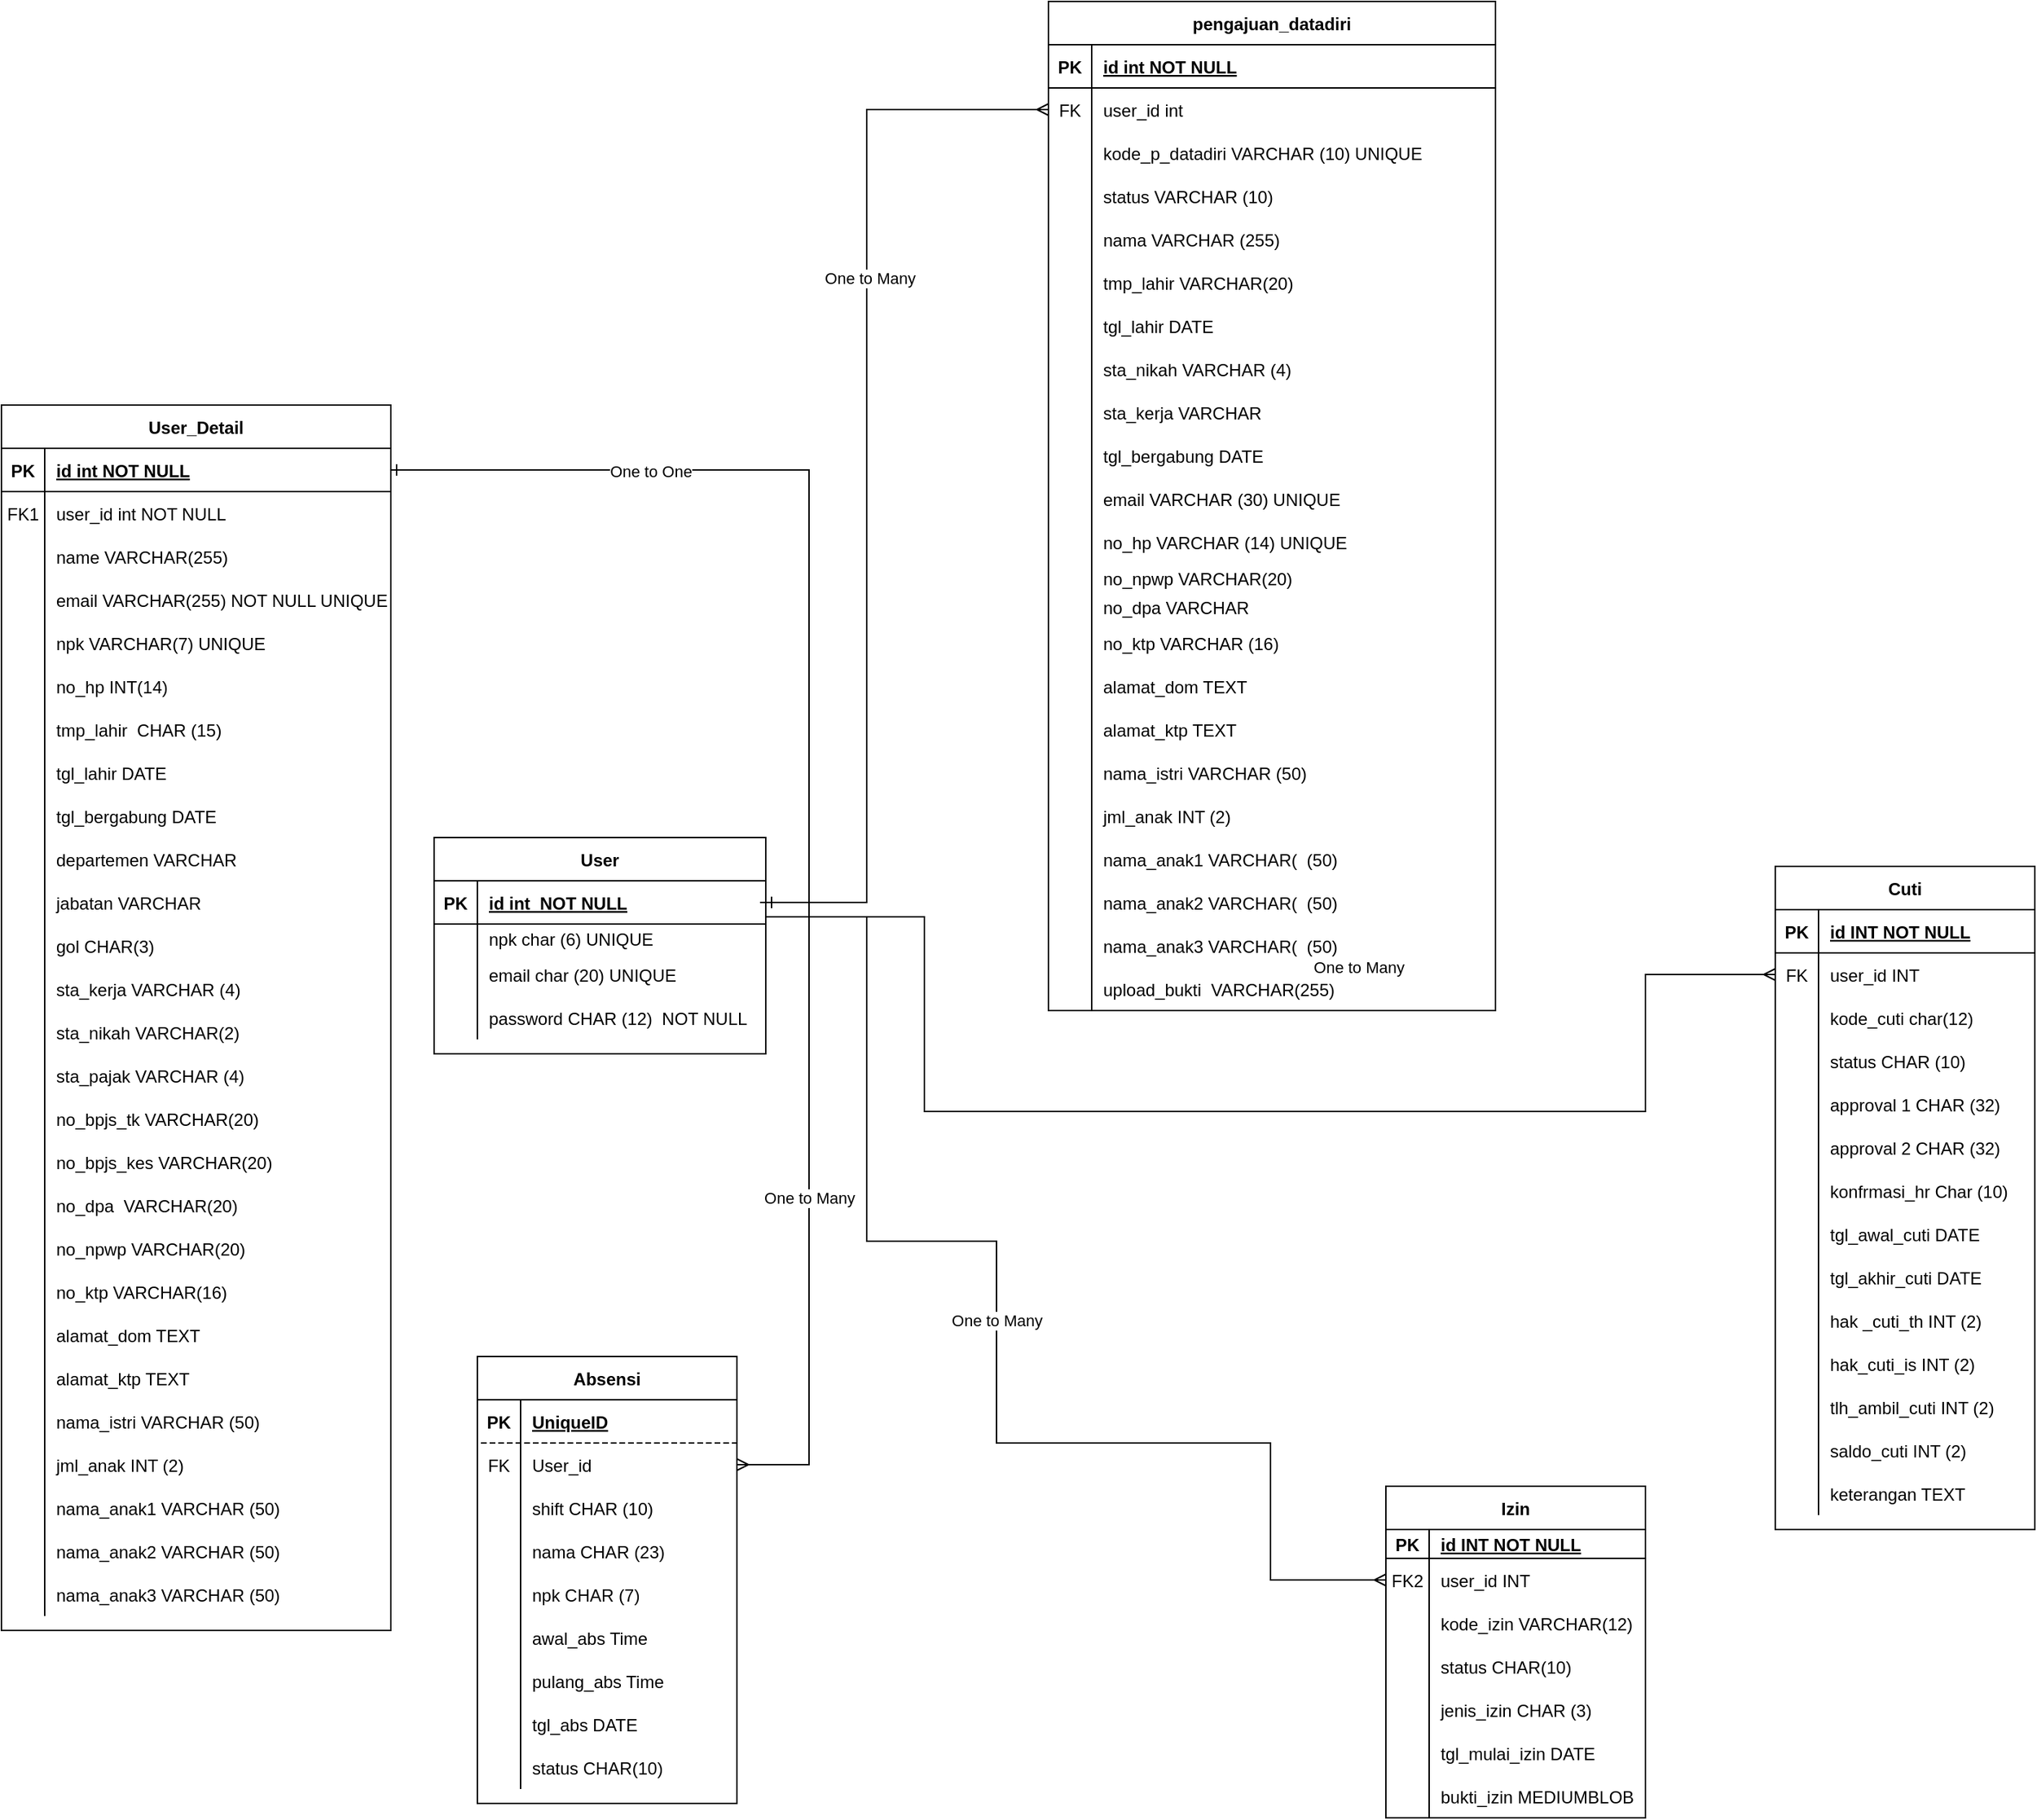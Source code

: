 <mxfile version="20.3.0" type="github" pages="6">
  <diagram id="R2lEEEUBdFMjLlhIrx00" name="Class Diagram">
    <mxGraphModel dx="2173" dy="1801" grid="1" gridSize="10" guides="1" tooltips="1" connect="1" arrows="1" fold="1" page="1" pageScale="1" pageWidth="850" pageHeight="1100" math="0" shadow="0" extFonts="Permanent Marker^https://fonts.googleapis.com/css?family=Permanent+Marker">
      <root>
        <mxCell id="0" />
        <mxCell id="1" parent="0" />
        <mxCell id="C-vyLk0tnHw3VtMMgP7b-2" value="User_Detail" style="shape=table;startSize=30;container=1;collapsible=1;childLayout=tableLayout;fixedRows=1;rowLines=0;fontStyle=1;align=center;resizeLast=1;" parent="1" vertex="1">
          <mxGeometry x="-830" y="20" width="270" height="850" as="geometry" />
        </mxCell>
        <mxCell id="C-vyLk0tnHw3VtMMgP7b-3" value="" style="shape=partialRectangle;collapsible=0;dropTarget=0;pointerEvents=0;fillColor=none;points=[[0,0.5],[1,0.5]];portConstraint=eastwest;top=0;left=0;right=0;bottom=1;" parent="C-vyLk0tnHw3VtMMgP7b-2" vertex="1">
          <mxGeometry y="30" width="270" height="30" as="geometry" />
        </mxCell>
        <mxCell id="C-vyLk0tnHw3VtMMgP7b-4" value="PK" style="shape=partialRectangle;overflow=hidden;connectable=0;fillColor=none;top=0;left=0;bottom=0;right=0;fontStyle=1;" parent="C-vyLk0tnHw3VtMMgP7b-3" vertex="1">
          <mxGeometry width="30" height="30" as="geometry">
            <mxRectangle width="30" height="30" as="alternateBounds" />
          </mxGeometry>
        </mxCell>
        <mxCell id="C-vyLk0tnHw3VtMMgP7b-5" value="id int NOT NULL " style="shape=partialRectangle;overflow=hidden;connectable=0;fillColor=none;top=0;left=0;bottom=0;right=0;align=left;spacingLeft=6;fontStyle=5;" parent="C-vyLk0tnHw3VtMMgP7b-3" vertex="1">
          <mxGeometry x="30" width="240" height="30" as="geometry">
            <mxRectangle width="240" height="30" as="alternateBounds" />
          </mxGeometry>
        </mxCell>
        <mxCell id="C-vyLk0tnHw3VtMMgP7b-6" value="" style="shape=partialRectangle;collapsible=0;dropTarget=0;pointerEvents=0;fillColor=none;points=[[0,0.5],[1,0.5]];portConstraint=eastwest;top=0;left=0;right=0;bottom=0;" parent="C-vyLk0tnHw3VtMMgP7b-2" vertex="1">
          <mxGeometry y="60" width="270" height="30" as="geometry" />
        </mxCell>
        <mxCell id="C-vyLk0tnHw3VtMMgP7b-7" value="FK1" style="shape=partialRectangle;overflow=hidden;connectable=0;fillColor=none;top=0;left=0;bottom=0;right=0;" parent="C-vyLk0tnHw3VtMMgP7b-6" vertex="1">
          <mxGeometry width="30" height="30" as="geometry">
            <mxRectangle width="30" height="30" as="alternateBounds" />
          </mxGeometry>
        </mxCell>
        <mxCell id="C-vyLk0tnHw3VtMMgP7b-8" value="user_id int NOT NULL" style="shape=partialRectangle;overflow=hidden;connectable=0;fillColor=none;top=0;left=0;bottom=0;right=0;align=left;spacingLeft=6;" parent="C-vyLk0tnHw3VtMMgP7b-6" vertex="1">
          <mxGeometry x="30" width="240" height="30" as="geometry">
            <mxRectangle width="240" height="30" as="alternateBounds" />
          </mxGeometry>
        </mxCell>
        <mxCell id="P5kKeIAxgterhFtVwkZI-61" style="shape=partialRectangle;collapsible=0;dropTarget=0;pointerEvents=0;fillColor=none;points=[[0,0.5],[1,0.5]];portConstraint=eastwest;top=0;left=0;right=0;bottom=0;" parent="C-vyLk0tnHw3VtMMgP7b-2" vertex="1">
          <mxGeometry y="90" width="270" height="30" as="geometry" />
        </mxCell>
        <mxCell id="P5kKeIAxgterhFtVwkZI-62" style="shape=partialRectangle;overflow=hidden;connectable=0;fillColor=none;top=0;left=0;bottom=0;right=0;" parent="P5kKeIAxgterhFtVwkZI-61" vertex="1">
          <mxGeometry width="30" height="30" as="geometry">
            <mxRectangle width="30" height="30" as="alternateBounds" />
          </mxGeometry>
        </mxCell>
        <mxCell id="P5kKeIAxgterhFtVwkZI-63" value="name VARCHAR(255)" style="shape=partialRectangle;overflow=hidden;connectable=0;fillColor=none;top=0;left=0;bottom=0;right=0;align=left;spacingLeft=6;" parent="P5kKeIAxgterhFtVwkZI-61" vertex="1">
          <mxGeometry x="30" width="240" height="30" as="geometry">
            <mxRectangle width="240" height="30" as="alternateBounds" />
          </mxGeometry>
        </mxCell>
        <mxCell id="P5kKeIAxgterhFtVwkZI-40" style="shape=partialRectangle;collapsible=0;dropTarget=0;pointerEvents=0;fillColor=none;points=[[0,0.5],[1,0.5]];portConstraint=eastwest;top=0;left=0;right=0;bottom=0;" parent="C-vyLk0tnHw3VtMMgP7b-2" vertex="1">
          <mxGeometry y="120" width="270" height="30" as="geometry" />
        </mxCell>
        <mxCell id="P5kKeIAxgterhFtVwkZI-41" style="shape=partialRectangle;overflow=hidden;connectable=0;fillColor=none;top=0;left=0;bottom=0;right=0;" parent="P5kKeIAxgterhFtVwkZI-40" vertex="1">
          <mxGeometry width="30" height="30" as="geometry">
            <mxRectangle width="30" height="30" as="alternateBounds" />
          </mxGeometry>
        </mxCell>
        <mxCell id="P5kKeIAxgterhFtVwkZI-42" value="email VARCHAR(255) NOT NULL UNIQUE" style="shape=partialRectangle;overflow=hidden;connectable=0;fillColor=none;top=0;left=0;bottom=0;right=0;align=left;spacingLeft=6;" parent="P5kKeIAxgterhFtVwkZI-40" vertex="1">
          <mxGeometry x="30" width="240" height="30" as="geometry">
            <mxRectangle width="240" height="30" as="alternateBounds" />
          </mxGeometry>
        </mxCell>
        <mxCell id="P5kKeIAxgterhFtVwkZI-79" style="shape=partialRectangle;collapsible=0;dropTarget=0;pointerEvents=0;fillColor=none;points=[[0,0.5],[1,0.5]];portConstraint=eastwest;top=0;left=0;right=0;bottom=0;" parent="C-vyLk0tnHw3VtMMgP7b-2" vertex="1">
          <mxGeometry y="150" width="270" height="30" as="geometry" />
        </mxCell>
        <mxCell id="P5kKeIAxgterhFtVwkZI-80" style="shape=partialRectangle;overflow=hidden;connectable=0;fillColor=none;top=0;left=0;bottom=0;right=0;" parent="P5kKeIAxgterhFtVwkZI-79" vertex="1">
          <mxGeometry width="30" height="30" as="geometry">
            <mxRectangle width="30" height="30" as="alternateBounds" />
          </mxGeometry>
        </mxCell>
        <mxCell id="P5kKeIAxgterhFtVwkZI-81" value="npk VARCHAR(7) UNIQUE" style="shape=partialRectangle;overflow=hidden;connectable=0;fillColor=none;top=0;left=0;bottom=0;right=0;align=left;spacingLeft=6;" parent="P5kKeIAxgterhFtVwkZI-79" vertex="1">
          <mxGeometry x="30" width="240" height="30" as="geometry">
            <mxRectangle width="240" height="30" as="alternateBounds" />
          </mxGeometry>
        </mxCell>
        <mxCell id="P5kKeIAxgterhFtVwkZI-82" style="shape=partialRectangle;collapsible=0;dropTarget=0;pointerEvents=0;fillColor=none;points=[[0,0.5],[1,0.5]];portConstraint=eastwest;top=0;left=0;right=0;bottom=0;" parent="C-vyLk0tnHw3VtMMgP7b-2" vertex="1">
          <mxGeometry y="180" width="270" height="30" as="geometry" />
        </mxCell>
        <mxCell id="P5kKeIAxgterhFtVwkZI-83" style="shape=partialRectangle;overflow=hidden;connectable=0;fillColor=none;top=0;left=0;bottom=0;right=0;" parent="P5kKeIAxgterhFtVwkZI-82" vertex="1">
          <mxGeometry width="30" height="30" as="geometry">
            <mxRectangle width="30" height="30" as="alternateBounds" />
          </mxGeometry>
        </mxCell>
        <mxCell id="P5kKeIAxgterhFtVwkZI-84" value="no_hp INT(14)" style="shape=partialRectangle;overflow=hidden;connectable=0;fillColor=none;top=0;left=0;bottom=0;right=0;align=left;spacingLeft=6;" parent="P5kKeIAxgterhFtVwkZI-82" vertex="1">
          <mxGeometry x="30" width="240" height="30" as="geometry">
            <mxRectangle width="240" height="30" as="alternateBounds" />
          </mxGeometry>
        </mxCell>
        <mxCell id="P5kKeIAxgterhFtVwkZI-43" style="shape=partialRectangle;collapsible=0;dropTarget=0;pointerEvents=0;fillColor=none;points=[[0,0.5],[1,0.5]];portConstraint=eastwest;top=0;left=0;right=0;bottom=0;" parent="C-vyLk0tnHw3VtMMgP7b-2" vertex="1">
          <mxGeometry y="210" width="270" height="30" as="geometry" />
        </mxCell>
        <mxCell id="P5kKeIAxgterhFtVwkZI-44" style="shape=partialRectangle;overflow=hidden;connectable=0;fillColor=none;top=0;left=0;bottom=0;right=0;" parent="P5kKeIAxgterhFtVwkZI-43" vertex="1">
          <mxGeometry width="30" height="30" as="geometry">
            <mxRectangle width="30" height="30" as="alternateBounds" />
          </mxGeometry>
        </mxCell>
        <mxCell id="P5kKeIAxgterhFtVwkZI-45" value="tmp_lahir  CHAR (15) " style="shape=partialRectangle;overflow=hidden;connectable=0;fillColor=none;top=0;left=0;bottom=0;right=0;align=left;spacingLeft=6;" parent="P5kKeIAxgterhFtVwkZI-43" vertex="1">
          <mxGeometry x="30" width="240" height="30" as="geometry">
            <mxRectangle width="240" height="30" as="alternateBounds" />
          </mxGeometry>
        </mxCell>
        <mxCell id="P5kKeIAxgterhFtVwkZI-57" style="shape=partialRectangle;collapsible=0;dropTarget=0;pointerEvents=0;fillColor=none;points=[[0,0.5],[1,0.5]];portConstraint=eastwest;top=0;left=0;right=0;bottom=0;" parent="C-vyLk0tnHw3VtMMgP7b-2" vertex="1">
          <mxGeometry y="240" width="270" height="30" as="geometry" />
        </mxCell>
        <mxCell id="P5kKeIAxgterhFtVwkZI-58" style="shape=partialRectangle;overflow=hidden;connectable=0;fillColor=none;top=0;left=0;bottom=0;right=0;" parent="P5kKeIAxgterhFtVwkZI-57" vertex="1">
          <mxGeometry width="30" height="30" as="geometry">
            <mxRectangle width="30" height="30" as="alternateBounds" />
          </mxGeometry>
        </mxCell>
        <mxCell id="P5kKeIAxgterhFtVwkZI-59" value="tgl_lahir DATE" style="shape=partialRectangle;overflow=hidden;connectable=0;fillColor=none;top=0;left=0;bottom=0;right=0;align=left;spacingLeft=6;" parent="P5kKeIAxgterhFtVwkZI-57" vertex="1">
          <mxGeometry x="30" width="240" height="30" as="geometry">
            <mxRectangle width="240" height="30" as="alternateBounds" />
          </mxGeometry>
        </mxCell>
        <mxCell id="ZyLr6Sw46rmC7UQ7SBaW-4" style="shape=partialRectangle;collapsible=0;dropTarget=0;pointerEvents=0;fillColor=none;points=[[0,0.5],[1,0.5]];portConstraint=eastwest;top=0;left=0;right=0;bottom=0;" parent="C-vyLk0tnHw3VtMMgP7b-2" vertex="1">
          <mxGeometry y="270" width="270" height="30" as="geometry" />
        </mxCell>
        <mxCell id="ZyLr6Sw46rmC7UQ7SBaW-5" style="shape=partialRectangle;overflow=hidden;connectable=0;fillColor=none;top=0;left=0;bottom=0;right=0;" parent="ZyLr6Sw46rmC7UQ7SBaW-4" vertex="1">
          <mxGeometry width="30" height="30" as="geometry">
            <mxRectangle width="30" height="30" as="alternateBounds" />
          </mxGeometry>
        </mxCell>
        <mxCell id="ZyLr6Sw46rmC7UQ7SBaW-6" value="tgl_bergabung DATE" style="shape=partialRectangle;overflow=hidden;connectable=0;fillColor=none;top=0;left=0;bottom=0;right=0;align=left;spacingLeft=6;" parent="ZyLr6Sw46rmC7UQ7SBaW-4" vertex="1">
          <mxGeometry x="30" width="240" height="30" as="geometry">
            <mxRectangle width="240" height="30" as="alternateBounds" />
          </mxGeometry>
        </mxCell>
        <mxCell id="C-vyLk0tnHw3VtMMgP7b-9" value="" style="shape=partialRectangle;collapsible=0;dropTarget=0;pointerEvents=0;fillColor=none;points=[[0,0.5],[1,0.5]];portConstraint=eastwest;top=0;left=0;right=0;bottom=0;" parent="C-vyLk0tnHw3VtMMgP7b-2" vertex="1">
          <mxGeometry y="300" width="270" height="30" as="geometry" />
        </mxCell>
        <mxCell id="C-vyLk0tnHw3VtMMgP7b-10" value="" style="shape=partialRectangle;overflow=hidden;connectable=0;fillColor=none;top=0;left=0;bottom=0;right=0;" parent="C-vyLk0tnHw3VtMMgP7b-9" vertex="1">
          <mxGeometry width="30" height="30" as="geometry">
            <mxRectangle width="30" height="30" as="alternateBounds" />
          </mxGeometry>
        </mxCell>
        <mxCell id="C-vyLk0tnHw3VtMMgP7b-11" value="departemen VARCHAR" style="shape=partialRectangle;overflow=hidden;connectable=0;fillColor=none;top=0;left=0;bottom=0;right=0;align=left;spacingLeft=6;" parent="C-vyLk0tnHw3VtMMgP7b-9" vertex="1">
          <mxGeometry x="30" width="240" height="30" as="geometry">
            <mxRectangle width="240" height="30" as="alternateBounds" />
          </mxGeometry>
        </mxCell>
        <mxCell id="ZyLr6Sw46rmC7UQ7SBaW-52" style="shape=partialRectangle;collapsible=0;dropTarget=0;pointerEvents=0;fillColor=none;points=[[0,0.5],[1,0.5]];portConstraint=eastwest;top=0;left=0;right=0;bottom=0;" parent="C-vyLk0tnHw3VtMMgP7b-2" vertex="1">
          <mxGeometry y="330" width="270" height="30" as="geometry" />
        </mxCell>
        <mxCell id="ZyLr6Sw46rmC7UQ7SBaW-53" style="shape=partialRectangle;overflow=hidden;connectable=0;fillColor=none;top=0;left=0;bottom=0;right=0;" parent="ZyLr6Sw46rmC7UQ7SBaW-52" vertex="1">
          <mxGeometry width="30" height="30" as="geometry">
            <mxRectangle width="30" height="30" as="alternateBounds" />
          </mxGeometry>
        </mxCell>
        <mxCell id="ZyLr6Sw46rmC7UQ7SBaW-54" value="jabatan VARCHAR" style="shape=partialRectangle;overflow=hidden;connectable=0;fillColor=none;top=0;left=0;bottom=0;right=0;align=left;spacingLeft=6;" parent="ZyLr6Sw46rmC7UQ7SBaW-52" vertex="1">
          <mxGeometry x="30" width="240" height="30" as="geometry">
            <mxRectangle width="240" height="30" as="alternateBounds" />
          </mxGeometry>
        </mxCell>
        <mxCell id="P5kKeIAxgterhFtVwkZI-64" style="shape=partialRectangle;collapsible=0;dropTarget=0;pointerEvents=0;fillColor=none;points=[[0,0.5],[1,0.5]];portConstraint=eastwest;top=0;left=0;right=0;bottom=0;" parent="C-vyLk0tnHw3VtMMgP7b-2" vertex="1">
          <mxGeometry y="360" width="270" height="30" as="geometry" />
        </mxCell>
        <mxCell id="P5kKeIAxgterhFtVwkZI-65" style="shape=partialRectangle;overflow=hidden;connectable=0;fillColor=none;top=0;left=0;bottom=0;right=0;" parent="P5kKeIAxgterhFtVwkZI-64" vertex="1">
          <mxGeometry width="30" height="30" as="geometry">
            <mxRectangle width="30" height="30" as="alternateBounds" />
          </mxGeometry>
        </mxCell>
        <mxCell id="P5kKeIAxgterhFtVwkZI-66" value="gol CHAR(3)" style="shape=partialRectangle;overflow=hidden;connectable=0;fillColor=none;top=0;left=0;bottom=0;right=0;align=left;spacingLeft=6;" parent="P5kKeIAxgterhFtVwkZI-64" vertex="1">
          <mxGeometry x="30" width="240" height="30" as="geometry">
            <mxRectangle width="240" height="30" as="alternateBounds" />
          </mxGeometry>
        </mxCell>
        <mxCell id="P5kKeIAxgterhFtVwkZI-67" style="shape=partialRectangle;collapsible=0;dropTarget=0;pointerEvents=0;fillColor=none;points=[[0,0.5],[1,0.5]];portConstraint=eastwest;top=0;left=0;right=0;bottom=0;" parent="C-vyLk0tnHw3VtMMgP7b-2" vertex="1">
          <mxGeometry y="390" width="270" height="30" as="geometry" />
        </mxCell>
        <mxCell id="P5kKeIAxgterhFtVwkZI-68" style="shape=partialRectangle;overflow=hidden;connectable=0;fillColor=none;top=0;left=0;bottom=0;right=0;" parent="P5kKeIAxgterhFtVwkZI-67" vertex="1">
          <mxGeometry width="30" height="30" as="geometry">
            <mxRectangle width="30" height="30" as="alternateBounds" />
          </mxGeometry>
        </mxCell>
        <mxCell id="P5kKeIAxgterhFtVwkZI-69" value="sta_kerja VARCHAR (4)" style="shape=partialRectangle;overflow=hidden;connectable=0;fillColor=none;top=0;left=0;bottom=0;right=0;align=left;spacingLeft=6;" parent="P5kKeIAxgterhFtVwkZI-67" vertex="1">
          <mxGeometry x="30" width="240" height="30" as="geometry">
            <mxRectangle width="240" height="30" as="alternateBounds" />
          </mxGeometry>
        </mxCell>
        <mxCell id="P5kKeIAxgterhFtVwkZI-70" style="shape=partialRectangle;collapsible=0;dropTarget=0;pointerEvents=0;fillColor=none;points=[[0,0.5],[1,0.5]];portConstraint=eastwest;top=0;left=0;right=0;bottom=0;" parent="C-vyLk0tnHw3VtMMgP7b-2" vertex="1">
          <mxGeometry y="420" width="270" height="30" as="geometry" />
        </mxCell>
        <mxCell id="P5kKeIAxgterhFtVwkZI-71" style="shape=partialRectangle;overflow=hidden;connectable=0;fillColor=none;top=0;left=0;bottom=0;right=0;" parent="P5kKeIAxgterhFtVwkZI-70" vertex="1">
          <mxGeometry width="30" height="30" as="geometry">
            <mxRectangle width="30" height="30" as="alternateBounds" />
          </mxGeometry>
        </mxCell>
        <mxCell id="P5kKeIAxgterhFtVwkZI-72" value="sta_nikah VARCHAR(2)" style="shape=partialRectangle;overflow=hidden;connectable=0;fillColor=none;top=0;left=0;bottom=0;right=0;align=left;spacingLeft=6;" parent="P5kKeIAxgterhFtVwkZI-70" vertex="1">
          <mxGeometry x="30" width="240" height="30" as="geometry">
            <mxRectangle width="240" height="30" as="alternateBounds" />
          </mxGeometry>
        </mxCell>
        <mxCell id="P5kKeIAxgterhFtVwkZI-73" style="shape=partialRectangle;collapsible=0;dropTarget=0;pointerEvents=0;fillColor=none;points=[[0,0.5],[1,0.5]];portConstraint=eastwest;top=0;left=0;right=0;bottom=0;" parent="C-vyLk0tnHw3VtMMgP7b-2" vertex="1">
          <mxGeometry y="450" width="270" height="30" as="geometry" />
        </mxCell>
        <mxCell id="P5kKeIAxgterhFtVwkZI-74" style="shape=partialRectangle;overflow=hidden;connectable=0;fillColor=none;top=0;left=0;bottom=0;right=0;" parent="P5kKeIAxgterhFtVwkZI-73" vertex="1">
          <mxGeometry width="30" height="30" as="geometry">
            <mxRectangle width="30" height="30" as="alternateBounds" />
          </mxGeometry>
        </mxCell>
        <mxCell id="P5kKeIAxgterhFtVwkZI-75" value="sta_pajak VARCHAR (4)" style="shape=partialRectangle;overflow=hidden;connectable=0;fillColor=none;top=0;left=0;bottom=0;right=0;align=left;spacingLeft=6;" parent="P5kKeIAxgterhFtVwkZI-73" vertex="1">
          <mxGeometry x="30" width="240" height="30" as="geometry">
            <mxRectangle width="240" height="30" as="alternateBounds" />
          </mxGeometry>
        </mxCell>
        <mxCell id="P5kKeIAxgterhFtVwkZI-85" style="shape=partialRectangle;collapsible=0;dropTarget=0;pointerEvents=0;fillColor=none;points=[[0,0.5],[1,0.5]];portConstraint=eastwest;top=0;left=0;right=0;bottom=0;" parent="C-vyLk0tnHw3VtMMgP7b-2" vertex="1">
          <mxGeometry y="480" width="270" height="30" as="geometry" />
        </mxCell>
        <mxCell id="P5kKeIAxgterhFtVwkZI-86" style="shape=partialRectangle;overflow=hidden;connectable=0;fillColor=none;top=0;left=0;bottom=0;right=0;" parent="P5kKeIAxgterhFtVwkZI-85" vertex="1">
          <mxGeometry width="30" height="30" as="geometry">
            <mxRectangle width="30" height="30" as="alternateBounds" />
          </mxGeometry>
        </mxCell>
        <mxCell id="P5kKeIAxgterhFtVwkZI-87" value="no_bpjs_tk VARCHAR(20)" style="shape=partialRectangle;overflow=hidden;connectable=0;fillColor=none;top=0;left=0;bottom=0;right=0;align=left;spacingLeft=6;" parent="P5kKeIAxgterhFtVwkZI-85" vertex="1">
          <mxGeometry x="30" width="240" height="30" as="geometry">
            <mxRectangle width="240" height="30" as="alternateBounds" />
          </mxGeometry>
        </mxCell>
        <mxCell id="P5kKeIAxgterhFtVwkZI-76" style="shape=partialRectangle;collapsible=0;dropTarget=0;pointerEvents=0;fillColor=none;points=[[0,0.5],[1,0.5]];portConstraint=eastwest;top=0;left=0;right=0;bottom=0;" parent="C-vyLk0tnHw3VtMMgP7b-2" vertex="1">
          <mxGeometry y="510" width="270" height="30" as="geometry" />
        </mxCell>
        <mxCell id="P5kKeIAxgterhFtVwkZI-77" style="shape=partialRectangle;overflow=hidden;connectable=0;fillColor=none;top=0;left=0;bottom=0;right=0;" parent="P5kKeIAxgterhFtVwkZI-76" vertex="1">
          <mxGeometry width="30" height="30" as="geometry">
            <mxRectangle width="30" height="30" as="alternateBounds" />
          </mxGeometry>
        </mxCell>
        <mxCell id="P5kKeIAxgterhFtVwkZI-78" value="no_bpjs_kes VARCHAR(20)" style="shape=partialRectangle;overflow=hidden;connectable=0;fillColor=none;top=0;left=0;bottom=0;right=0;align=left;spacingLeft=6;" parent="P5kKeIAxgterhFtVwkZI-76" vertex="1">
          <mxGeometry x="30" width="240" height="30" as="geometry">
            <mxRectangle width="240" height="30" as="alternateBounds" />
          </mxGeometry>
        </mxCell>
        <mxCell id="P5kKeIAxgterhFtVwkZI-88" style="shape=partialRectangle;collapsible=0;dropTarget=0;pointerEvents=0;fillColor=none;points=[[0,0.5],[1,0.5]];portConstraint=eastwest;top=0;left=0;right=0;bottom=0;" parent="C-vyLk0tnHw3VtMMgP7b-2" vertex="1">
          <mxGeometry y="540" width="270" height="30" as="geometry" />
        </mxCell>
        <mxCell id="P5kKeIAxgterhFtVwkZI-89" style="shape=partialRectangle;overflow=hidden;connectable=0;fillColor=none;top=0;left=0;bottom=0;right=0;" parent="P5kKeIAxgterhFtVwkZI-88" vertex="1">
          <mxGeometry width="30" height="30" as="geometry">
            <mxRectangle width="30" height="30" as="alternateBounds" />
          </mxGeometry>
        </mxCell>
        <mxCell id="P5kKeIAxgterhFtVwkZI-90" value="no_dpa  VARCHAR(20)" style="shape=partialRectangle;overflow=hidden;connectable=0;fillColor=none;top=0;left=0;bottom=0;right=0;align=left;spacingLeft=6;" parent="P5kKeIAxgterhFtVwkZI-88" vertex="1">
          <mxGeometry x="30" width="240" height="30" as="geometry">
            <mxRectangle width="240" height="30" as="alternateBounds" />
          </mxGeometry>
        </mxCell>
        <mxCell id="P5kKeIAxgterhFtVwkZI-91" style="shape=partialRectangle;collapsible=0;dropTarget=0;pointerEvents=0;fillColor=none;points=[[0,0.5],[1,0.5]];portConstraint=eastwest;top=0;left=0;right=0;bottom=0;" parent="C-vyLk0tnHw3VtMMgP7b-2" vertex="1">
          <mxGeometry y="570" width="270" height="30" as="geometry" />
        </mxCell>
        <mxCell id="P5kKeIAxgterhFtVwkZI-92" style="shape=partialRectangle;overflow=hidden;connectable=0;fillColor=none;top=0;left=0;bottom=0;right=0;" parent="P5kKeIAxgterhFtVwkZI-91" vertex="1">
          <mxGeometry width="30" height="30" as="geometry">
            <mxRectangle width="30" height="30" as="alternateBounds" />
          </mxGeometry>
        </mxCell>
        <mxCell id="P5kKeIAxgterhFtVwkZI-93" value="no_npwp VARCHAR(20)" style="shape=partialRectangle;overflow=hidden;connectable=0;fillColor=none;top=0;left=0;bottom=0;right=0;align=left;spacingLeft=6;" parent="P5kKeIAxgterhFtVwkZI-91" vertex="1">
          <mxGeometry x="30" width="240" height="30" as="geometry">
            <mxRectangle width="240" height="30" as="alternateBounds" />
          </mxGeometry>
        </mxCell>
        <mxCell id="P5kKeIAxgterhFtVwkZI-94" style="shape=partialRectangle;collapsible=0;dropTarget=0;pointerEvents=0;fillColor=none;points=[[0,0.5],[1,0.5]];portConstraint=eastwest;top=0;left=0;right=0;bottom=0;" parent="C-vyLk0tnHw3VtMMgP7b-2" vertex="1">
          <mxGeometry y="600" width="270" height="30" as="geometry" />
        </mxCell>
        <mxCell id="P5kKeIAxgterhFtVwkZI-95" style="shape=partialRectangle;overflow=hidden;connectable=0;fillColor=none;top=0;left=0;bottom=0;right=0;" parent="P5kKeIAxgterhFtVwkZI-94" vertex="1">
          <mxGeometry width="30" height="30" as="geometry">
            <mxRectangle width="30" height="30" as="alternateBounds" />
          </mxGeometry>
        </mxCell>
        <mxCell id="P5kKeIAxgterhFtVwkZI-96" value="no_ktp VARCHAR(16)" style="shape=partialRectangle;overflow=hidden;connectable=0;fillColor=none;top=0;left=0;bottom=0;right=0;align=left;spacingLeft=6;" parent="P5kKeIAxgterhFtVwkZI-94" vertex="1">
          <mxGeometry x="30" width="240" height="30" as="geometry">
            <mxRectangle width="240" height="30" as="alternateBounds" />
          </mxGeometry>
        </mxCell>
        <mxCell id="P5kKeIAxgterhFtVwkZI-97" style="shape=partialRectangle;collapsible=0;dropTarget=0;pointerEvents=0;fillColor=none;points=[[0,0.5],[1,0.5]];portConstraint=eastwest;top=0;left=0;right=0;bottom=0;" parent="C-vyLk0tnHw3VtMMgP7b-2" vertex="1">
          <mxGeometry y="630" width="270" height="30" as="geometry" />
        </mxCell>
        <mxCell id="P5kKeIAxgterhFtVwkZI-98" style="shape=partialRectangle;overflow=hidden;connectable=0;fillColor=none;top=0;left=0;bottom=0;right=0;" parent="P5kKeIAxgterhFtVwkZI-97" vertex="1">
          <mxGeometry width="30" height="30" as="geometry">
            <mxRectangle width="30" height="30" as="alternateBounds" />
          </mxGeometry>
        </mxCell>
        <mxCell id="P5kKeIAxgterhFtVwkZI-99" value="alamat_dom TEXT" style="shape=partialRectangle;overflow=hidden;connectable=0;fillColor=none;top=0;left=0;bottom=0;right=0;align=left;spacingLeft=6;" parent="P5kKeIAxgterhFtVwkZI-97" vertex="1">
          <mxGeometry x="30" width="240" height="30" as="geometry">
            <mxRectangle width="240" height="30" as="alternateBounds" />
          </mxGeometry>
        </mxCell>
        <mxCell id="P5kKeIAxgterhFtVwkZI-100" style="shape=partialRectangle;collapsible=0;dropTarget=0;pointerEvents=0;fillColor=none;points=[[0,0.5],[1,0.5]];portConstraint=eastwest;top=0;left=0;right=0;bottom=0;" parent="C-vyLk0tnHw3VtMMgP7b-2" vertex="1">
          <mxGeometry y="660" width="270" height="30" as="geometry" />
        </mxCell>
        <mxCell id="P5kKeIAxgterhFtVwkZI-101" style="shape=partialRectangle;overflow=hidden;connectable=0;fillColor=none;top=0;left=0;bottom=0;right=0;" parent="P5kKeIAxgterhFtVwkZI-100" vertex="1">
          <mxGeometry width="30" height="30" as="geometry">
            <mxRectangle width="30" height="30" as="alternateBounds" />
          </mxGeometry>
        </mxCell>
        <mxCell id="P5kKeIAxgterhFtVwkZI-102" value="alamat_ktp TEXT" style="shape=partialRectangle;overflow=hidden;connectable=0;fillColor=none;top=0;left=0;bottom=0;right=0;align=left;spacingLeft=6;" parent="P5kKeIAxgterhFtVwkZI-100" vertex="1">
          <mxGeometry x="30" width="240" height="30" as="geometry">
            <mxRectangle width="240" height="30" as="alternateBounds" />
          </mxGeometry>
        </mxCell>
        <mxCell id="P5kKeIAxgterhFtVwkZI-103" style="shape=partialRectangle;collapsible=0;dropTarget=0;pointerEvents=0;fillColor=none;points=[[0,0.5],[1,0.5]];portConstraint=eastwest;top=0;left=0;right=0;bottom=0;" parent="C-vyLk0tnHw3VtMMgP7b-2" vertex="1">
          <mxGeometry y="690" width="270" height="30" as="geometry" />
        </mxCell>
        <mxCell id="P5kKeIAxgterhFtVwkZI-104" style="shape=partialRectangle;overflow=hidden;connectable=0;fillColor=none;top=0;left=0;bottom=0;right=0;" parent="P5kKeIAxgterhFtVwkZI-103" vertex="1">
          <mxGeometry width="30" height="30" as="geometry">
            <mxRectangle width="30" height="30" as="alternateBounds" />
          </mxGeometry>
        </mxCell>
        <mxCell id="P5kKeIAxgterhFtVwkZI-105" value="nama_istri VARCHAR (50)" style="shape=partialRectangle;overflow=hidden;connectable=0;fillColor=none;top=0;left=0;bottom=0;right=0;align=left;spacingLeft=6;" parent="P5kKeIAxgterhFtVwkZI-103" vertex="1">
          <mxGeometry x="30" width="240" height="30" as="geometry">
            <mxRectangle width="240" height="30" as="alternateBounds" />
          </mxGeometry>
        </mxCell>
        <mxCell id="P5kKeIAxgterhFtVwkZI-106" style="shape=partialRectangle;collapsible=0;dropTarget=0;pointerEvents=0;fillColor=none;points=[[0,0.5],[1,0.5]];portConstraint=eastwest;top=0;left=0;right=0;bottom=0;" parent="C-vyLk0tnHw3VtMMgP7b-2" vertex="1">
          <mxGeometry y="720" width="270" height="30" as="geometry" />
        </mxCell>
        <mxCell id="P5kKeIAxgterhFtVwkZI-107" style="shape=partialRectangle;overflow=hidden;connectable=0;fillColor=none;top=0;left=0;bottom=0;right=0;" parent="P5kKeIAxgterhFtVwkZI-106" vertex="1">
          <mxGeometry width="30" height="30" as="geometry">
            <mxRectangle width="30" height="30" as="alternateBounds" />
          </mxGeometry>
        </mxCell>
        <mxCell id="P5kKeIAxgterhFtVwkZI-108" value="jml_anak INT (2)" style="shape=partialRectangle;overflow=hidden;connectable=0;fillColor=none;top=0;left=0;bottom=0;right=0;align=left;spacingLeft=6;" parent="P5kKeIAxgterhFtVwkZI-106" vertex="1">
          <mxGeometry x="30" width="240" height="30" as="geometry">
            <mxRectangle width="240" height="30" as="alternateBounds" />
          </mxGeometry>
        </mxCell>
        <mxCell id="P5kKeIAxgterhFtVwkZI-109" style="shape=partialRectangle;collapsible=0;dropTarget=0;pointerEvents=0;fillColor=none;points=[[0,0.5],[1,0.5]];portConstraint=eastwest;top=0;left=0;right=0;bottom=0;" parent="C-vyLk0tnHw3VtMMgP7b-2" vertex="1">
          <mxGeometry y="750" width="270" height="30" as="geometry" />
        </mxCell>
        <mxCell id="P5kKeIAxgterhFtVwkZI-110" style="shape=partialRectangle;overflow=hidden;connectable=0;fillColor=none;top=0;left=0;bottom=0;right=0;" parent="P5kKeIAxgterhFtVwkZI-109" vertex="1">
          <mxGeometry width="30" height="30" as="geometry">
            <mxRectangle width="30" height="30" as="alternateBounds" />
          </mxGeometry>
        </mxCell>
        <mxCell id="P5kKeIAxgterhFtVwkZI-111" value="nama_anak1 VARCHAR (50)" style="shape=partialRectangle;overflow=hidden;connectable=0;fillColor=none;top=0;left=0;bottom=0;right=0;align=left;spacingLeft=6;" parent="P5kKeIAxgterhFtVwkZI-109" vertex="1">
          <mxGeometry x="30" width="240" height="30" as="geometry">
            <mxRectangle width="240" height="30" as="alternateBounds" />
          </mxGeometry>
        </mxCell>
        <mxCell id="P5kKeIAxgterhFtVwkZI-112" style="shape=partialRectangle;collapsible=0;dropTarget=0;pointerEvents=0;fillColor=none;points=[[0,0.5],[1,0.5]];portConstraint=eastwest;top=0;left=0;right=0;bottom=0;" parent="C-vyLk0tnHw3VtMMgP7b-2" vertex="1">
          <mxGeometry y="780" width="270" height="30" as="geometry" />
        </mxCell>
        <mxCell id="P5kKeIAxgterhFtVwkZI-113" style="shape=partialRectangle;overflow=hidden;connectable=0;fillColor=none;top=0;left=0;bottom=0;right=0;" parent="P5kKeIAxgterhFtVwkZI-112" vertex="1">
          <mxGeometry width="30" height="30" as="geometry">
            <mxRectangle width="30" height="30" as="alternateBounds" />
          </mxGeometry>
        </mxCell>
        <mxCell id="P5kKeIAxgterhFtVwkZI-114" value="nama_anak2 VARCHAR (50)" style="shape=partialRectangle;overflow=hidden;connectable=0;fillColor=none;top=0;left=0;bottom=0;right=0;align=left;spacingLeft=6;" parent="P5kKeIAxgterhFtVwkZI-112" vertex="1">
          <mxGeometry x="30" width="240" height="30" as="geometry">
            <mxRectangle width="240" height="30" as="alternateBounds" />
          </mxGeometry>
        </mxCell>
        <mxCell id="ZyLr6Sw46rmC7UQ7SBaW-7" style="shape=partialRectangle;collapsible=0;dropTarget=0;pointerEvents=0;fillColor=none;points=[[0,0.5],[1,0.5]];portConstraint=eastwest;top=0;left=0;right=0;bottom=0;" parent="C-vyLk0tnHw3VtMMgP7b-2" vertex="1">
          <mxGeometry y="810" width="270" height="30" as="geometry" />
        </mxCell>
        <mxCell id="ZyLr6Sw46rmC7UQ7SBaW-8" style="shape=partialRectangle;overflow=hidden;connectable=0;fillColor=none;top=0;left=0;bottom=0;right=0;" parent="ZyLr6Sw46rmC7UQ7SBaW-7" vertex="1">
          <mxGeometry width="30" height="30" as="geometry">
            <mxRectangle width="30" height="30" as="alternateBounds" />
          </mxGeometry>
        </mxCell>
        <mxCell id="ZyLr6Sw46rmC7UQ7SBaW-9" value="nama_anak3 VARCHAR (50)" style="shape=partialRectangle;overflow=hidden;connectable=0;fillColor=none;top=0;left=0;bottom=0;right=0;align=left;spacingLeft=6;" parent="ZyLr6Sw46rmC7UQ7SBaW-7" vertex="1">
          <mxGeometry x="30" width="240" height="30" as="geometry">
            <mxRectangle width="240" height="30" as="alternateBounds" />
          </mxGeometry>
        </mxCell>
        <mxCell id="C-vyLk0tnHw3VtMMgP7b-13" value="pengajuan_datadiri" style="shape=table;startSize=30;container=1;collapsible=1;childLayout=tableLayout;fixedRows=1;rowLines=0;fontStyle=1;align=center;resizeLast=1;" parent="1" vertex="1">
          <mxGeometry x="-104" y="-260" width="310" height="700" as="geometry" />
        </mxCell>
        <mxCell id="C-vyLk0tnHw3VtMMgP7b-14" value="" style="shape=partialRectangle;collapsible=0;dropTarget=0;pointerEvents=0;fillColor=none;points=[[0,0.5],[1,0.5]];portConstraint=eastwest;top=0;left=0;right=0;bottom=1;" parent="C-vyLk0tnHw3VtMMgP7b-13" vertex="1">
          <mxGeometry y="30" width="310" height="30" as="geometry" />
        </mxCell>
        <mxCell id="C-vyLk0tnHw3VtMMgP7b-15" value="PK" style="shape=partialRectangle;overflow=hidden;connectable=0;fillColor=none;top=0;left=0;bottom=0;right=0;fontStyle=1;" parent="C-vyLk0tnHw3VtMMgP7b-14" vertex="1">
          <mxGeometry width="30" height="30" as="geometry">
            <mxRectangle width="30" height="30" as="alternateBounds" />
          </mxGeometry>
        </mxCell>
        <mxCell id="C-vyLk0tnHw3VtMMgP7b-16" value="id int NOT NULL " style="shape=partialRectangle;overflow=hidden;connectable=0;fillColor=none;top=0;left=0;bottom=0;right=0;align=left;spacingLeft=6;fontStyle=5;" parent="C-vyLk0tnHw3VtMMgP7b-14" vertex="1">
          <mxGeometry x="30" width="280" height="30" as="geometry">
            <mxRectangle width="280" height="30" as="alternateBounds" />
          </mxGeometry>
        </mxCell>
        <mxCell id="P5kKeIAxgterhFtVwkZI-179" style="shape=partialRectangle;collapsible=0;dropTarget=0;pointerEvents=0;fillColor=none;points=[[0,0.5],[1,0.5]];portConstraint=eastwest;top=0;left=0;right=0;bottom=0;" parent="C-vyLk0tnHw3VtMMgP7b-13" vertex="1">
          <mxGeometry y="60" width="310" height="30" as="geometry" />
        </mxCell>
        <mxCell id="P5kKeIAxgterhFtVwkZI-180" value="FK" style="shape=partialRectangle;overflow=hidden;connectable=0;fillColor=none;top=0;left=0;bottom=0;right=0;" parent="P5kKeIAxgterhFtVwkZI-179" vertex="1">
          <mxGeometry width="30" height="30" as="geometry">
            <mxRectangle width="30" height="30" as="alternateBounds" />
          </mxGeometry>
        </mxCell>
        <mxCell id="P5kKeIAxgterhFtVwkZI-181" value="user_id int" style="shape=partialRectangle;overflow=hidden;connectable=0;fillColor=none;top=0;left=0;bottom=0;right=0;align=left;spacingLeft=6;" parent="P5kKeIAxgterhFtVwkZI-179" vertex="1">
          <mxGeometry x="30" width="280" height="30" as="geometry">
            <mxRectangle width="280" height="30" as="alternateBounds" />
          </mxGeometry>
        </mxCell>
        <mxCell id="ZyLr6Sw46rmC7UQ7SBaW-46" style="shape=partialRectangle;collapsible=0;dropTarget=0;pointerEvents=0;fillColor=none;points=[[0,0.5],[1,0.5]];portConstraint=eastwest;top=0;left=0;right=0;bottom=0;" parent="C-vyLk0tnHw3VtMMgP7b-13" vertex="1">
          <mxGeometry y="90" width="310" height="30" as="geometry" />
        </mxCell>
        <mxCell id="ZyLr6Sw46rmC7UQ7SBaW-47" style="shape=partialRectangle;overflow=hidden;connectable=0;fillColor=none;top=0;left=0;bottom=0;right=0;" parent="ZyLr6Sw46rmC7UQ7SBaW-46" vertex="1">
          <mxGeometry width="30" height="30" as="geometry">
            <mxRectangle width="30" height="30" as="alternateBounds" />
          </mxGeometry>
        </mxCell>
        <mxCell id="ZyLr6Sw46rmC7UQ7SBaW-48" value="kode_p_datadiri VARCHAR (10) UNIQUE" style="shape=partialRectangle;overflow=hidden;connectable=0;fillColor=none;top=0;left=0;bottom=0;right=0;align=left;spacingLeft=6;" parent="ZyLr6Sw46rmC7UQ7SBaW-46" vertex="1">
          <mxGeometry x="30" width="280" height="30" as="geometry">
            <mxRectangle width="280" height="30" as="alternateBounds" />
          </mxGeometry>
        </mxCell>
        <mxCell id="ZyLr6Sw46rmC7UQ7SBaW-49" style="shape=partialRectangle;collapsible=0;dropTarget=0;pointerEvents=0;fillColor=none;points=[[0,0.5],[1,0.5]];portConstraint=eastwest;top=0;left=0;right=0;bottom=0;" parent="C-vyLk0tnHw3VtMMgP7b-13" vertex="1">
          <mxGeometry y="120" width="310" height="30" as="geometry" />
        </mxCell>
        <mxCell id="ZyLr6Sw46rmC7UQ7SBaW-50" style="shape=partialRectangle;overflow=hidden;connectable=0;fillColor=none;top=0;left=0;bottom=0;right=0;" parent="ZyLr6Sw46rmC7UQ7SBaW-49" vertex="1">
          <mxGeometry width="30" height="30" as="geometry">
            <mxRectangle width="30" height="30" as="alternateBounds" />
          </mxGeometry>
        </mxCell>
        <mxCell id="ZyLr6Sw46rmC7UQ7SBaW-51" value="status VARCHAR (10)" style="shape=partialRectangle;overflow=hidden;connectable=0;fillColor=none;top=0;left=0;bottom=0;right=0;align=left;spacingLeft=6;" parent="ZyLr6Sw46rmC7UQ7SBaW-49" vertex="1">
          <mxGeometry x="30" width="280" height="30" as="geometry">
            <mxRectangle width="280" height="30" as="alternateBounds" />
          </mxGeometry>
        </mxCell>
        <mxCell id="C-vyLk0tnHw3VtMMgP7b-17" value="" style="shape=partialRectangle;collapsible=0;dropTarget=0;pointerEvents=0;fillColor=none;points=[[0,0.5],[1,0.5]];portConstraint=eastwest;top=0;left=0;right=0;bottom=0;" parent="C-vyLk0tnHw3VtMMgP7b-13" vertex="1">
          <mxGeometry y="150" width="310" height="30" as="geometry" />
        </mxCell>
        <mxCell id="C-vyLk0tnHw3VtMMgP7b-18" value="" style="shape=partialRectangle;overflow=hidden;connectable=0;fillColor=none;top=0;left=0;bottom=0;right=0;" parent="C-vyLk0tnHw3VtMMgP7b-17" vertex="1">
          <mxGeometry width="30" height="30" as="geometry">
            <mxRectangle width="30" height="30" as="alternateBounds" />
          </mxGeometry>
        </mxCell>
        <mxCell id="C-vyLk0tnHw3VtMMgP7b-19" value="nama VARCHAR (255)" style="shape=partialRectangle;overflow=hidden;connectable=0;fillColor=none;top=0;left=0;bottom=0;right=0;align=left;spacingLeft=6;" parent="C-vyLk0tnHw3VtMMgP7b-17" vertex="1">
          <mxGeometry x="30" width="280" height="30" as="geometry">
            <mxRectangle width="280" height="30" as="alternateBounds" />
          </mxGeometry>
        </mxCell>
        <mxCell id="C-vyLk0tnHw3VtMMgP7b-20" value="" style="shape=partialRectangle;collapsible=0;dropTarget=0;pointerEvents=0;fillColor=none;points=[[0,0.5],[1,0.5]];portConstraint=eastwest;top=0;left=0;right=0;bottom=0;" parent="C-vyLk0tnHw3VtMMgP7b-13" vertex="1">
          <mxGeometry y="180" width="310" height="30" as="geometry" />
        </mxCell>
        <mxCell id="C-vyLk0tnHw3VtMMgP7b-21" value="" style="shape=partialRectangle;overflow=hidden;connectable=0;fillColor=none;top=0;left=0;bottom=0;right=0;" parent="C-vyLk0tnHw3VtMMgP7b-20" vertex="1">
          <mxGeometry width="30" height="30" as="geometry">
            <mxRectangle width="30" height="30" as="alternateBounds" />
          </mxGeometry>
        </mxCell>
        <mxCell id="C-vyLk0tnHw3VtMMgP7b-22" value="tmp_lahir VARCHAR(20)" style="shape=partialRectangle;overflow=hidden;connectable=0;fillColor=none;top=0;left=0;bottom=0;right=0;align=left;spacingLeft=6;" parent="C-vyLk0tnHw3VtMMgP7b-20" vertex="1">
          <mxGeometry x="30" width="280" height="30" as="geometry">
            <mxRectangle width="280" height="30" as="alternateBounds" />
          </mxGeometry>
        </mxCell>
        <mxCell id="P5kKeIAxgterhFtVwkZI-154" style="shape=partialRectangle;collapsible=0;dropTarget=0;pointerEvents=0;fillColor=none;points=[[0,0.5],[1,0.5]];portConstraint=eastwest;top=0;left=0;right=0;bottom=0;" parent="C-vyLk0tnHw3VtMMgP7b-13" vertex="1">
          <mxGeometry y="210" width="310" height="30" as="geometry" />
        </mxCell>
        <mxCell id="P5kKeIAxgterhFtVwkZI-155" style="shape=partialRectangle;overflow=hidden;connectable=0;fillColor=none;top=0;left=0;bottom=0;right=0;" parent="P5kKeIAxgterhFtVwkZI-154" vertex="1">
          <mxGeometry width="30" height="30" as="geometry">
            <mxRectangle width="30" height="30" as="alternateBounds" />
          </mxGeometry>
        </mxCell>
        <mxCell id="P5kKeIAxgterhFtVwkZI-156" value="tgl_lahir DATE" style="shape=partialRectangle;overflow=hidden;connectable=0;fillColor=none;top=0;left=0;bottom=0;right=0;align=left;spacingLeft=6;" parent="P5kKeIAxgterhFtVwkZI-154" vertex="1">
          <mxGeometry x="30" width="280" height="30" as="geometry">
            <mxRectangle width="280" height="30" as="alternateBounds" />
          </mxGeometry>
        </mxCell>
        <mxCell id="P5kKeIAxgterhFtVwkZI-164" style="shape=partialRectangle;collapsible=0;dropTarget=0;pointerEvents=0;fillColor=none;points=[[0,0.5],[1,0.5]];portConstraint=eastwest;top=0;left=0;right=0;bottom=0;" parent="C-vyLk0tnHw3VtMMgP7b-13" vertex="1">
          <mxGeometry y="240" width="310" height="30" as="geometry" />
        </mxCell>
        <mxCell id="P5kKeIAxgterhFtVwkZI-165" style="shape=partialRectangle;overflow=hidden;connectable=0;fillColor=none;top=0;left=0;bottom=0;right=0;" parent="P5kKeIAxgterhFtVwkZI-164" vertex="1">
          <mxGeometry width="30" height="30" as="geometry">
            <mxRectangle width="30" height="30" as="alternateBounds" />
          </mxGeometry>
        </mxCell>
        <mxCell id="P5kKeIAxgterhFtVwkZI-166" value="sta_nikah VARCHAR (4)" style="shape=partialRectangle;overflow=hidden;connectable=0;fillColor=none;top=0;left=0;bottom=0;right=0;align=left;spacingLeft=6;" parent="P5kKeIAxgterhFtVwkZI-164" vertex="1">
          <mxGeometry x="30" width="280" height="30" as="geometry">
            <mxRectangle width="280" height="30" as="alternateBounds" />
          </mxGeometry>
        </mxCell>
        <mxCell id="M1HoFyiAKfqzhmyL8uYX-1" style="shape=partialRectangle;collapsible=0;dropTarget=0;pointerEvents=0;fillColor=none;points=[[0,0.5],[1,0.5]];portConstraint=eastwest;top=0;left=0;right=0;bottom=0;" parent="C-vyLk0tnHw3VtMMgP7b-13" vertex="1">
          <mxGeometry y="270" width="310" height="30" as="geometry" />
        </mxCell>
        <mxCell id="M1HoFyiAKfqzhmyL8uYX-2" style="shape=partialRectangle;overflow=hidden;connectable=0;fillColor=none;top=0;left=0;bottom=0;right=0;" parent="M1HoFyiAKfqzhmyL8uYX-1" vertex="1">
          <mxGeometry width="30" height="30" as="geometry">
            <mxRectangle width="30" height="30" as="alternateBounds" />
          </mxGeometry>
        </mxCell>
        <mxCell id="M1HoFyiAKfqzhmyL8uYX-3" value="sta_kerja VARCHAR" style="shape=partialRectangle;overflow=hidden;connectable=0;fillColor=none;top=0;left=0;bottom=0;right=0;align=left;spacingLeft=6;" parent="M1HoFyiAKfqzhmyL8uYX-1" vertex="1">
          <mxGeometry x="30" width="280" height="30" as="geometry">
            <mxRectangle width="280" height="30" as="alternateBounds" />
          </mxGeometry>
        </mxCell>
        <mxCell id="M1HoFyiAKfqzhmyL8uYX-4" style="shape=partialRectangle;collapsible=0;dropTarget=0;pointerEvents=0;fillColor=none;points=[[0,0.5],[1,0.5]];portConstraint=eastwest;top=0;left=0;right=0;bottom=0;" parent="C-vyLk0tnHw3VtMMgP7b-13" vertex="1">
          <mxGeometry y="300" width="310" height="30" as="geometry" />
        </mxCell>
        <mxCell id="M1HoFyiAKfqzhmyL8uYX-5" style="shape=partialRectangle;overflow=hidden;connectable=0;fillColor=none;top=0;left=0;bottom=0;right=0;" parent="M1HoFyiAKfqzhmyL8uYX-4" vertex="1">
          <mxGeometry width="30" height="30" as="geometry">
            <mxRectangle width="30" height="30" as="alternateBounds" />
          </mxGeometry>
        </mxCell>
        <mxCell id="M1HoFyiAKfqzhmyL8uYX-6" value="tgl_bergabung DATE" style="shape=partialRectangle;overflow=hidden;connectable=0;fillColor=none;top=0;left=0;bottom=0;right=0;align=left;spacingLeft=6;" parent="M1HoFyiAKfqzhmyL8uYX-4" vertex="1">
          <mxGeometry x="30" width="280" height="30" as="geometry">
            <mxRectangle width="280" height="30" as="alternateBounds" />
          </mxGeometry>
        </mxCell>
        <mxCell id="P5kKeIAxgterhFtVwkZI-161" style="shape=partialRectangle;collapsible=0;dropTarget=0;pointerEvents=0;fillColor=none;points=[[0,0.5],[1,0.5]];portConstraint=eastwest;top=0;left=0;right=0;bottom=0;" parent="C-vyLk0tnHw3VtMMgP7b-13" vertex="1">
          <mxGeometry y="330" width="310" height="30" as="geometry" />
        </mxCell>
        <mxCell id="P5kKeIAxgterhFtVwkZI-162" style="shape=partialRectangle;overflow=hidden;connectable=0;fillColor=none;top=0;left=0;bottom=0;right=0;" parent="P5kKeIAxgterhFtVwkZI-161" vertex="1">
          <mxGeometry width="30" height="30" as="geometry">
            <mxRectangle width="30" height="30" as="alternateBounds" />
          </mxGeometry>
        </mxCell>
        <mxCell id="P5kKeIAxgterhFtVwkZI-163" value="email VARCHAR (30) UNIQUE" style="shape=partialRectangle;overflow=hidden;connectable=0;fillColor=none;top=0;left=0;bottom=0;right=0;align=left;spacingLeft=6;" parent="P5kKeIAxgterhFtVwkZI-161" vertex="1">
          <mxGeometry x="30" width="280" height="30" as="geometry">
            <mxRectangle width="280" height="30" as="alternateBounds" />
          </mxGeometry>
        </mxCell>
        <mxCell id="P5kKeIAxgterhFtVwkZI-158" style="shape=partialRectangle;collapsible=0;dropTarget=0;pointerEvents=0;fillColor=none;points=[[0,0.5],[1,0.5]];portConstraint=eastwest;top=0;left=0;right=0;bottom=0;" parent="C-vyLk0tnHw3VtMMgP7b-13" vertex="1">
          <mxGeometry y="360" width="310" height="30" as="geometry" />
        </mxCell>
        <mxCell id="P5kKeIAxgterhFtVwkZI-159" style="shape=partialRectangle;overflow=hidden;connectable=0;fillColor=none;top=0;left=0;bottom=0;right=0;" parent="P5kKeIAxgterhFtVwkZI-158" vertex="1">
          <mxGeometry width="30" height="30" as="geometry">
            <mxRectangle width="30" height="30" as="alternateBounds" />
          </mxGeometry>
        </mxCell>
        <mxCell id="P5kKeIAxgterhFtVwkZI-160" value="no_hp VARCHAR (14) UNIQUE" style="shape=partialRectangle;overflow=hidden;connectable=0;fillColor=none;top=0;left=0;bottom=0;right=0;align=left;spacingLeft=6;" parent="P5kKeIAxgterhFtVwkZI-158" vertex="1">
          <mxGeometry x="30" width="280" height="30" as="geometry">
            <mxRectangle width="280" height="30" as="alternateBounds" />
          </mxGeometry>
        </mxCell>
        <mxCell id="P5kKeIAxgterhFtVwkZI-167" style="shape=partialRectangle;collapsible=0;dropTarget=0;pointerEvents=0;fillColor=none;points=[[0,0.5],[1,0.5]];portConstraint=eastwest;top=0;left=0;right=0;bottom=0;" parent="C-vyLk0tnHw3VtMMgP7b-13" vertex="1">
          <mxGeometry y="390" width="310" height="20" as="geometry" />
        </mxCell>
        <mxCell id="P5kKeIAxgterhFtVwkZI-168" style="shape=partialRectangle;overflow=hidden;connectable=0;fillColor=none;top=0;left=0;bottom=0;right=0;" parent="P5kKeIAxgterhFtVwkZI-167" vertex="1">
          <mxGeometry width="30" height="20" as="geometry">
            <mxRectangle width="30" height="20" as="alternateBounds" />
          </mxGeometry>
        </mxCell>
        <mxCell id="P5kKeIAxgterhFtVwkZI-169" value="no_npwp VARCHAR(20) " style="shape=partialRectangle;overflow=hidden;connectable=0;fillColor=none;top=0;left=0;bottom=0;right=0;align=left;spacingLeft=6;" parent="P5kKeIAxgterhFtVwkZI-167" vertex="1">
          <mxGeometry x="30" width="280" height="20" as="geometry">
            <mxRectangle width="280" height="20" as="alternateBounds" />
          </mxGeometry>
        </mxCell>
        <mxCell id="r7mkt74gRyG2ZNaYiFQt-1" style="shape=partialRectangle;collapsible=0;dropTarget=0;pointerEvents=0;fillColor=none;points=[[0,0.5],[1,0.5]];portConstraint=eastwest;top=0;left=0;right=0;bottom=0;" vertex="1" parent="C-vyLk0tnHw3VtMMgP7b-13">
          <mxGeometry y="410" width="310" height="20" as="geometry" />
        </mxCell>
        <mxCell id="r7mkt74gRyG2ZNaYiFQt-2" style="shape=partialRectangle;overflow=hidden;connectable=0;fillColor=none;top=0;left=0;bottom=0;right=0;" vertex="1" parent="r7mkt74gRyG2ZNaYiFQt-1">
          <mxGeometry width="30" height="20" as="geometry">
            <mxRectangle width="30" height="20" as="alternateBounds" />
          </mxGeometry>
        </mxCell>
        <mxCell id="r7mkt74gRyG2ZNaYiFQt-3" value="no_dpa VARCHAR" style="shape=partialRectangle;overflow=hidden;connectable=0;fillColor=none;top=0;left=0;bottom=0;right=0;align=left;spacingLeft=6;" vertex="1" parent="r7mkt74gRyG2ZNaYiFQt-1">
          <mxGeometry x="30" width="280" height="20" as="geometry">
            <mxRectangle width="280" height="20" as="alternateBounds" />
          </mxGeometry>
        </mxCell>
        <mxCell id="P5kKeIAxgterhFtVwkZI-170" style="shape=partialRectangle;collapsible=0;dropTarget=0;pointerEvents=0;fillColor=none;points=[[0,0.5],[1,0.5]];portConstraint=eastwest;top=0;left=0;right=0;bottom=0;" parent="C-vyLk0tnHw3VtMMgP7b-13" vertex="1">
          <mxGeometry y="430" width="310" height="30" as="geometry" />
        </mxCell>
        <mxCell id="P5kKeIAxgterhFtVwkZI-171" style="shape=partialRectangle;overflow=hidden;connectable=0;fillColor=none;top=0;left=0;bottom=0;right=0;" parent="P5kKeIAxgterhFtVwkZI-170" vertex="1">
          <mxGeometry width="30" height="30" as="geometry">
            <mxRectangle width="30" height="30" as="alternateBounds" />
          </mxGeometry>
        </mxCell>
        <mxCell id="P5kKeIAxgterhFtVwkZI-172" value="no_ktp VARCHAR (16)" style="shape=partialRectangle;overflow=hidden;connectable=0;fillColor=none;top=0;left=0;bottom=0;right=0;align=left;spacingLeft=6;" parent="P5kKeIAxgterhFtVwkZI-170" vertex="1">
          <mxGeometry x="30" width="280" height="30" as="geometry">
            <mxRectangle width="280" height="30" as="alternateBounds" />
          </mxGeometry>
        </mxCell>
        <mxCell id="P5kKeIAxgterhFtVwkZI-173" style="shape=partialRectangle;collapsible=0;dropTarget=0;pointerEvents=0;fillColor=none;points=[[0,0.5],[1,0.5]];portConstraint=eastwest;top=0;left=0;right=0;bottom=0;" parent="C-vyLk0tnHw3VtMMgP7b-13" vertex="1">
          <mxGeometry y="460" width="310" height="30" as="geometry" />
        </mxCell>
        <mxCell id="P5kKeIAxgterhFtVwkZI-174" style="shape=partialRectangle;overflow=hidden;connectable=0;fillColor=none;top=0;left=0;bottom=0;right=0;" parent="P5kKeIAxgterhFtVwkZI-173" vertex="1">
          <mxGeometry width="30" height="30" as="geometry">
            <mxRectangle width="30" height="30" as="alternateBounds" />
          </mxGeometry>
        </mxCell>
        <mxCell id="P5kKeIAxgterhFtVwkZI-175" value="alamat_dom TEXT" style="shape=partialRectangle;overflow=hidden;connectable=0;fillColor=none;top=0;left=0;bottom=0;right=0;align=left;spacingLeft=6;" parent="P5kKeIAxgterhFtVwkZI-173" vertex="1">
          <mxGeometry x="30" width="280" height="30" as="geometry">
            <mxRectangle width="280" height="30" as="alternateBounds" />
          </mxGeometry>
        </mxCell>
        <mxCell id="P5kKeIAxgterhFtVwkZI-176" style="shape=partialRectangle;collapsible=0;dropTarget=0;pointerEvents=0;fillColor=none;points=[[0,0.5],[1,0.5]];portConstraint=eastwest;top=0;left=0;right=0;bottom=0;" parent="C-vyLk0tnHw3VtMMgP7b-13" vertex="1">
          <mxGeometry y="490" width="310" height="30" as="geometry" />
        </mxCell>
        <mxCell id="P5kKeIAxgterhFtVwkZI-177" style="shape=partialRectangle;overflow=hidden;connectable=0;fillColor=none;top=0;left=0;bottom=0;right=0;" parent="P5kKeIAxgterhFtVwkZI-176" vertex="1">
          <mxGeometry width="30" height="30" as="geometry">
            <mxRectangle width="30" height="30" as="alternateBounds" />
          </mxGeometry>
        </mxCell>
        <mxCell id="P5kKeIAxgterhFtVwkZI-178" value="alamat_ktp TEXT" style="shape=partialRectangle;overflow=hidden;connectable=0;fillColor=none;top=0;left=0;bottom=0;right=0;align=left;spacingLeft=6;" parent="P5kKeIAxgterhFtVwkZI-176" vertex="1">
          <mxGeometry x="30" width="280" height="30" as="geometry">
            <mxRectangle width="280" height="30" as="alternateBounds" />
          </mxGeometry>
        </mxCell>
        <mxCell id="ZyLr6Sw46rmC7UQ7SBaW-13" style="shape=partialRectangle;collapsible=0;dropTarget=0;pointerEvents=0;fillColor=none;points=[[0,0.5],[1,0.5]];portConstraint=eastwest;top=0;left=0;right=0;bottom=0;" parent="C-vyLk0tnHw3VtMMgP7b-13" vertex="1">
          <mxGeometry y="520" width="310" height="30" as="geometry" />
        </mxCell>
        <mxCell id="ZyLr6Sw46rmC7UQ7SBaW-14" style="shape=partialRectangle;overflow=hidden;connectable=0;fillColor=none;top=0;left=0;bottom=0;right=0;" parent="ZyLr6Sw46rmC7UQ7SBaW-13" vertex="1">
          <mxGeometry width="30" height="30" as="geometry">
            <mxRectangle width="30" height="30" as="alternateBounds" />
          </mxGeometry>
        </mxCell>
        <mxCell id="ZyLr6Sw46rmC7UQ7SBaW-15" value="nama_istri VARCHAR (50)" style="shape=partialRectangle;overflow=hidden;connectable=0;fillColor=none;top=0;left=0;bottom=0;right=0;align=left;spacingLeft=6;" parent="ZyLr6Sw46rmC7UQ7SBaW-13" vertex="1">
          <mxGeometry x="30" width="280" height="30" as="geometry">
            <mxRectangle width="280" height="30" as="alternateBounds" />
          </mxGeometry>
        </mxCell>
        <mxCell id="ZyLr6Sw46rmC7UQ7SBaW-10" style="shape=partialRectangle;collapsible=0;dropTarget=0;pointerEvents=0;fillColor=none;points=[[0,0.5],[1,0.5]];portConstraint=eastwest;top=0;left=0;right=0;bottom=0;" parent="C-vyLk0tnHw3VtMMgP7b-13" vertex="1">
          <mxGeometry y="550" width="310" height="30" as="geometry" />
        </mxCell>
        <mxCell id="ZyLr6Sw46rmC7UQ7SBaW-11" style="shape=partialRectangle;overflow=hidden;connectable=0;fillColor=none;top=0;left=0;bottom=0;right=0;" parent="ZyLr6Sw46rmC7UQ7SBaW-10" vertex="1">
          <mxGeometry width="30" height="30" as="geometry">
            <mxRectangle width="30" height="30" as="alternateBounds" />
          </mxGeometry>
        </mxCell>
        <mxCell id="ZyLr6Sw46rmC7UQ7SBaW-12" value="jml_anak INT (2)" style="shape=partialRectangle;overflow=hidden;connectable=0;fillColor=none;top=0;left=0;bottom=0;right=0;align=left;spacingLeft=6;" parent="ZyLr6Sw46rmC7UQ7SBaW-10" vertex="1">
          <mxGeometry x="30" width="280" height="30" as="geometry">
            <mxRectangle width="280" height="30" as="alternateBounds" />
          </mxGeometry>
        </mxCell>
        <mxCell id="ZyLr6Sw46rmC7UQ7SBaW-34" style="shape=partialRectangle;collapsible=0;dropTarget=0;pointerEvents=0;fillColor=none;points=[[0,0.5],[1,0.5]];portConstraint=eastwest;top=0;left=0;right=0;bottom=0;" parent="C-vyLk0tnHw3VtMMgP7b-13" vertex="1">
          <mxGeometry y="580" width="310" height="30" as="geometry" />
        </mxCell>
        <mxCell id="ZyLr6Sw46rmC7UQ7SBaW-35" style="shape=partialRectangle;overflow=hidden;connectable=0;fillColor=none;top=0;left=0;bottom=0;right=0;" parent="ZyLr6Sw46rmC7UQ7SBaW-34" vertex="1">
          <mxGeometry width="30" height="30" as="geometry">
            <mxRectangle width="30" height="30" as="alternateBounds" />
          </mxGeometry>
        </mxCell>
        <mxCell id="ZyLr6Sw46rmC7UQ7SBaW-36" value="nama_anak1 VARCHAR(  (50)" style="shape=partialRectangle;overflow=hidden;connectable=0;fillColor=none;top=0;left=0;bottom=0;right=0;align=left;spacingLeft=6;fontStyle=0" parent="ZyLr6Sw46rmC7UQ7SBaW-34" vertex="1">
          <mxGeometry x="30" width="280" height="30" as="geometry">
            <mxRectangle width="280" height="30" as="alternateBounds" />
          </mxGeometry>
        </mxCell>
        <mxCell id="ZyLr6Sw46rmC7UQ7SBaW-37" style="shape=partialRectangle;collapsible=0;dropTarget=0;pointerEvents=0;fillColor=none;points=[[0,0.5],[1,0.5]];portConstraint=eastwest;top=0;left=0;right=0;bottom=0;" parent="C-vyLk0tnHw3VtMMgP7b-13" vertex="1">
          <mxGeometry y="610" width="310" height="30" as="geometry" />
        </mxCell>
        <mxCell id="ZyLr6Sw46rmC7UQ7SBaW-38" style="shape=partialRectangle;overflow=hidden;connectable=0;fillColor=none;top=0;left=0;bottom=0;right=0;" parent="ZyLr6Sw46rmC7UQ7SBaW-37" vertex="1">
          <mxGeometry width="30" height="30" as="geometry">
            <mxRectangle width="30" height="30" as="alternateBounds" />
          </mxGeometry>
        </mxCell>
        <mxCell id="ZyLr6Sw46rmC7UQ7SBaW-39" value="nama_anak2 VARCHAR(  (50)" style="shape=partialRectangle;overflow=hidden;connectable=0;fillColor=none;top=0;left=0;bottom=0;right=0;align=left;spacingLeft=6;fontStyle=0" parent="ZyLr6Sw46rmC7UQ7SBaW-37" vertex="1">
          <mxGeometry x="30" width="280" height="30" as="geometry">
            <mxRectangle width="280" height="30" as="alternateBounds" />
          </mxGeometry>
        </mxCell>
        <mxCell id="ZyLr6Sw46rmC7UQ7SBaW-40" style="shape=partialRectangle;collapsible=0;dropTarget=0;pointerEvents=0;fillColor=none;points=[[0,0.5],[1,0.5]];portConstraint=eastwest;top=0;left=0;right=0;bottom=0;" parent="C-vyLk0tnHw3VtMMgP7b-13" vertex="1">
          <mxGeometry y="640" width="310" height="30" as="geometry" />
        </mxCell>
        <mxCell id="ZyLr6Sw46rmC7UQ7SBaW-41" style="shape=partialRectangle;overflow=hidden;connectable=0;fillColor=none;top=0;left=0;bottom=0;right=0;" parent="ZyLr6Sw46rmC7UQ7SBaW-40" vertex="1">
          <mxGeometry width="30" height="30" as="geometry">
            <mxRectangle width="30" height="30" as="alternateBounds" />
          </mxGeometry>
        </mxCell>
        <mxCell id="ZyLr6Sw46rmC7UQ7SBaW-42" value="nama_anak3 VARCHAR(  (50)" style="shape=partialRectangle;overflow=hidden;connectable=0;fillColor=none;top=0;left=0;bottom=0;right=0;align=left;spacingLeft=6;fontStyle=0" parent="ZyLr6Sw46rmC7UQ7SBaW-40" vertex="1">
          <mxGeometry x="30" width="280" height="30" as="geometry">
            <mxRectangle width="280" height="30" as="alternateBounds" />
          </mxGeometry>
        </mxCell>
        <mxCell id="P5kKeIAxgterhFtVwkZI-195" style="shape=partialRectangle;collapsible=0;dropTarget=0;pointerEvents=0;fillColor=none;points=[[0,0.5],[1,0.5]];portConstraint=eastwest;top=0;left=0;right=0;bottom=0;" parent="C-vyLk0tnHw3VtMMgP7b-13" vertex="1">
          <mxGeometry y="670" width="310" height="30" as="geometry" />
        </mxCell>
        <mxCell id="P5kKeIAxgterhFtVwkZI-196" style="shape=partialRectangle;overflow=hidden;connectable=0;fillColor=none;top=0;left=0;bottom=0;right=0;" parent="P5kKeIAxgterhFtVwkZI-195" vertex="1">
          <mxGeometry width="30" height="30" as="geometry">
            <mxRectangle width="30" height="30" as="alternateBounds" />
          </mxGeometry>
        </mxCell>
        <mxCell id="P5kKeIAxgterhFtVwkZI-197" value="upload_bukti  VARCHAR(255)" style="shape=partialRectangle;overflow=hidden;connectable=0;fillColor=none;top=0;left=0;bottom=0;right=0;align=left;spacingLeft=6;" parent="P5kKeIAxgterhFtVwkZI-195" vertex="1">
          <mxGeometry x="30" width="280" height="30" as="geometry">
            <mxRectangle width="280" height="30" as="alternateBounds" />
          </mxGeometry>
        </mxCell>
        <mxCell id="P5kKeIAxgterhFtVwkZI-1" value="User" style="shape=table;startSize=30;container=1;collapsible=1;childLayout=tableLayout;fixedRows=1;rowLines=0;fontStyle=1;align=center;resizeLast=1;" parent="1" vertex="1">
          <mxGeometry x="-530" y="320" width="230" height="150" as="geometry">
            <mxRectangle x="-490" y="250" width="70" height="30" as="alternateBounds" />
          </mxGeometry>
        </mxCell>
        <mxCell id="P5kKeIAxgterhFtVwkZI-2" value="" style="shape=tableRow;horizontal=0;startSize=0;swimlaneHead=0;swimlaneBody=0;fillColor=none;collapsible=0;dropTarget=0;points=[[0,0.5],[1,0.5]];portConstraint=eastwest;top=0;left=0;right=0;bottom=1;rounded=0;" parent="P5kKeIAxgterhFtVwkZI-1" vertex="1">
          <mxGeometry y="30" width="230" height="30" as="geometry" />
        </mxCell>
        <mxCell id="P5kKeIAxgterhFtVwkZI-3" value="PK" style="shape=partialRectangle;connectable=0;fillColor=none;top=0;left=0;bottom=0;right=0;fontStyle=1;overflow=hidden;" parent="P5kKeIAxgterhFtVwkZI-2" vertex="1">
          <mxGeometry width="30" height="30" as="geometry">
            <mxRectangle width="30" height="30" as="alternateBounds" />
          </mxGeometry>
        </mxCell>
        <mxCell id="P5kKeIAxgterhFtVwkZI-4" value="id int  NOT NULL" style="shape=partialRectangle;connectable=0;fillColor=none;top=0;left=0;bottom=0;right=0;align=left;spacingLeft=6;fontStyle=5;overflow=hidden;" parent="P5kKeIAxgterhFtVwkZI-2" vertex="1">
          <mxGeometry x="30" width="200" height="30" as="geometry">
            <mxRectangle width="200" height="30" as="alternateBounds" />
          </mxGeometry>
        </mxCell>
        <mxCell id="P5kKeIAxgterhFtVwkZI-5" value="" style="shape=tableRow;horizontal=0;startSize=0;swimlaneHead=0;swimlaneBody=0;fillColor=none;collapsible=0;dropTarget=0;points=[[0,0.5],[1,0.5]];portConstraint=eastwest;top=0;left=0;right=0;bottom=0;" parent="P5kKeIAxgterhFtVwkZI-1" vertex="1">
          <mxGeometry y="60" width="230" height="20" as="geometry" />
        </mxCell>
        <mxCell id="P5kKeIAxgterhFtVwkZI-6" value="" style="shape=partialRectangle;connectable=0;fillColor=none;top=0;left=0;bottom=0;right=0;editable=1;overflow=hidden;" parent="P5kKeIAxgterhFtVwkZI-5" vertex="1">
          <mxGeometry width="30" height="20" as="geometry">
            <mxRectangle width="30" height="20" as="alternateBounds" />
          </mxGeometry>
        </mxCell>
        <mxCell id="P5kKeIAxgterhFtVwkZI-7" value="npk char (6) UNIQUE" style="shape=partialRectangle;connectable=0;fillColor=none;top=0;left=0;bottom=0;right=0;align=left;spacingLeft=6;overflow=hidden;" parent="P5kKeIAxgterhFtVwkZI-5" vertex="1">
          <mxGeometry x="30" width="200" height="20" as="geometry">
            <mxRectangle width="200" height="20" as="alternateBounds" />
          </mxGeometry>
        </mxCell>
        <mxCell id="P5kKeIAxgterhFtVwkZI-8" value="" style="shape=tableRow;horizontal=0;startSize=0;swimlaneHead=0;swimlaneBody=0;fillColor=none;collapsible=0;dropTarget=0;points=[[0,0.5],[1,0.5]];portConstraint=eastwest;top=0;left=0;right=0;bottom=0;" parent="P5kKeIAxgterhFtVwkZI-1" vertex="1">
          <mxGeometry y="80" width="230" height="30" as="geometry" />
        </mxCell>
        <mxCell id="P5kKeIAxgterhFtVwkZI-9" value="" style="shape=partialRectangle;connectable=0;fillColor=none;top=0;left=0;bottom=0;right=0;editable=1;overflow=hidden;" parent="P5kKeIAxgterhFtVwkZI-8" vertex="1">
          <mxGeometry width="30" height="30" as="geometry">
            <mxRectangle width="30" height="30" as="alternateBounds" />
          </mxGeometry>
        </mxCell>
        <mxCell id="P5kKeIAxgterhFtVwkZI-10" value="email char (20) UNIQUE" style="shape=partialRectangle;connectable=0;fillColor=none;top=0;left=0;bottom=0;right=0;align=left;spacingLeft=6;overflow=hidden;" parent="P5kKeIAxgterhFtVwkZI-8" vertex="1">
          <mxGeometry x="30" width="200" height="30" as="geometry">
            <mxRectangle width="200" height="30" as="alternateBounds" />
          </mxGeometry>
        </mxCell>
        <mxCell id="P5kKeIAxgterhFtVwkZI-11" value="" style="shape=tableRow;horizontal=0;startSize=0;swimlaneHead=0;swimlaneBody=0;fillColor=none;collapsible=0;dropTarget=0;points=[[0,0.5],[1,0.5]];portConstraint=eastwest;top=0;left=0;right=0;bottom=0;" parent="P5kKeIAxgterhFtVwkZI-1" vertex="1">
          <mxGeometry y="110" width="230" height="30" as="geometry" />
        </mxCell>
        <mxCell id="P5kKeIAxgterhFtVwkZI-12" value="" style="shape=partialRectangle;connectable=0;fillColor=none;top=0;left=0;bottom=0;right=0;editable=1;overflow=hidden;" parent="P5kKeIAxgterhFtVwkZI-11" vertex="1">
          <mxGeometry width="30" height="30" as="geometry">
            <mxRectangle width="30" height="30" as="alternateBounds" />
          </mxGeometry>
        </mxCell>
        <mxCell id="P5kKeIAxgterhFtVwkZI-13" value="password CHAR (12)  NOT NULL " style="shape=partialRectangle;connectable=0;fillColor=none;top=0;left=0;bottom=0;right=0;align=left;spacingLeft=6;overflow=hidden;" parent="P5kKeIAxgterhFtVwkZI-11" vertex="1">
          <mxGeometry x="30" width="200" height="30" as="geometry">
            <mxRectangle width="200" height="30" as="alternateBounds" />
          </mxGeometry>
        </mxCell>
        <mxCell id="P5kKeIAxgterhFtVwkZI-115" value="Cuti" style="shape=table;startSize=30;container=1;collapsible=1;childLayout=tableLayout;fixedRows=1;rowLines=0;fontStyle=1;align=center;resizeLast=1;rounded=0;" parent="1" vertex="1">
          <mxGeometry x="400" y="340" width="180" height="460" as="geometry" />
        </mxCell>
        <mxCell id="P5kKeIAxgterhFtVwkZI-116" value="" style="shape=tableRow;horizontal=0;startSize=0;swimlaneHead=0;swimlaneBody=0;fillColor=none;collapsible=0;dropTarget=0;points=[[0,0.5],[1,0.5]];portConstraint=eastwest;top=0;left=0;right=0;bottom=1;rounded=0;" parent="P5kKeIAxgterhFtVwkZI-115" vertex="1">
          <mxGeometry y="30" width="180" height="30" as="geometry" />
        </mxCell>
        <mxCell id="P5kKeIAxgterhFtVwkZI-117" value="PK" style="shape=partialRectangle;connectable=0;fillColor=none;top=0;left=0;bottom=0;right=0;fontStyle=1;overflow=hidden;rounded=0;" parent="P5kKeIAxgterhFtVwkZI-116" vertex="1">
          <mxGeometry width="30" height="30" as="geometry">
            <mxRectangle width="30" height="30" as="alternateBounds" />
          </mxGeometry>
        </mxCell>
        <mxCell id="P5kKeIAxgterhFtVwkZI-118" value="id INT NOT NULL" style="shape=partialRectangle;connectable=0;fillColor=none;top=0;left=0;bottom=0;right=0;align=left;spacingLeft=6;fontStyle=5;overflow=hidden;rounded=0;" parent="P5kKeIAxgterhFtVwkZI-116" vertex="1">
          <mxGeometry x="30" width="150" height="30" as="geometry">
            <mxRectangle width="150" height="30" as="alternateBounds" />
          </mxGeometry>
        </mxCell>
        <mxCell id="P5kKeIAxgterhFtVwkZI-119" value="" style="shape=tableRow;horizontal=0;startSize=0;swimlaneHead=0;swimlaneBody=0;fillColor=none;collapsible=0;dropTarget=0;points=[[0,0.5],[1,0.5]];portConstraint=eastwest;top=0;left=0;right=0;bottom=0;rounded=0;" parent="P5kKeIAxgterhFtVwkZI-115" vertex="1">
          <mxGeometry y="60" width="180" height="30" as="geometry" />
        </mxCell>
        <mxCell id="P5kKeIAxgterhFtVwkZI-120" value="FK" style="shape=partialRectangle;connectable=0;fillColor=none;top=0;left=0;bottom=0;right=0;editable=1;overflow=hidden;rounded=0;" parent="P5kKeIAxgterhFtVwkZI-119" vertex="1">
          <mxGeometry width="30" height="30" as="geometry">
            <mxRectangle width="30" height="30" as="alternateBounds" />
          </mxGeometry>
        </mxCell>
        <mxCell id="P5kKeIAxgterhFtVwkZI-121" value="user_id INT" style="shape=partialRectangle;connectable=0;fillColor=none;top=0;left=0;bottom=0;right=0;align=left;spacingLeft=6;overflow=hidden;rounded=0;" parent="P5kKeIAxgterhFtVwkZI-119" vertex="1">
          <mxGeometry x="30" width="150" height="30" as="geometry">
            <mxRectangle width="150" height="30" as="alternateBounds" />
          </mxGeometry>
        </mxCell>
        <mxCell id="2snCKZCKGQrhPFOE2fG2-1" style="shape=tableRow;horizontal=0;startSize=0;swimlaneHead=0;swimlaneBody=0;fillColor=none;collapsible=0;dropTarget=0;points=[[0,0.5],[1,0.5]];portConstraint=eastwest;top=0;left=0;right=0;bottom=0;rounded=0;" parent="P5kKeIAxgterhFtVwkZI-115" vertex="1">
          <mxGeometry y="90" width="180" height="30" as="geometry" />
        </mxCell>
        <mxCell id="2snCKZCKGQrhPFOE2fG2-2" style="shape=partialRectangle;connectable=0;fillColor=none;top=0;left=0;bottom=0;right=0;editable=1;overflow=hidden;rounded=0;" parent="2snCKZCKGQrhPFOE2fG2-1" vertex="1">
          <mxGeometry width="30" height="30" as="geometry">
            <mxRectangle width="30" height="30" as="alternateBounds" />
          </mxGeometry>
        </mxCell>
        <mxCell id="2snCKZCKGQrhPFOE2fG2-3" value="kode_cuti char(12)" style="shape=partialRectangle;connectable=0;fillColor=none;top=0;left=0;bottom=0;right=0;align=left;spacingLeft=6;overflow=hidden;rounded=0;" parent="2snCKZCKGQrhPFOE2fG2-1" vertex="1">
          <mxGeometry x="30" width="150" height="30" as="geometry">
            <mxRectangle width="150" height="30" as="alternateBounds" />
          </mxGeometry>
        </mxCell>
        <mxCell id="2snCKZCKGQrhPFOE2fG2-7" style="shape=tableRow;horizontal=0;startSize=0;swimlaneHead=0;swimlaneBody=0;fillColor=none;collapsible=0;dropTarget=0;points=[[0,0.5],[1,0.5]];portConstraint=eastwest;top=0;left=0;right=0;bottom=0;rounded=0;" parent="P5kKeIAxgterhFtVwkZI-115" vertex="1">
          <mxGeometry y="120" width="180" height="30" as="geometry" />
        </mxCell>
        <mxCell id="2snCKZCKGQrhPFOE2fG2-8" style="shape=partialRectangle;connectable=0;fillColor=none;top=0;left=0;bottom=0;right=0;editable=1;overflow=hidden;rounded=0;" parent="2snCKZCKGQrhPFOE2fG2-7" vertex="1">
          <mxGeometry width="30" height="30" as="geometry">
            <mxRectangle width="30" height="30" as="alternateBounds" />
          </mxGeometry>
        </mxCell>
        <mxCell id="2snCKZCKGQrhPFOE2fG2-9" value="status CHAR (10)" style="shape=partialRectangle;connectable=0;fillColor=none;top=0;left=0;bottom=0;right=0;align=left;spacingLeft=6;overflow=hidden;rounded=0;" parent="2snCKZCKGQrhPFOE2fG2-7" vertex="1">
          <mxGeometry x="30" width="150" height="30" as="geometry">
            <mxRectangle width="150" height="30" as="alternateBounds" />
          </mxGeometry>
        </mxCell>
        <mxCell id="2snCKZCKGQrhPFOE2fG2-13" style="shape=tableRow;horizontal=0;startSize=0;swimlaneHead=0;swimlaneBody=0;fillColor=none;collapsible=0;dropTarget=0;points=[[0,0.5],[1,0.5]];portConstraint=eastwest;top=0;left=0;right=0;bottom=0;rounded=0;" parent="P5kKeIAxgterhFtVwkZI-115" vertex="1">
          <mxGeometry y="150" width="180" height="30" as="geometry" />
        </mxCell>
        <mxCell id="2snCKZCKGQrhPFOE2fG2-14" style="shape=partialRectangle;connectable=0;fillColor=none;top=0;left=0;bottom=0;right=0;editable=1;overflow=hidden;rounded=0;" parent="2snCKZCKGQrhPFOE2fG2-13" vertex="1">
          <mxGeometry width="30" height="30" as="geometry">
            <mxRectangle width="30" height="30" as="alternateBounds" />
          </mxGeometry>
        </mxCell>
        <mxCell id="2snCKZCKGQrhPFOE2fG2-15" value="approval 1 CHAR (32)" style="shape=partialRectangle;connectable=0;fillColor=none;top=0;left=0;bottom=0;right=0;align=left;spacingLeft=6;overflow=hidden;rounded=0;" parent="2snCKZCKGQrhPFOE2fG2-13" vertex="1">
          <mxGeometry x="30" width="150" height="30" as="geometry">
            <mxRectangle width="150" height="30" as="alternateBounds" />
          </mxGeometry>
        </mxCell>
        <mxCell id="2snCKZCKGQrhPFOE2fG2-16" style="shape=tableRow;horizontal=0;startSize=0;swimlaneHead=0;swimlaneBody=0;fillColor=none;collapsible=0;dropTarget=0;points=[[0,0.5],[1,0.5]];portConstraint=eastwest;top=0;left=0;right=0;bottom=0;rounded=0;" parent="P5kKeIAxgterhFtVwkZI-115" vertex="1">
          <mxGeometry y="180" width="180" height="30" as="geometry" />
        </mxCell>
        <mxCell id="2snCKZCKGQrhPFOE2fG2-17" style="shape=partialRectangle;connectable=0;fillColor=none;top=0;left=0;bottom=0;right=0;editable=1;overflow=hidden;rounded=0;" parent="2snCKZCKGQrhPFOE2fG2-16" vertex="1">
          <mxGeometry width="30" height="30" as="geometry">
            <mxRectangle width="30" height="30" as="alternateBounds" />
          </mxGeometry>
        </mxCell>
        <mxCell id="2snCKZCKGQrhPFOE2fG2-18" value="approval 2 CHAR (32)" style="shape=partialRectangle;connectable=0;fillColor=none;top=0;left=0;bottom=0;right=0;align=left;spacingLeft=6;overflow=hidden;rounded=0;" parent="2snCKZCKGQrhPFOE2fG2-16" vertex="1">
          <mxGeometry x="30" width="150" height="30" as="geometry">
            <mxRectangle width="150" height="30" as="alternateBounds" />
          </mxGeometry>
        </mxCell>
        <mxCell id="2snCKZCKGQrhPFOE2fG2-22" style="shape=tableRow;horizontal=0;startSize=0;swimlaneHead=0;swimlaneBody=0;fillColor=none;collapsible=0;dropTarget=0;points=[[0,0.5],[1,0.5]];portConstraint=eastwest;top=0;left=0;right=0;bottom=0;rounded=0;" parent="P5kKeIAxgterhFtVwkZI-115" vertex="1">
          <mxGeometry y="210" width="180" height="30" as="geometry" />
        </mxCell>
        <mxCell id="2snCKZCKGQrhPFOE2fG2-23" style="shape=partialRectangle;connectable=0;fillColor=none;top=0;left=0;bottom=0;right=0;editable=1;overflow=hidden;rounded=0;" parent="2snCKZCKGQrhPFOE2fG2-22" vertex="1">
          <mxGeometry width="30" height="30" as="geometry">
            <mxRectangle width="30" height="30" as="alternateBounds" />
          </mxGeometry>
        </mxCell>
        <mxCell id="2snCKZCKGQrhPFOE2fG2-24" value="konfrmasi_hr Char (10)" style="shape=partialRectangle;connectable=0;fillColor=none;top=0;left=0;bottom=0;right=0;align=left;spacingLeft=6;overflow=hidden;rounded=0;" parent="2snCKZCKGQrhPFOE2fG2-22" vertex="1">
          <mxGeometry x="30" width="150" height="30" as="geometry">
            <mxRectangle width="150" height="30" as="alternateBounds" />
          </mxGeometry>
        </mxCell>
        <mxCell id="P5kKeIAxgterhFtVwkZI-237" style="shape=tableRow;horizontal=0;startSize=0;swimlaneHead=0;swimlaneBody=0;fillColor=none;collapsible=0;dropTarget=0;points=[[0,0.5],[1,0.5]];portConstraint=eastwest;top=0;left=0;right=0;bottom=0;rounded=0;" parent="P5kKeIAxgterhFtVwkZI-115" vertex="1">
          <mxGeometry y="240" width="180" height="30" as="geometry" />
        </mxCell>
        <mxCell id="P5kKeIAxgterhFtVwkZI-238" style="shape=partialRectangle;connectable=0;fillColor=none;top=0;left=0;bottom=0;right=0;editable=1;overflow=hidden;rounded=0;" parent="P5kKeIAxgterhFtVwkZI-237" vertex="1">
          <mxGeometry width="30" height="30" as="geometry">
            <mxRectangle width="30" height="30" as="alternateBounds" />
          </mxGeometry>
        </mxCell>
        <mxCell id="P5kKeIAxgterhFtVwkZI-239" value="tgl_awal_cuti DATE" style="shape=partialRectangle;connectable=0;fillColor=none;top=0;left=0;bottom=0;right=0;align=left;spacingLeft=6;overflow=hidden;rounded=0;" parent="P5kKeIAxgterhFtVwkZI-237" vertex="1">
          <mxGeometry x="30" width="150" height="30" as="geometry">
            <mxRectangle width="150" height="30" as="alternateBounds" />
          </mxGeometry>
        </mxCell>
        <mxCell id="P5kKeIAxgterhFtVwkZI-240" style="shape=tableRow;horizontal=0;startSize=0;swimlaneHead=0;swimlaneBody=0;fillColor=none;collapsible=0;dropTarget=0;points=[[0,0.5],[1,0.5]];portConstraint=eastwest;top=0;left=0;right=0;bottom=0;rounded=0;" parent="P5kKeIAxgterhFtVwkZI-115" vertex="1">
          <mxGeometry y="270" width="180" height="30" as="geometry" />
        </mxCell>
        <mxCell id="P5kKeIAxgterhFtVwkZI-241" style="shape=partialRectangle;connectable=0;fillColor=none;top=0;left=0;bottom=0;right=0;editable=1;overflow=hidden;rounded=0;" parent="P5kKeIAxgterhFtVwkZI-240" vertex="1">
          <mxGeometry width="30" height="30" as="geometry">
            <mxRectangle width="30" height="30" as="alternateBounds" />
          </mxGeometry>
        </mxCell>
        <mxCell id="P5kKeIAxgterhFtVwkZI-242" value="tgl_akhir_cuti DATE" style="shape=partialRectangle;connectable=0;fillColor=none;top=0;left=0;bottom=0;right=0;align=left;spacingLeft=6;overflow=hidden;rounded=0;" parent="P5kKeIAxgterhFtVwkZI-240" vertex="1">
          <mxGeometry x="30" width="150" height="30" as="geometry">
            <mxRectangle width="150" height="30" as="alternateBounds" />
          </mxGeometry>
        </mxCell>
        <mxCell id="P5kKeIAxgterhFtVwkZI-128" style="shape=tableRow;horizontal=0;startSize=0;swimlaneHead=0;swimlaneBody=0;fillColor=none;collapsible=0;dropTarget=0;points=[[0,0.5],[1,0.5]];portConstraint=eastwest;top=0;left=0;right=0;bottom=0;rounded=0;" parent="P5kKeIAxgterhFtVwkZI-115" vertex="1">
          <mxGeometry y="300" width="180" height="30" as="geometry" />
        </mxCell>
        <mxCell id="P5kKeIAxgterhFtVwkZI-129" style="shape=partialRectangle;connectable=0;fillColor=none;top=0;left=0;bottom=0;right=0;editable=1;overflow=hidden;rounded=0;" parent="P5kKeIAxgterhFtVwkZI-128" vertex="1">
          <mxGeometry width="30" height="30" as="geometry">
            <mxRectangle width="30" height="30" as="alternateBounds" />
          </mxGeometry>
        </mxCell>
        <mxCell id="P5kKeIAxgterhFtVwkZI-130" value="hak _cuti_th INT (2)" style="shape=partialRectangle;connectable=0;fillColor=none;top=0;left=0;bottom=0;right=0;align=left;spacingLeft=6;overflow=hidden;rounded=0;" parent="P5kKeIAxgterhFtVwkZI-128" vertex="1">
          <mxGeometry x="30" width="150" height="30" as="geometry">
            <mxRectangle width="150" height="30" as="alternateBounds" />
          </mxGeometry>
        </mxCell>
        <mxCell id="2snCKZCKGQrhPFOE2fG2-25" style="shape=tableRow;horizontal=0;startSize=0;swimlaneHead=0;swimlaneBody=0;fillColor=none;collapsible=0;dropTarget=0;points=[[0,0.5],[1,0.5]];portConstraint=eastwest;top=0;left=0;right=0;bottom=0;rounded=0;" parent="P5kKeIAxgterhFtVwkZI-115" vertex="1">
          <mxGeometry y="330" width="180" height="30" as="geometry" />
        </mxCell>
        <mxCell id="2snCKZCKGQrhPFOE2fG2-26" style="shape=partialRectangle;connectable=0;fillColor=none;top=0;left=0;bottom=0;right=0;editable=1;overflow=hidden;rounded=0;" parent="2snCKZCKGQrhPFOE2fG2-25" vertex="1">
          <mxGeometry width="30" height="30" as="geometry">
            <mxRectangle width="30" height="30" as="alternateBounds" />
          </mxGeometry>
        </mxCell>
        <mxCell id="2snCKZCKGQrhPFOE2fG2-27" value="hak_cuti_is INT (2)" style="shape=partialRectangle;connectable=0;fillColor=none;top=0;left=0;bottom=0;right=0;align=left;spacingLeft=6;overflow=hidden;rounded=0;" parent="2snCKZCKGQrhPFOE2fG2-25" vertex="1">
          <mxGeometry x="30" width="150" height="30" as="geometry">
            <mxRectangle width="150" height="30" as="alternateBounds" />
          </mxGeometry>
        </mxCell>
        <mxCell id="P5kKeIAxgterhFtVwkZI-134" style="shape=tableRow;horizontal=0;startSize=0;swimlaneHead=0;swimlaneBody=0;fillColor=none;collapsible=0;dropTarget=0;points=[[0,0.5],[1,0.5]];portConstraint=eastwest;top=0;left=0;right=0;bottom=0;rounded=0;" parent="P5kKeIAxgterhFtVwkZI-115" vertex="1">
          <mxGeometry y="360" width="180" height="30" as="geometry" />
        </mxCell>
        <mxCell id="P5kKeIAxgterhFtVwkZI-135" style="shape=partialRectangle;connectable=0;fillColor=none;top=0;left=0;bottom=0;right=0;editable=1;overflow=hidden;rounded=0;" parent="P5kKeIAxgterhFtVwkZI-134" vertex="1">
          <mxGeometry width="30" height="30" as="geometry">
            <mxRectangle width="30" height="30" as="alternateBounds" />
          </mxGeometry>
        </mxCell>
        <mxCell id="P5kKeIAxgterhFtVwkZI-136" value="tlh_ambil_cuti INT (2)" style="shape=partialRectangle;connectable=0;fillColor=none;top=0;left=0;bottom=0;right=0;align=left;spacingLeft=6;overflow=hidden;rounded=0;" parent="P5kKeIAxgterhFtVwkZI-134" vertex="1">
          <mxGeometry x="30" width="150" height="30" as="geometry">
            <mxRectangle width="150" height="30" as="alternateBounds" />
          </mxGeometry>
        </mxCell>
        <mxCell id="P5kKeIAxgterhFtVwkZI-131" style="shape=tableRow;horizontal=0;startSize=0;swimlaneHead=0;swimlaneBody=0;fillColor=none;collapsible=0;dropTarget=0;points=[[0,0.5],[1,0.5]];portConstraint=eastwest;top=0;left=0;right=0;bottom=0;rounded=0;" parent="P5kKeIAxgterhFtVwkZI-115" vertex="1">
          <mxGeometry y="390" width="180" height="30" as="geometry" />
        </mxCell>
        <mxCell id="P5kKeIAxgterhFtVwkZI-132" style="shape=partialRectangle;connectable=0;fillColor=none;top=0;left=0;bottom=0;right=0;editable=1;overflow=hidden;rounded=0;" parent="P5kKeIAxgterhFtVwkZI-131" vertex="1">
          <mxGeometry width="30" height="30" as="geometry">
            <mxRectangle width="30" height="30" as="alternateBounds" />
          </mxGeometry>
        </mxCell>
        <mxCell id="P5kKeIAxgterhFtVwkZI-133" value="saldo_cuti INT (2)" style="shape=partialRectangle;connectable=0;fillColor=none;top=0;left=0;bottom=0;right=0;align=left;spacingLeft=6;overflow=hidden;rounded=0;" parent="P5kKeIAxgterhFtVwkZI-131" vertex="1">
          <mxGeometry x="30" width="150" height="30" as="geometry">
            <mxRectangle width="150" height="30" as="alternateBounds" />
          </mxGeometry>
        </mxCell>
        <mxCell id="P5kKeIAxgterhFtVwkZI-137" style="shape=tableRow;horizontal=0;startSize=0;swimlaneHead=0;swimlaneBody=0;fillColor=none;collapsible=0;dropTarget=0;points=[[0,0.5],[1,0.5]];portConstraint=eastwest;top=0;left=0;right=0;bottom=0;rounded=0;" parent="P5kKeIAxgterhFtVwkZI-115" vertex="1">
          <mxGeometry y="420" width="180" height="30" as="geometry" />
        </mxCell>
        <mxCell id="P5kKeIAxgterhFtVwkZI-138" style="shape=partialRectangle;connectable=0;fillColor=none;top=0;left=0;bottom=0;right=0;editable=1;overflow=hidden;rounded=0;" parent="P5kKeIAxgterhFtVwkZI-137" vertex="1">
          <mxGeometry width="30" height="30" as="geometry">
            <mxRectangle width="30" height="30" as="alternateBounds" />
          </mxGeometry>
        </mxCell>
        <mxCell id="P5kKeIAxgterhFtVwkZI-139" value="keterangan TEXT" style="shape=partialRectangle;connectable=0;fillColor=none;top=0;left=0;bottom=0;right=0;align=left;spacingLeft=6;overflow=hidden;rounded=0;" parent="P5kKeIAxgterhFtVwkZI-137" vertex="1">
          <mxGeometry x="30" width="150" height="30" as="geometry">
            <mxRectangle width="150" height="30" as="alternateBounds" />
          </mxGeometry>
        </mxCell>
        <mxCell id="P5kKeIAxgterhFtVwkZI-140" value="Izin" style="shape=table;startSize=30;container=1;collapsible=1;childLayout=tableLayout;fixedRows=1;rowLines=0;fontStyle=1;align=center;resizeLast=1;rounded=0;" parent="1" vertex="1">
          <mxGeometry x="130" y="770" width="180" height="230" as="geometry" />
        </mxCell>
        <mxCell id="P5kKeIAxgterhFtVwkZI-141" value="" style="shape=tableRow;horizontal=0;startSize=0;swimlaneHead=0;swimlaneBody=0;fillColor=none;collapsible=0;dropTarget=0;points=[[0,0.5],[1,0.5]];portConstraint=eastwest;top=0;left=0;right=0;bottom=1;rounded=0;" parent="P5kKeIAxgterhFtVwkZI-140" vertex="1">
          <mxGeometry y="30" width="180" height="20" as="geometry" />
        </mxCell>
        <mxCell id="P5kKeIAxgterhFtVwkZI-142" value="PK" style="shape=partialRectangle;connectable=0;fillColor=none;top=0;left=0;bottom=0;right=0;fontStyle=1;overflow=hidden;rounded=0;" parent="P5kKeIAxgterhFtVwkZI-141" vertex="1">
          <mxGeometry width="30" height="20" as="geometry">
            <mxRectangle width="30" height="20" as="alternateBounds" />
          </mxGeometry>
        </mxCell>
        <mxCell id="P5kKeIAxgterhFtVwkZI-143" value="id INT NOT NULL" style="shape=partialRectangle;connectable=0;fillColor=none;top=0;left=0;bottom=0;right=0;align=left;spacingLeft=6;fontStyle=5;overflow=hidden;rounded=0;" parent="P5kKeIAxgterhFtVwkZI-141" vertex="1">
          <mxGeometry x="30" width="150" height="20" as="geometry">
            <mxRectangle width="150" height="20" as="alternateBounds" />
          </mxGeometry>
        </mxCell>
        <mxCell id="P5kKeIAxgterhFtVwkZI-144" value="" style="shape=tableRow;horizontal=0;startSize=0;swimlaneHead=0;swimlaneBody=0;fillColor=none;collapsible=0;dropTarget=0;points=[[0,0.5],[1,0.5]];portConstraint=eastwest;top=0;left=0;right=0;bottom=0;rounded=0;" parent="P5kKeIAxgterhFtVwkZI-140" vertex="1">
          <mxGeometry y="50" width="180" height="30" as="geometry" />
        </mxCell>
        <mxCell id="P5kKeIAxgterhFtVwkZI-145" value="FK2" style="shape=partialRectangle;connectable=0;fillColor=none;top=0;left=0;bottom=0;right=0;editable=1;overflow=hidden;rounded=0;" parent="P5kKeIAxgterhFtVwkZI-144" vertex="1">
          <mxGeometry width="30" height="30" as="geometry">
            <mxRectangle width="30" height="30" as="alternateBounds" />
          </mxGeometry>
        </mxCell>
        <mxCell id="P5kKeIAxgterhFtVwkZI-146" value="user_id INT " style="shape=partialRectangle;connectable=0;fillColor=none;top=0;left=0;bottom=0;right=0;align=left;spacingLeft=6;overflow=hidden;rounded=0;" parent="P5kKeIAxgterhFtVwkZI-144" vertex="1">
          <mxGeometry x="30" width="150" height="30" as="geometry">
            <mxRectangle width="150" height="30" as="alternateBounds" />
          </mxGeometry>
        </mxCell>
        <mxCell id="ZyLr6Sw46rmC7UQ7SBaW-43" style="shape=tableRow;horizontal=0;startSize=0;swimlaneHead=0;swimlaneBody=0;fillColor=none;collapsible=0;dropTarget=0;points=[[0,0.5],[1,0.5]];portConstraint=eastwest;top=0;left=0;right=0;bottom=0;rounded=0;" parent="P5kKeIAxgterhFtVwkZI-140" vertex="1">
          <mxGeometry y="80" width="180" height="30" as="geometry" />
        </mxCell>
        <mxCell id="ZyLr6Sw46rmC7UQ7SBaW-44" style="shape=partialRectangle;connectable=0;fillColor=none;top=0;left=0;bottom=0;right=0;editable=1;overflow=hidden;rounded=0;" parent="ZyLr6Sw46rmC7UQ7SBaW-43" vertex="1">
          <mxGeometry width="30" height="30" as="geometry">
            <mxRectangle width="30" height="30" as="alternateBounds" />
          </mxGeometry>
        </mxCell>
        <mxCell id="ZyLr6Sw46rmC7UQ7SBaW-45" value="kode_izin VARCHAR(12)" style="shape=partialRectangle;connectable=0;fillColor=none;top=0;left=0;bottom=0;right=0;align=left;spacingLeft=6;overflow=hidden;rounded=0;" parent="ZyLr6Sw46rmC7UQ7SBaW-43" vertex="1">
          <mxGeometry x="30" width="150" height="30" as="geometry">
            <mxRectangle width="150" height="30" as="alternateBounds" />
          </mxGeometry>
        </mxCell>
        <mxCell id="2snCKZCKGQrhPFOE2fG2-19" style="shape=tableRow;horizontal=0;startSize=0;swimlaneHead=0;swimlaneBody=0;fillColor=none;collapsible=0;dropTarget=0;points=[[0,0.5],[1,0.5]];portConstraint=eastwest;top=0;left=0;right=0;bottom=0;rounded=0;" parent="P5kKeIAxgterhFtVwkZI-140" vertex="1">
          <mxGeometry y="110" width="180" height="30" as="geometry" />
        </mxCell>
        <mxCell id="2snCKZCKGQrhPFOE2fG2-20" style="shape=partialRectangle;connectable=0;fillColor=none;top=0;left=0;bottom=0;right=0;editable=1;overflow=hidden;rounded=0;" parent="2snCKZCKGQrhPFOE2fG2-19" vertex="1">
          <mxGeometry width="30" height="30" as="geometry">
            <mxRectangle width="30" height="30" as="alternateBounds" />
          </mxGeometry>
        </mxCell>
        <mxCell id="2snCKZCKGQrhPFOE2fG2-21" value="status CHAR(10)" style="shape=partialRectangle;connectable=0;fillColor=none;top=0;left=0;bottom=0;right=0;align=left;spacingLeft=6;overflow=hidden;rounded=0;" parent="2snCKZCKGQrhPFOE2fG2-19" vertex="1">
          <mxGeometry x="30" width="150" height="30" as="geometry">
            <mxRectangle width="150" height="30" as="alternateBounds" />
          </mxGeometry>
        </mxCell>
        <mxCell id="P5kKeIAxgterhFtVwkZI-147" value="" style="shape=tableRow;horizontal=0;startSize=0;swimlaneHead=0;swimlaneBody=0;fillColor=none;collapsible=0;dropTarget=0;points=[[0,0.5],[1,0.5]];portConstraint=eastwest;top=0;left=0;right=0;bottom=0;rounded=0;" parent="P5kKeIAxgterhFtVwkZI-140" vertex="1">
          <mxGeometry y="140" width="180" height="30" as="geometry" />
        </mxCell>
        <mxCell id="P5kKeIAxgterhFtVwkZI-148" value="" style="shape=partialRectangle;connectable=0;fillColor=none;top=0;left=0;bottom=0;right=0;editable=1;overflow=hidden;rounded=0;" parent="P5kKeIAxgterhFtVwkZI-147" vertex="1">
          <mxGeometry width="30" height="30" as="geometry">
            <mxRectangle width="30" height="30" as="alternateBounds" />
          </mxGeometry>
        </mxCell>
        <mxCell id="P5kKeIAxgterhFtVwkZI-149" value="jenis_izin CHAR (3)" style="shape=partialRectangle;connectable=0;fillColor=none;top=0;left=0;bottom=0;right=0;align=left;spacingLeft=6;overflow=hidden;rounded=0;" parent="P5kKeIAxgterhFtVwkZI-147" vertex="1">
          <mxGeometry x="30" width="150" height="30" as="geometry">
            <mxRectangle width="150" height="30" as="alternateBounds" />
          </mxGeometry>
        </mxCell>
        <mxCell id="P5kKeIAxgterhFtVwkZI-150" value="" style="shape=tableRow;horizontal=0;startSize=0;swimlaneHead=0;swimlaneBody=0;fillColor=none;collapsible=0;dropTarget=0;points=[[0,0.5],[1,0.5]];portConstraint=eastwest;top=0;left=0;right=0;bottom=0;rounded=0;" parent="P5kKeIAxgterhFtVwkZI-140" vertex="1">
          <mxGeometry y="170" width="180" height="30" as="geometry" />
        </mxCell>
        <mxCell id="P5kKeIAxgterhFtVwkZI-151" value="" style="shape=partialRectangle;connectable=0;fillColor=none;top=0;left=0;bottom=0;right=0;editable=1;overflow=hidden;rounded=0;" parent="P5kKeIAxgterhFtVwkZI-150" vertex="1">
          <mxGeometry width="30" height="30" as="geometry">
            <mxRectangle width="30" height="30" as="alternateBounds" />
          </mxGeometry>
        </mxCell>
        <mxCell id="P5kKeIAxgterhFtVwkZI-152" value="tgl_mulai_izin DATE" style="shape=partialRectangle;connectable=0;fillColor=none;top=0;left=0;bottom=0;right=0;align=left;spacingLeft=6;overflow=hidden;rounded=0;" parent="P5kKeIAxgterhFtVwkZI-150" vertex="1">
          <mxGeometry x="30" width="150" height="30" as="geometry">
            <mxRectangle width="150" height="30" as="alternateBounds" />
          </mxGeometry>
        </mxCell>
        <mxCell id="P5kKeIAxgterhFtVwkZI-243" style="shape=tableRow;horizontal=0;startSize=0;swimlaneHead=0;swimlaneBody=0;fillColor=none;collapsible=0;dropTarget=0;points=[[0,0.5],[1,0.5]];portConstraint=eastwest;top=0;left=0;right=0;bottom=0;rounded=0;" parent="P5kKeIAxgterhFtVwkZI-140" vertex="1">
          <mxGeometry y="200" width="180" height="30" as="geometry" />
        </mxCell>
        <mxCell id="P5kKeIAxgterhFtVwkZI-244" style="shape=partialRectangle;connectable=0;fillColor=none;top=0;left=0;bottom=0;right=0;editable=1;overflow=hidden;rounded=0;" parent="P5kKeIAxgterhFtVwkZI-243" vertex="1">
          <mxGeometry width="30" height="30" as="geometry">
            <mxRectangle width="30" height="30" as="alternateBounds" />
          </mxGeometry>
        </mxCell>
        <mxCell id="P5kKeIAxgterhFtVwkZI-245" value="bukti_izin MEDIUMBLOB" style="shape=partialRectangle;connectable=0;fillColor=none;top=0;left=0;bottom=0;right=0;align=left;spacingLeft=6;overflow=hidden;rounded=0;" parent="P5kKeIAxgterhFtVwkZI-243" vertex="1">
          <mxGeometry x="30" width="150" height="30" as="geometry">
            <mxRectangle width="150" height="30" as="alternateBounds" />
          </mxGeometry>
        </mxCell>
        <mxCell id="9nmVFSzzsRmAHq6pYsDc-7" value="" style="endArrow=ERone;html=1;rounded=0;exitX=1;exitY=0.5;exitDx=0;exitDy=0;endFill=0;startArrow=baseDash;startFill=0;edgeStyle=elbowEdgeStyle;" parent="1" source="P5kKeIAxgterhFtVwkZI-2" target="C-vyLk0tnHw3VtMMgP7b-3" edge="1">
          <mxGeometry width="50" height="50" relative="1" as="geometry">
            <mxPoint x="-420" y="270" as="sourcePoint" />
            <mxPoint x="-370" y="220" as="targetPoint" />
            <Array as="points">
              <mxPoint x="-270" y="65" />
            </Array>
          </mxGeometry>
        </mxCell>
        <mxCell id="9nmVFSzzsRmAHq6pYsDc-8" value="One to One" style="edgeLabel;html=1;align=center;verticalAlign=middle;resizable=0;points=[];" parent="9nmVFSzzsRmAHq6pYsDc-7" vertex="1" connectable="0">
          <mxGeometry x="0.421" y="1" relative="1" as="geometry">
            <mxPoint as="offset" />
          </mxGeometry>
        </mxCell>
        <mxCell id="9nmVFSzzsRmAHq6pYsDc-9" value="" style="endArrow=ERone;html=1;rounded=0;exitX=0;exitY=0.5;exitDx=0;exitDy=0;entryX=1;entryY=0.5;entryDx=0;entryDy=0;endFill=0;startArrow=ERmany;startFill=0;edgeStyle=elbowEdgeStyle;" parent="1" source="P5kKeIAxgterhFtVwkZI-179" target="P5kKeIAxgterhFtVwkZI-2" edge="1">
          <mxGeometry width="50" height="50" relative="1" as="geometry">
            <mxPoint x="-40" y="310" as="sourcePoint" />
            <mxPoint x="-340" y="50" as="targetPoint" />
            <Array as="points">
              <mxPoint x="-230" y="230" />
            </Array>
          </mxGeometry>
        </mxCell>
        <mxCell id="9nmVFSzzsRmAHq6pYsDc-10" value="One to Many" style="edgeLabel;html=1;align=center;verticalAlign=middle;resizable=0;points=[];" parent="9nmVFSzzsRmAHq6pYsDc-9" vertex="1" connectable="0">
          <mxGeometry x="-0.348" y="2" relative="1" as="geometry">
            <mxPoint as="offset" />
          </mxGeometry>
        </mxCell>
        <mxCell id="9nmVFSzzsRmAHq6pYsDc-32" value="" style="endArrow=ERmany;html=1;rounded=0;exitX=1;exitY=0.5;exitDx=0;exitDy=0;edgeStyle=orthogonalEdgeStyle;elbow=vertical;endFill=0;entryX=0;entryY=0.5;entryDx=0;entryDy=0;" parent="1" source="P5kKeIAxgterhFtVwkZI-2" target="P5kKeIAxgterhFtVwkZI-144" edge="1">
          <mxGeometry relative="1" as="geometry">
            <mxPoint x="-300" y="380" as="sourcePoint" />
            <mxPoint x="220" y="740" as="targetPoint" />
            <Array as="points">
              <mxPoint x="-230" y="375" />
              <mxPoint x="-230" y="600" />
              <mxPoint x="-140" y="600" />
              <mxPoint x="-140" y="740" />
              <mxPoint x="50" y="740" />
              <mxPoint x="50" y="835" />
            </Array>
          </mxGeometry>
        </mxCell>
        <mxCell id="9nmVFSzzsRmAHq6pYsDc-33" value="One to Many" style="edgeLabel;resizable=0;html=1;align=center;verticalAlign=middle;" parent="9nmVFSzzsRmAHq6pYsDc-32" connectable="0" vertex="1">
          <mxGeometry relative="1" as="geometry" />
        </mxCell>
        <mxCell id="XyDgFgWb0f9lO6RcHiUU-3" value="" style="endArrow=baseDash;html=1;rounded=0;exitX=0;exitY=0.5;exitDx=0;exitDy=0;edgeStyle=orthogonalEdgeStyle;elbow=vertical;entryX=1;entryY=0.5;entryDx=0;entryDy=0;startArrow=ERmany;startFill=0;endFill=0;" parent="1" source="P5kKeIAxgterhFtVwkZI-119" target="P5kKeIAxgterhFtVwkZI-2" edge="1">
          <mxGeometry relative="1" as="geometry">
            <mxPoint x="240" y="479" as="sourcePoint" />
            <mxPoint x="-300" y="380" as="targetPoint" />
            <Array as="points">
              <mxPoint x="310" y="415" />
              <mxPoint x="310" y="510" />
              <mxPoint x="-190" y="510" />
              <mxPoint x="-190" y="375" />
            </Array>
          </mxGeometry>
        </mxCell>
        <mxCell id="XyDgFgWb0f9lO6RcHiUU-4" value="One to Many" style="edgeLabel;resizable=0;html=1;align=center;verticalAlign=middle;" parent="XyDgFgWb0f9lO6RcHiUU-3" connectable="0" vertex="1">
          <mxGeometry relative="1" as="geometry">
            <mxPoint x="86" y="-100" as="offset" />
          </mxGeometry>
        </mxCell>
        <mxCell id="Tt2NydFNEd2pgk-yh_8--1" value="Absensi" style="shape=table;startSize=30;container=1;collapsible=1;childLayout=tableLayout;fixedRows=1;rowLines=0;fontStyle=1;align=center;resizeLast=1;fillColor=none;" parent="1" vertex="1">
          <mxGeometry x="-500" y="680" width="180" height="310" as="geometry" />
        </mxCell>
        <mxCell id="Tt2NydFNEd2pgk-yh_8--2" value="" style="shape=tableRow;horizontal=0;startSize=0;swimlaneHead=0;swimlaneBody=0;fillColor=none;collapsible=0;dropTarget=0;points=[[0,0.5],[1,0.5]];portConstraint=eastwest;top=0;left=0;right=0;bottom=1;dashed=1;" parent="Tt2NydFNEd2pgk-yh_8--1" vertex="1">
          <mxGeometry y="30" width="180" height="30" as="geometry" />
        </mxCell>
        <mxCell id="Tt2NydFNEd2pgk-yh_8--3" value="PK" style="shape=partialRectangle;connectable=0;fillColor=none;top=0;left=0;bottom=0;right=0;fontStyle=1;overflow=hidden;dashed=1;" parent="Tt2NydFNEd2pgk-yh_8--2" vertex="1">
          <mxGeometry width="30" height="30" as="geometry">
            <mxRectangle width="30" height="30" as="alternateBounds" />
          </mxGeometry>
        </mxCell>
        <mxCell id="Tt2NydFNEd2pgk-yh_8--4" value="UniqueID" style="shape=partialRectangle;connectable=0;fillColor=none;top=0;left=0;bottom=0;right=0;align=left;spacingLeft=6;fontStyle=5;overflow=hidden;dashed=1;" parent="Tt2NydFNEd2pgk-yh_8--2" vertex="1">
          <mxGeometry x="30" width="150" height="30" as="geometry">
            <mxRectangle width="150" height="30" as="alternateBounds" />
          </mxGeometry>
        </mxCell>
        <mxCell id="Tt2NydFNEd2pgk-yh_8--26" style="shape=tableRow;horizontal=0;startSize=0;swimlaneHead=0;swimlaneBody=0;fillColor=none;collapsible=0;dropTarget=0;points=[[0,0.5],[1,0.5]];portConstraint=eastwest;top=0;left=0;right=0;bottom=0;dashed=1;" parent="Tt2NydFNEd2pgk-yh_8--1" vertex="1">
          <mxGeometry y="60" width="180" height="30" as="geometry" />
        </mxCell>
        <mxCell id="Tt2NydFNEd2pgk-yh_8--27" value="FK" style="shape=partialRectangle;connectable=0;fillColor=none;top=0;left=0;bottom=0;right=0;editable=1;overflow=hidden;dashed=1;" parent="Tt2NydFNEd2pgk-yh_8--26" vertex="1">
          <mxGeometry width="30" height="30" as="geometry">
            <mxRectangle width="30" height="30" as="alternateBounds" />
          </mxGeometry>
        </mxCell>
        <mxCell id="Tt2NydFNEd2pgk-yh_8--28" value="User_id" style="shape=partialRectangle;connectable=0;fillColor=none;top=0;left=0;bottom=0;right=0;align=left;spacingLeft=6;overflow=hidden;dashed=1;" parent="Tt2NydFNEd2pgk-yh_8--26" vertex="1">
          <mxGeometry x="30" width="150" height="30" as="geometry">
            <mxRectangle width="150" height="30" as="alternateBounds" />
          </mxGeometry>
        </mxCell>
        <mxCell id="Tt2NydFNEd2pgk-yh_8--5" value="" style="shape=tableRow;horizontal=0;startSize=0;swimlaneHead=0;swimlaneBody=0;fillColor=none;collapsible=0;dropTarget=0;points=[[0,0.5],[1,0.5]];portConstraint=eastwest;top=0;left=0;right=0;bottom=0;dashed=1;" parent="Tt2NydFNEd2pgk-yh_8--1" vertex="1">
          <mxGeometry y="90" width="180" height="30" as="geometry" />
        </mxCell>
        <mxCell id="Tt2NydFNEd2pgk-yh_8--6" value="" style="shape=partialRectangle;connectable=0;fillColor=none;top=0;left=0;bottom=0;right=0;editable=1;overflow=hidden;dashed=1;" parent="Tt2NydFNEd2pgk-yh_8--5" vertex="1">
          <mxGeometry width="30" height="30" as="geometry">
            <mxRectangle width="30" height="30" as="alternateBounds" />
          </mxGeometry>
        </mxCell>
        <mxCell id="Tt2NydFNEd2pgk-yh_8--7" value="shift CHAR (10)" style="shape=partialRectangle;connectable=0;fillColor=none;top=0;left=0;bottom=0;right=0;align=left;spacingLeft=6;overflow=hidden;dashed=1;" parent="Tt2NydFNEd2pgk-yh_8--5" vertex="1">
          <mxGeometry x="30" width="150" height="30" as="geometry">
            <mxRectangle width="150" height="30" as="alternateBounds" />
          </mxGeometry>
        </mxCell>
        <mxCell id="Tt2NydFNEd2pgk-yh_8--8" value="" style="shape=tableRow;horizontal=0;startSize=0;swimlaneHead=0;swimlaneBody=0;fillColor=none;collapsible=0;dropTarget=0;points=[[0,0.5],[1,0.5]];portConstraint=eastwest;top=0;left=0;right=0;bottom=0;dashed=1;" parent="Tt2NydFNEd2pgk-yh_8--1" vertex="1">
          <mxGeometry y="120" width="180" height="30" as="geometry" />
        </mxCell>
        <mxCell id="Tt2NydFNEd2pgk-yh_8--9" value="" style="shape=partialRectangle;connectable=0;fillColor=none;top=0;left=0;bottom=0;right=0;editable=1;overflow=hidden;dashed=1;" parent="Tt2NydFNEd2pgk-yh_8--8" vertex="1">
          <mxGeometry width="30" height="30" as="geometry">
            <mxRectangle width="30" height="30" as="alternateBounds" />
          </mxGeometry>
        </mxCell>
        <mxCell id="Tt2NydFNEd2pgk-yh_8--10" value="nama CHAR (23)" style="shape=partialRectangle;connectable=0;fillColor=none;top=0;left=0;bottom=0;right=0;align=left;spacingLeft=6;overflow=hidden;dashed=1;" parent="Tt2NydFNEd2pgk-yh_8--8" vertex="1">
          <mxGeometry x="30" width="150" height="30" as="geometry">
            <mxRectangle width="150" height="30" as="alternateBounds" />
          </mxGeometry>
        </mxCell>
        <mxCell id="Tt2NydFNEd2pgk-yh_8--11" value="" style="shape=tableRow;horizontal=0;startSize=0;swimlaneHead=0;swimlaneBody=0;fillColor=none;collapsible=0;dropTarget=0;points=[[0,0.5],[1,0.5]];portConstraint=eastwest;top=0;left=0;right=0;bottom=0;dashed=1;" parent="Tt2NydFNEd2pgk-yh_8--1" vertex="1">
          <mxGeometry y="150" width="180" height="30" as="geometry" />
        </mxCell>
        <mxCell id="Tt2NydFNEd2pgk-yh_8--12" value="" style="shape=partialRectangle;connectable=0;fillColor=none;top=0;left=0;bottom=0;right=0;editable=1;overflow=hidden;dashed=1;" parent="Tt2NydFNEd2pgk-yh_8--11" vertex="1">
          <mxGeometry width="30" height="30" as="geometry">
            <mxRectangle width="30" height="30" as="alternateBounds" />
          </mxGeometry>
        </mxCell>
        <mxCell id="Tt2NydFNEd2pgk-yh_8--13" value="npk CHAR (7)" style="shape=partialRectangle;connectable=0;fillColor=none;top=0;left=0;bottom=0;right=0;align=left;spacingLeft=6;overflow=hidden;dashed=1;" parent="Tt2NydFNEd2pgk-yh_8--11" vertex="1">
          <mxGeometry x="30" width="150" height="30" as="geometry">
            <mxRectangle width="150" height="30" as="alternateBounds" />
          </mxGeometry>
        </mxCell>
        <mxCell id="Tt2NydFNEd2pgk-yh_8--14" style="shape=tableRow;horizontal=0;startSize=0;swimlaneHead=0;swimlaneBody=0;fillColor=none;collapsible=0;dropTarget=0;points=[[0,0.5],[1,0.5]];portConstraint=eastwest;top=0;left=0;right=0;bottom=0;dashed=1;" parent="Tt2NydFNEd2pgk-yh_8--1" vertex="1">
          <mxGeometry y="180" width="180" height="30" as="geometry" />
        </mxCell>
        <mxCell id="Tt2NydFNEd2pgk-yh_8--15" style="shape=partialRectangle;connectable=0;fillColor=none;top=0;left=0;bottom=0;right=0;editable=1;overflow=hidden;dashed=1;" parent="Tt2NydFNEd2pgk-yh_8--14" vertex="1">
          <mxGeometry width="30" height="30" as="geometry">
            <mxRectangle width="30" height="30" as="alternateBounds" />
          </mxGeometry>
        </mxCell>
        <mxCell id="Tt2NydFNEd2pgk-yh_8--16" value="awal_abs Time" style="shape=partialRectangle;connectable=0;fillColor=none;top=0;left=0;bottom=0;right=0;align=left;spacingLeft=6;overflow=hidden;dashed=1;" parent="Tt2NydFNEd2pgk-yh_8--14" vertex="1">
          <mxGeometry x="30" width="150" height="30" as="geometry">
            <mxRectangle width="150" height="30" as="alternateBounds" />
          </mxGeometry>
        </mxCell>
        <mxCell id="Tt2NydFNEd2pgk-yh_8--17" style="shape=tableRow;horizontal=0;startSize=0;swimlaneHead=0;swimlaneBody=0;fillColor=none;collapsible=0;dropTarget=0;points=[[0,0.5],[1,0.5]];portConstraint=eastwest;top=0;left=0;right=0;bottom=0;dashed=1;" parent="Tt2NydFNEd2pgk-yh_8--1" vertex="1">
          <mxGeometry y="210" width="180" height="30" as="geometry" />
        </mxCell>
        <mxCell id="Tt2NydFNEd2pgk-yh_8--18" style="shape=partialRectangle;connectable=0;fillColor=none;top=0;left=0;bottom=0;right=0;editable=1;overflow=hidden;dashed=1;" parent="Tt2NydFNEd2pgk-yh_8--17" vertex="1">
          <mxGeometry width="30" height="30" as="geometry">
            <mxRectangle width="30" height="30" as="alternateBounds" />
          </mxGeometry>
        </mxCell>
        <mxCell id="Tt2NydFNEd2pgk-yh_8--19" value="pulang_abs Time" style="shape=partialRectangle;connectable=0;fillColor=none;top=0;left=0;bottom=0;right=0;align=left;spacingLeft=6;overflow=hidden;dashed=1;" parent="Tt2NydFNEd2pgk-yh_8--17" vertex="1">
          <mxGeometry x="30" width="150" height="30" as="geometry">
            <mxRectangle width="150" height="30" as="alternateBounds" />
          </mxGeometry>
        </mxCell>
        <mxCell id="Tt2NydFNEd2pgk-yh_8--20" style="shape=tableRow;horizontal=0;startSize=0;swimlaneHead=0;swimlaneBody=0;fillColor=none;collapsible=0;dropTarget=0;points=[[0,0.5],[1,0.5]];portConstraint=eastwest;top=0;left=0;right=0;bottom=0;dashed=1;" parent="Tt2NydFNEd2pgk-yh_8--1" vertex="1">
          <mxGeometry y="240" width="180" height="30" as="geometry" />
        </mxCell>
        <mxCell id="Tt2NydFNEd2pgk-yh_8--21" style="shape=partialRectangle;connectable=0;fillColor=none;top=0;left=0;bottom=0;right=0;editable=1;overflow=hidden;dashed=1;" parent="Tt2NydFNEd2pgk-yh_8--20" vertex="1">
          <mxGeometry width="30" height="30" as="geometry">
            <mxRectangle width="30" height="30" as="alternateBounds" />
          </mxGeometry>
        </mxCell>
        <mxCell id="Tt2NydFNEd2pgk-yh_8--22" value="tgl_abs DATE" style="shape=partialRectangle;connectable=0;fillColor=none;top=0;left=0;bottom=0;right=0;align=left;spacingLeft=6;overflow=hidden;dashed=1;" parent="Tt2NydFNEd2pgk-yh_8--20" vertex="1">
          <mxGeometry x="30" width="150" height="30" as="geometry">
            <mxRectangle width="150" height="30" as="alternateBounds" />
          </mxGeometry>
        </mxCell>
        <mxCell id="Tt2NydFNEd2pgk-yh_8--23" style="shape=tableRow;horizontal=0;startSize=0;swimlaneHead=0;swimlaneBody=0;fillColor=none;collapsible=0;dropTarget=0;points=[[0,0.5],[1,0.5]];portConstraint=eastwest;top=0;left=0;right=0;bottom=0;dashed=1;" parent="Tt2NydFNEd2pgk-yh_8--1" vertex="1">
          <mxGeometry y="270" width="180" height="30" as="geometry" />
        </mxCell>
        <mxCell id="Tt2NydFNEd2pgk-yh_8--24" style="shape=partialRectangle;connectable=0;fillColor=none;top=0;left=0;bottom=0;right=0;editable=1;overflow=hidden;dashed=1;" parent="Tt2NydFNEd2pgk-yh_8--23" vertex="1">
          <mxGeometry width="30" height="30" as="geometry">
            <mxRectangle width="30" height="30" as="alternateBounds" />
          </mxGeometry>
        </mxCell>
        <mxCell id="Tt2NydFNEd2pgk-yh_8--25" value="status CHAR(10)" style="shape=partialRectangle;connectable=0;fillColor=none;top=0;left=0;bottom=0;right=0;align=left;spacingLeft=6;overflow=hidden;dashed=1;" parent="Tt2NydFNEd2pgk-yh_8--23" vertex="1">
          <mxGeometry x="30" width="150" height="30" as="geometry">
            <mxRectangle width="150" height="30" as="alternateBounds" />
          </mxGeometry>
        </mxCell>
        <mxCell id="Tt2NydFNEd2pgk-yh_8--29" value="" style="endArrow=ERone;html=1;rounded=0;exitX=1;exitY=0.5;exitDx=0;exitDy=0;entryX=1;entryY=0.5;entryDx=0;entryDy=0;edgeStyle=elbowEdgeStyle;endFill=0;startArrow=ERmany;startFill=0;" parent="1" source="Tt2NydFNEd2pgk-yh_8--26" target="P5kKeIAxgterhFtVwkZI-2" edge="1">
          <mxGeometry relative="1" as="geometry">
            <mxPoint x="-490" y="650" as="sourcePoint" />
            <mxPoint x="-270" y="470" as="targetPoint" />
            <Array as="points">
              <mxPoint x="-270" y="560" />
            </Array>
          </mxGeometry>
        </mxCell>
        <mxCell id="Tt2NydFNEd2pgk-yh_8--30" value="One to Many" style="edgeLabel;resizable=0;html=1;align=center;verticalAlign=middle;dashed=1;fillColor=none;" parent="Tt2NydFNEd2pgk-yh_8--29" connectable="0" vertex="1">
          <mxGeometry relative="1" as="geometry" />
        </mxCell>
      </root>
    </mxGraphModel>
  </diagram>
  <diagram id="_3VpxjseIK1Il2xVNQCV" name="ERD">
    <mxGraphModel dx="2757" dy="1753" grid="1" gridSize="10" guides="1" tooltips="1" connect="1" arrows="1" fold="1" page="1" pageScale="1" pageWidth="827" pageHeight="1169" math="0" shadow="0">
      <root>
        <mxCell id="0" />
        <mxCell id="1" parent="0" />
        <mxCell id="FrTEK1gjCUEfqAubPi7i-1" value="User_detail" style="rounded=0;whiteSpace=wrap;html=1;" parent="1" vertex="1">
          <mxGeometry x="-410" y="210" width="120" height="60" as="geometry" />
        </mxCell>
        <mxCell id="FrTEK1gjCUEfqAubPi7i-3" value="user" style="rounded=0;whiteSpace=wrap;html=1;" parent="1" vertex="1">
          <mxGeometry x="-940" y="220" width="120" height="60" as="geometry" />
        </mxCell>
        <mxCell id="FrTEK1gjCUEfqAubPi7i-5" value="Mengubah Data" style="rhombus;whiteSpace=wrap;html=1;" parent="1" vertex="1">
          <mxGeometry x="-610" y="210" width="80" height="80" as="geometry" />
        </mxCell>
        <mxCell id="FrTEK1gjCUEfqAubPi7i-6" value="" style="endArrow=none;html=1;rounded=0;exitX=1;exitY=0.5;exitDx=0;exitDy=0;entryX=0;entryY=0.5;entryDx=0;entryDy=0;" parent="1" source="FrTEK1gjCUEfqAubPi7i-3" target="FrTEK1gjCUEfqAubPi7i-5" edge="1">
          <mxGeometry width="50" height="50" relative="1" as="geometry">
            <mxPoint x="-750" y="250" as="sourcePoint" />
            <mxPoint x="-126" y="180" as="targetPoint" />
          </mxGeometry>
        </mxCell>
        <mxCell id="FrTEK1gjCUEfqAubPi7i-8" value="1" style="edgeLabel;html=1;align=center;verticalAlign=middle;resizable=0;points=[];" parent="FrTEK1gjCUEfqAubPi7i-6" vertex="1" connectable="0">
          <mxGeometry x="-0.451" y="1" relative="1" as="geometry">
            <mxPoint as="offset" />
          </mxGeometry>
        </mxCell>
        <mxCell id="FrTEK1gjCUEfqAubPi7i-11" value="1" style="text;html=1;align=center;verticalAlign=middle;resizable=0;points=[];autosize=1;strokeColor=none;fillColor=none;" parent="1" vertex="1">
          <mxGeometry x="-426" y="235" width="30" height="30" as="geometry" />
        </mxCell>
        <mxCell id="FrTEK1gjCUEfqAubPi7i-12" value="" style="endArrow=none;html=1;rounded=0;exitX=1;exitY=0.5;exitDx=0;exitDy=0;startArrow=none;" parent="1" source="FrTEK1gjCUEfqAubPi7i-5" edge="1">
          <mxGeometry width="50" height="50" relative="1" as="geometry">
            <mxPoint x="-90" y="200" as="sourcePoint" />
            <mxPoint x="-440" y="250" as="targetPoint" />
          </mxGeometry>
        </mxCell>
        <mxCell id="FrTEK1gjCUEfqAubPi7i-13" value="email" style="ellipse;whiteSpace=wrap;html=1;" parent="1" vertex="1">
          <mxGeometry x="-510" y="40" width="70" height="20" as="geometry" />
        </mxCell>
        <mxCell id="FrTEK1gjCUEfqAubPi7i-14" value="username" style="ellipse;whiteSpace=wrap;html=1;" parent="1" vertex="1">
          <mxGeometry x="-545" y="130" width="70" height="20" as="geometry" />
        </mxCell>
        <mxCell id="FrTEK1gjCUEfqAubPi7i-17" value="" style="endArrow=none;html=1;rounded=0;exitX=0.5;exitY=1;exitDx=0;exitDy=0;entryX=0.25;entryY=0;entryDx=0;entryDy=0;" parent="1" source="FrTEK1gjCUEfqAubPi7i-13" target="FrTEK1gjCUEfqAubPi7i-1" edge="1">
          <mxGeometry width="50" height="50" relative="1" as="geometry">
            <mxPoint x="-440" y="230" as="sourcePoint" />
            <mxPoint x="-390" y="180" as="targetPoint" />
          </mxGeometry>
        </mxCell>
        <mxCell id="FrTEK1gjCUEfqAubPi7i-18" value="" style="endArrow=none;html=1;rounded=0;exitX=1;exitY=0.5;exitDx=0;exitDy=0;entryX=0.25;entryY=0;entryDx=0;entryDy=0;" parent="1" source="FrTEK1gjCUEfqAubPi7i-14" target="FrTEK1gjCUEfqAubPi7i-1" edge="1">
          <mxGeometry width="50" height="50" relative="1" as="geometry">
            <mxPoint x="-440" y="230" as="sourcePoint" />
            <mxPoint x="-390" y="180" as="targetPoint" />
          </mxGeometry>
        </mxCell>
        <mxCell id="ubA3gBRU_HpZe-2DCGGD-1" value="kode_p_datadiri" style="ellipse;whiteSpace=wrap;html=1;fillColor=#dae8fc;strokeColor=#6c8ebf;" parent="1" vertex="1">
          <mxGeometry x="-570" y="90" width="80" height="20" as="geometry" />
        </mxCell>
        <mxCell id="ubA3gBRU_HpZe-2DCGGD-2" value="" style="endArrow=none;html=1;rounded=0;exitX=1;exitY=0.5;exitDx=0;exitDy=0;" parent="1" source="ubA3gBRU_HpZe-2DCGGD-1" target="FrTEK1gjCUEfqAubPi7i-1" edge="1">
          <mxGeometry width="50" height="50" relative="1" as="geometry">
            <mxPoint x="-540" y="210" as="sourcePoint" />
            <mxPoint x="-390" y="500" as="targetPoint" />
          </mxGeometry>
        </mxCell>
        <mxCell id="ubA3gBRU_HpZe-2DCGGD-3" value="password" style="ellipse;whiteSpace=wrap;html=1;" parent="1" vertex="1">
          <mxGeometry x="-440" y="25" width="70" height="20" as="geometry" />
        </mxCell>
        <mxCell id="ubA3gBRU_HpZe-2DCGGD-4" value="" style="endArrow=none;html=1;rounded=0;exitX=0.5;exitY=1;exitDx=0;exitDy=0;entryX=0.25;entryY=0;entryDx=0;entryDy=0;" parent="1" source="ubA3gBRU_HpZe-2DCGGD-3" target="FrTEK1gjCUEfqAubPi7i-1" edge="1">
          <mxGeometry width="50" height="50" relative="1" as="geometry">
            <mxPoint x="-420" y="190" as="sourcePoint" />
            <mxPoint x="-360" y="170" as="targetPoint" />
          </mxGeometry>
        </mxCell>
        <mxCell id="ubA3gBRU_HpZe-2DCGGD-5" value="jabatan" style="ellipse;whiteSpace=wrap;html=1;" parent="1" vertex="1">
          <mxGeometry x="-360" y="30" width="70" height="20" as="geometry" />
        </mxCell>
        <mxCell id="ubA3gBRU_HpZe-2DCGGD-6" value="" style="endArrow=none;html=1;rounded=0;exitX=0.5;exitY=1;exitDx=0;exitDy=0;" parent="1" source="ubA3gBRU_HpZe-2DCGGD-5" edge="1">
          <mxGeometry width="50" height="50" relative="1" as="geometry">
            <mxPoint x="-430" y="240" as="sourcePoint" />
            <mxPoint x="-380" y="210" as="targetPoint" />
          </mxGeometry>
        </mxCell>
        <mxCell id="ubA3gBRU_HpZe-2DCGGD-7" value="departemen" style="ellipse;whiteSpace=wrap;html=1;" parent="1" vertex="1">
          <mxGeometry x="-320" y="60" width="70" height="20" as="geometry" />
        </mxCell>
        <mxCell id="ubA3gBRU_HpZe-2DCGGD-8" value="" style="endArrow=none;html=1;rounded=0;exitX=0.5;exitY=1;exitDx=0;exitDy=0;entryX=0.25;entryY=0;entryDx=0;entryDy=0;" parent="1" source="ubA3gBRU_HpZe-2DCGGD-7" target="FrTEK1gjCUEfqAubPi7i-1" edge="1">
          <mxGeometry width="50" height="50" relative="1" as="geometry">
            <mxPoint x="-420" y="250" as="sourcePoint" />
            <mxPoint x="-370" y="220" as="targetPoint" />
          </mxGeometry>
        </mxCell>
        <mxCell id="ubA3gBRU_HpZe-2DCGGD-10" value="" style="endArrow=none;html=1;rounded=0;exitX=0.5;exitY=0;exitDx=0;exitDy=0;entryX=0.5;entryY=1;entryDx=0;entryDy=0;startArrow=none;" parent="1" source="ubA3gBRU_HpZe-2DCGGD-11" target="FrTEK1gjCUEfqAubPi7i-1" edge="1">
          <mxGeometry width="50" height="50" relative="1" as="geometry">
            <mxPoint x="-410" y="260" as="sourcePoint" />
            <mxPoint x="-360" y="230" as="targetPoint" />
          </mxGeometry>
        </mxCell>
        <mxCell id="ubA3gBRU_HpZe-2DCGGD-12" value="" style="endArrow=none;html=1;rounded=0;exitX=0.5;exitY=0;exitDx=0;exitDy=0;startArrow=none;" parent="1" source="ubA3gBRU_HpZe-2DCGGD-9" edge="1">
          <mxGeometry width="50" height="50" relative="1" as="geometry">
            <mxPoint x="-400" y="270" as="sourcePoint" />
            <mxPoint x="-350" y="270" as="targetPoint" />
          </mxGeometry>
        </mxCell>
        <mxCell id="ubA3gBRU_HpZe-2DCGGD-13" value="nm_anak1" style="ellipse;whiteSpace=wrap;html=1;" parent="1" vertex="1">
          <mxGeometry x="-300" y="340" width="70" height="20" as="geometry" />
        </mxCell>
        <mxCell id="ubA3gBRU_HpZe-2DCGGD-14" value="" style="endArrow=none;html=1;rounded=0;entryX=0.5;entryY=1;entryDx=0;entryDy=0;exitX=0.5;exitY=0;exitDx=0;exitDy=0;" parent="1" source="ubA3gBRU_HpZe-2DCGGD-13" target="FrTEK1gjCUEfqAubPi7i-1" edge="1">
          <mxGeometry width="50" height="50" relative="1" as="geometry">
            <mxPoint x="-290" y="440" as="sourcePoint" />
            <mxPoint x="-340" y="250" as="targetPoint" />
          </mxGeometry>
        </mxCell>
        <mxCell id="ubA3gBRU_HpZe-2DCGGD-15" value="nm_istri" style="ellipse;whiteSpace=wrap;html=1;" parent="1" vertex="1">
          <mxGeometry x="-360" y="425" width="70" height="20" as="geometry" />
        </mxCell>
        <mxCell id="ubA3gBRU_HpZe-2DCGGD-16" value="" style="endArrow=none;html=1;rounded=0;exitX=0.5;exitY=0;exitDx=0;exitDy=0;entryX=0.5;entryY=1;entryDx=0;entryDy=0;" parent="1" source="ubA3gBRU_HpZe-2DCGGD-15" target="FrTEK1gjCUEfqAubPi7i-1" edge="1">
          <mxGeometry width="50" height="50" relative="1" as="geometry">
            <mxPoint x="-380" y="290" as="sourcePoint" />
            <mxPoint x="-330" y="260" as="targetPoint" />
          </mxGeometry>
        </mxCell>
        <mxCell id="ubA3gBRU_HpZe-2DCGGD-17" value="tgl_lahir" style="ellipse;whiteSpace=wrap;html=1;" parent="1" vertex="1">
          <mxGeometry x="-630" y="360" width="70" height="20" as="geometry" />
        </mxCell>
        <mxCell id="ubA3gBRU_HpZe-2DCGGD-18" value="" style="endArrow=none;html=1;rounded=0;exitX=1;exitY=0.5;exitDx=0;exitDy=0;entryX=0.25;entryY=1;entryDx=0;entryDy=0;" parent="1" source="ubA3gBRU_HpZe-2DCGGD-17" target="FrTEK1gjCUEfqAubPi7i-1" edge="1">
          <mxGeometry width="50" height="50" relative="1" as="geometry">
            <mxPoint x="-370" y="300" as="sourcePoint" />
            <mxPoint x="-320" y="270" as="targetPoint" />
          </mxGeometry>
        </mxCell>
        <mxCell id="ubA3gBRU_HpZe-2DCGGD-19" value="tmp_lahir" style="ellipse;whiteSpace=wrap;html=1;" parent="1" vertex="1">
          <mxGeometry x="-640" y="330" width="70" height="20" as="geometry" />
        </mxCell>
        <mxCell id="ubA3gBRU_HpZe-2DCGGD-20" value="" style="endArrow=none;html=1;rounded=0;exitX=1;exitY=0.5;exitDx=0;exitDy=0;entryX=0.25;entryY=1;entryDx=0;entryDy=0;" parent="1" source="ubA3gBRU_HpZe-2DCGGD-19" target="FrTEK1gjCUEfqAubPi7i-1" edge="1">
          <mxGeometry width="50" height="50" relative="1" as="geometry">
            <mxPoint x="-440" y="520" as="sourcePoint" />
            <mxPoint x="-445" y="260" as="targetPoint" />
          </mxGeometry>
        </mxCell>
        <mxCell id="ubA3gBRU_HpZe-2DCGGD-11" value="nm_anak2" style="ellipse;whiteSpace=wrap;html=1;" parent="1" vertex="1">
          <mxGeometry x="-320" y="300" width="70" height="20" as="geometry" />
        </mxCell>
        <mxCell id="ubA3gBRU_HpZe-2DCGGD-9" value="nm_anak2&lt;br&gt;" style="ellipse;whiteSpace=wrap;html=1;" parent="1" vertex="1">
          <mxGeometry x="-270" y="450" width="70" height="20" as="geometry" />
        </mxCell>
        <mxCell id="ubA3gBRU_HpZe-2DCGGD-27" value="email" style="ellipse;whiteSpace=wrap;html=1;" parent="1" vertex="1">
          <mxGeometry x="-1020" y="140" width="70" height="20" as="geometry" />
        </mxCell>
        <mxCell id="ubA3gBRU_HpZe-2DCGGD-28" value="" style="endArrow=none;html=1;rounded=0;exitX=1;exitY=0.5;exitDx=0;exitDy=0;entryX=0.5;entryY=0;entryDx=0;entryDy=0;" parent="1" source="ubA3gBRU_HpZe-2DCGGD-27" target="FrTEK1gjCUEfqAubPi7i-3" edge="1">
          <mxGeometry width="50" height="50" relative="1" as="geometry">
            <mxPoint x="80" y="70" as="sourcePoint" />
            <mxPoint x="110" y="80" as="targetPoint" />
          </mxGeometry>
        </mxCell>
        <mxCell id="ubA3gBRU_HpZe-2DCGGD-29" value="id" style="ellipse;whiteSpace=wrap;html=1;fillColor=#dae8fc;strokeColor=#6c8ebf;" parent="1" vertex="1">
          <mxGeometry x="-920" y="100" width="80" height="20" as="geometry" />
        </mxCell>
        <mxCell id="ubA3gBRU_HpZe-2DCGGD-30" value="" style="endArrow=none;html=1;rounded=0;entryX=0.5;entryY=0;entryDx=0;entryDy=0;exitX=0.5;exitY=1;exitDx=0;exitDy=0;" parent="1" source="ubA3gBRU_HpZe-2DCGGD-29" target="FrTEK1gjCUEfqAubPi7i-3" edge="1">
          <mxGeometry width="50" height="50" relative="1" as="geometry">
            <mxPoint x="100" y="70" as="sourcePoint" />
            <mxPoint x="110" y="110" as="targetPoint" />
          </mxGeometry>
        </mxCell>
        <mxCell id="ubA3gBRU_HpZe-2DCGGD-32" value="npk" style="ellipse;whiteSpace=wrap;html=1;" parent="1" vertex="1">
          <mxGeometry x="-800" y="120" width="70" height="20" as="geometry" />
        </mxCell>
        <mxCell id="ubA3gBRU_HpZe-2DCGGD-33" value="" style="endArrow=none;html=1;rounded=0;exitX=0.5;exitY=1;exitDx=0;exitDy=0;entryX=0.5;entryY=0;entryDx=0;entryDy=0;" parent="1" source="ubA3gBRU_HpZe-2DCGGD-32" target="FrTEK1gjCUEfqAubPi7i-3" edge="1">
          <mxGeometry width="50" height="50" relative="1" as="geometry">
            <mxPoint x="210" y="60" as="sourcePoint" />
            <mxPoint x="290" y="150" as="targetPoint" />
          </mxGeometry>
        </mxCell>
        <mxCell id="ubA3gBRU_HpZe-2DCGGD-65" value="&lt;b&gt;ERD Mengubah Data&lt;/b&gt;" style="text;html=1;strokeColor=none;fillColor=none;align=center;verticalAlign=middle;whiteSpace=wrap;rounded=0;fontSize=12;" parent="1" vertex="1">
          <mxGeometry x="-910" y="-5" width="170" height="30" as="geometry" />
        </mxCell>
        <mxCell id="ubA3gBRU_HpZe-2DCGGD-72" value="n" style="text;html=1;strokeColor=none;fillColor=none;align=center;verticalAlign=middle;whiteSpace=wrap;rounded=0;fontSize=12;" parent="1" vertex="1">
          <mxGeometry x="-456" y="235" width="60" height="30" as="geometry" />
        </mxCell>
        <mxCell id="zNQKuf7947NtzhjvJN8l-4" value="password" style="ellipse;whiteSpace=wrap;html=1;" vertex="1" parent="1">
          <mxGeometry x="-770" y="160" width="70" height="20" as="geometry" />
        </mxCell>
        <mxCell id="zNQKuf7947NtzhjvJN8l-5" value="" style="endArrow=none;html=1;rounded=0;exitX=0.5;exitY=0;exitDx=0;exitDy=0;entryX=0.5;entryY=1;entryDx=0;entryDy=0;" edge="1" parent="1" source="FrTEK1gjCUEfqAubPi7i-3" target="zNQKuf7947NtzhjvJN8l-4">
          <mxGeometry width="50" height="50" relative="1" as="geometry">
            <mxPoint x="-670" y="410" as="sourcePoint" />
            <mxPoint x="-620" y="360" as="targetPoint" />
          </mxGeometry>
        </mxCell>
        <mxCell id="KSdmMLtj30Sh4j9UZrZ9-7" value="no_hp" style="ellipse;whiteSpace=wrap;html=1;" vertex="1" parent="1">
          <mxGeometry x="-478" y="425" width="70" height="20" as="geometry" />
        </mxCell>
        <mxCell id="KSdmMLtj30Sh4j9UZrZ9-8" value="" style="endArrow=none;html=1;rounded=0;exitX=0.5;exitY=0;exitDx=0;exitDy=0;" edge="1" parent="1" source="KSdmMLtj30Sh4j9UZrZ9-7" target="FrTEK1gjCUEfqAubPi7i-1">
          <mxGeometry width="50" height="50" relative="1" as="geometry">
            <mxPoint x="-338" y="335" as="sourcePoint" />
            <mxPoint x="-348" y="305.0" as="targetPoint" />
          </mxGeometry>
        </mxCell>
        <mxCell id="KSdmMLtj30Sh4j9UZrZ9-9" value="alamat_dom" style="ellipse;whiteSpace=wrap;html=1;" vertex="1" parent="1">
          <mxGeometry x="-461" y="470" width="70" height="20" as="geometry" />
        </mxCell>
        <mxCell id="KSdmMLtj30Sh4j9UZrZ9-10" value="" style="endArrow=none;html=1;rounded=0;" edge="1" parent="1" target="FrTEK1gjCUEfqAubPi7i-1">
          <mxGeometry width="50" height="50" relative="1" as="geometry">
            <mxPoint x="-420" y="470" as="sourcePoint" />
            <mxPoint x="-355.081" y="280.0" as="targetPoint" />
          </mxGeometry>
        </mxCell>
        <mxCell id="KSdmMLtj30Sh4j9UZrZ9-11" value="alamat_ktp" style="ellipse;whiteSpace=wrap;html=1;" vertex="1" parent="1">
          <mxGeometry x="-426" y="450" width="70" height="20" as="geometry" />
        </mxCell>
        <mxCell id="KSdmMLtj30Sh4j9UZrZ9-12" value="" style="endArrow=none;html=1;rounded=0;" edge="1" parent="1" target="FrTEK1gjCUEfqAubPi7i-1">
          <mxGeometry width="50" height="50" relative="1" as="geometry">
            <mxPoint x="-385" y="450" as="sourcePoint" />
            <mxPoint x="-324.13" y="250.0" as="targetPoint" />
          </mxGeometry>
        </mxCell>
        <mxCell id="KSdmMLtj30Sh4j9UZrZ9-13" value="no_npwp" style="ellipse;whiteSpace=wrap;html=1;" vertex="1" parent="1">
          <mxGeometry x="-526" y="360" width="70" height="15" as="geometry" />
        </mxCell>
        <mxCell id="KSdmMLtj30Sh4j9UZrZ9-14" value="" style="endArrow=none;html=1;rounded=0;exitX=0.5;exitY=0;exitDx=0;exitDy=0;" edge="1" source="KSdmMLtj30Sh4j9UZrZ9-13" parent="1">
          <mxGeometry width="50" height="50" relative="1" as="geometry">
            <mxPoint x="-587.46" y="450" as="sourcePoint" />
            <mxPoint x="-370" y="270" as="targetPoint" />
          </mxGeometry>
        </mxCell>
        <mxCell id="KSdmMLtj30Sh4j9UZrZ9-17" value="no_ktp" style="ellipse;whiteSpace=wrap;html=1;" vertex="1" parent="1">
          <mxGeometry x="-545" y="390" width="70" height="15" as="geometry" />
        </mxCell>
        <mxCell id="KSdmMLtj30Sh4j9UZrZ9-18" value="" style="endArrow=none;html=1;rounded=0;exitX=0.5;exitY=0;exitDx=0;exitDy=0;entryX=0.417;entryY=0.993;entryDx=0;entryDy=0;entryPerimeter=0;" edge="1" parent="1" source="KSdmMLtj30Sh4j9UZrZ9-17" target="FrTEK1gjCUEfqAubPi7i-1">
          <mxGeometry width="50" height="50" relative="1" as="geometry">
            <mxPoint x="-400" y="430" as="sourcePoint" />
            <mxPoint x="-350" y="380" as="targetPoint" />
          </mxGeometry>
        </mxCell>
        <mxCell id="KSdmMLtj30Sh4j9UZrZ9-19" value="HRD" style="rounded=0;whiteSpace=wrap;html=1;" vertex="1" parent="1">
          <mxGeometry x="-940" y="685" width="120" height="60" as="geometry" />
        </mxCell>
        <mxCell id="KSdmMLtj30Sh4j9UZrZ9-20" value="Username" style="ellipse;whiteSpace=wrap;html=1;fontSize=12;" vertex="1" parent="1">
          <mxGeometry x="-740" y="735" width="80" height="30" as="geometry" />
        </mxCell>
        <mxCell id="KSdmMLtj30Sh4j9UZrZ9-21" value="user_id" style="ellipse;whiteSpace=wrap;html=1;fontSize=12;fillColor=#dae8fc;strokeColor=#6c8ebf;" vertex="1" parent="1">
          <mxGeometry x="-690" y="685" width="60" height="30" as="geometry" />
        </mxCell>
        <mxCell id="KSdmMLtj30Sh4j9UZrZ9-22" value="password" style="ellipse;whiteSpace=wrap;html=1;fontSize=12;" vertex="1" parent="1">
          <mxGeometry x="-740" y="795" width="80" height="35" as="geometry" />
        </mxCell>
        <mxCell id="KSdmMLtj30Sh4j9UZrZ9-23" value="" style="endArrow=none;html=1;rounded=0;fontSize=12;entryX=1;entryY=0.5;entryDx=0;entryDy=0;exitX=0;exitY=0.5;exitDx=0;exitDy=0;" edge="1" parent="1" source="KSdmMLtj30Sh4j9UZrZ9-20" target="KSdmMLtj30Sh4j9UZrZ9-19">
          <mxGeometry width="50" height="50" relative="1" as="geometry">
            <mxPoint x="-770" y="835" as="sourcePoint" />
            <mxPoint x="-720" y="785" as="targetPoint" />
          </mxGeometry>
        </mxCell>
        <mxCell id="KSdmMLtj30Sh4j9UZrZ9-24" value="" style="endArrow=none;html=1;rounded=0;fontSize=12;exitX=0.5;exitY=0;exitDx=0;exitDy=0;entryX=1.005;entryY=0.662;entryDx=0;entryDy=0;entryPerimeter=0;" edge="1" parent="1" source="KSdmMLtj30Sh4j9UZrZ9-22" target="KSdmMLtj30Sh4j9UZrZ9-19">
          <mxGeometry width="50" height="50" relative="1" as="geometry">
            <mxPoint x="-770" y="835" as="sourcePoint" />
            <mxPoint x="-720" y="785" as="targetPoint" />
          </mxGeometry>
        </mxCell>
        <mxCell id="KSdmMLtj30Sh4j9UZrZ9-25" value="" style="endArrow=none;html=1;rounded=0;fontSize=12;exitX=0;exitY=0.5;exitDx=0;exitDy=0;" edge="1" parent="1" source="KSdmMLtj30Sh4j9UZrZ9-21" target="KSdmMLtj30Sh4j9UZrZ9-19">
          <mxGeometry width="50" height="50" relative="1" as="geometry">
            <mxPoint x="-940" y="845" as="sourcePoint" />
            <mxPoint x="-890" y="795" as="targetPoint" />
          </mxGeometry>
        </mxCell>
        <mxCell id="KSdmMLtj30Sh4j9UZrZ9-26" value="Laporan" style="rounded=0;whiteSpace=wrap;html=1;fontSize=12;" vertex="1" parent="1">
          <mxGeometry x="-940" y="955" width="120" height="60" as="geometry" />
        </mxCell>
        <mxCell id="KSdmMLtj30Sh4j9UZrZ9-27" value="" style="endArrow=none;html=1;rounded=0;fontSize=12;entryX=0.5;entryY=1;entryDx=0;entryDy=0;" edge="1" parent="1" source="KSdmMLtj30Sh4j9UZrZ9-26" target="KSdmMLtj30Sh4j9UZrZ9-19">
          <mxGeometry width="50" height="50" relative="1" as="geometry">
            <mxPoint x="-950" y="835" as="sourcePoint" />
            <mxPoint x="-900" y="785" as="targetPoint" />
          </mxGeometry>
        </mxCell>
        <mxCell id="KSdmMLtj30Sh4j9UZrZ9-28" value="1" style="edgeLabel;html=1;align=center;verticalAlign=middle;resizable=0;points=[];fontSize=12;" vertex="1" connectable="0" parent="KSdmMLtj30Sh4j9UZrZ9-27">
          <mxGeometry x="0.61" y="-1" relative="1" as="geometry">
            <mxPoint as="offset" />
          </mxGeometry>
        </mxCell>
        <mxCell id="KSdmMLtj30Sh4j9UZrZ9-29" value="1" style="edgeLabel;html=1;align=center;verticalAlign=middle;resizable=0;points=[];fontSize=12;" vertex="1" connectable="0" parent="KSdmMLtj30Sh4j9UZrZ9-27">
          <mxGeometry x="-0.811" y="1" relative="1" as="geometry">
            <mxPoint as="offset" />
          </mxGeometry>
        </mxCell>
        <mxCell id="KSdmMLtj30Sh4j9UZrZ9-30" value="Membuat" style="rhombus;whiteSpace=wrap;html=1;fontSize=12;" vertex="1" parent="1">
          <mxGeometry x="-920" y="830" width="80" height="80" as="geometry" />
        </mxCell>
        <mxCell id="KSdmMLtj30Sh4j9UZrZ9-31" value="" style="endArrow=none;html=1;rounded=0;fontSize=12;exitX=1;exitY=0.5;exitDx=0;exitDy=0;startArrow=none;entryX=0;entryY=0.5;entryDx=0;entryDy=0;" edge="1" parent="1" source="KSdmMLtj30Sh4j9UZrZ9-32" target="KSdmMLtj30Sh4j9UZrZ9-32">
          <mxGeometry width="50" height="50" relative="1" as="geometry">
            <mxPoint x="-980" y="590" as="sourcePoint" />
            <mxPoint x="-600" y="480" as="targetPoint" />
          </mxGeometry>
        </mxCell>
        <mxCell id="KSdmMLtj30Sh4j9UZrZ9-32" value="Atasan" style="rounded=0;whiteSpace=wrap;html=1;fontSize=12;" vertex="1" parent="1">
          <mxGeometry x="-940" y="450" width="120" height="60" as="geometry" />
        </mxCell>
        <mxCell id="KSdmMLtj30Sh4j9UZrZ9-34" value="username" style="ellipse;whiteSpace=wrap;html=1;" vertex="1" parent="1">
          <mxGeometry x="-750" y="575" width="70" height="20" as="geometry" />
        </mxCell>
        <mxCell id="KSdmMLtj30Sh4j9UZrZ9-35" value="user_id" style="ellipse;whiteSpace=wrap;html=1;fillColor=#dae8fc;strokeColor=#6c8ebf;" vertex="1" parent="1">
          <mxGeometry x="-755" y="480" width="80" height="20" as="geometry" />
        </mxCell>
        <mxCell id="KSdmMLtj30Sh4j9UZrZ9-36" value="npk" style="ellipse;whiteSpace=wrap;html=1;" vertex="1" parent="1">
          <mxGeometry x="-660" y="545" width="70" height="20" as="geometry" />
        </mxCell>
        <mxCell id="KSdmMLtj30Sh4j9UZrZ9-37" value="" style="endArrow=none;html=1;rounded=0;fontSize=12;exitX=1;exitY=1;exitDx=0;exitDy=0;" edge="1" parent="1" source="KSdmMLtj30Sh4j9UZrZ9-32">
          <mxGeometry width="50" height="50" relative="1" as="geometry">
            <mxPoint x="-721.25" y="560" as="sourcePoint" />
            <mxPoint x="-710" y="580" as="targetPoint" />
          </mxGeometry>
        </mxCell>
        <mxCell id="KSdmMLtj30Sh4j9UZrZ9-38" value="" style="endArrow=none;html=1;rounded=0;fontSize=12;entryX=0.5;entryY=1;entryDx=0;entryDy=0;exitX=1;exitY=0.5;exitDx=0;exitDy=0;" edge="1" parent="1" source="KSdmMLtj30Sh4j9UZrZ9-32" target="KSdmMLtj30Sh4j9UZrZ9-35">
          <mxGeometry width="50" height="50" relative="1" as="geometry">
            <mxPoint x="-700" y="560" as="sourcePoint" />
            <mxPoint x="-940" y="660" as="targetPoint" />
          </mxGeometry>
        </mxCell>
        <mxCell id="KSdmMLtj30Sh4j9UZrZ9-39" value="" style="endArrow=none;html=1;rounded=0;fontSize=12;exitX=1;exitY=0.75;exitDx=0;exitDy=0;entryX=0;entryY=0.5;entryDx=0;entryDy=0;" edge="1" parent="1" source="KSdmMLtj30Sh4j9UZrZ9-32" target="KSdmMLtj30Sh4j9UZrZ9-36">
          <mxGeometry width="50" height="50" relative="1" as="geometry">
            <mxPoint x="-670" y="560" as="sourcePoint" />
            <mxPoint x="-560" y="560" as="targetPoint" />
          </mxGeometry>
        </mxCell>
        <mxCell id="KSdmMLtj30Sh4j9UZrZ9-43" value="npk" style="ellipse;whiteSpace=wrap;html=1;fontSize=12;" vertex="1" parent="1">
          <mxGeometry x="-820" y="795" width="80" height="35" as="geometry" />
        </mxCell>
        <mxCell id="KSdmMLtj30Sh4j9UZrZ9-44" value="" style="endArrow=none;html=1;rounded=0;entryX=1;entryY=1;entryDx=0;entryDy=0;exitX=0.5;exitY=0;exitDx=0;exitDy=0;" edge="1" parent="1" source="KSdmMLtj30Sh4j9UZrZ9-43" target="KSdmMLtj30Sh4j9UZrZ9-19">
          <mxGeometry width="50" height="50" relative="1" as="geometry">
            <mxPoint x="-1090" y="775" as="sourcePoint" />
            <mxPoint x="-1040" y="725" as="targetPoint" />
          </mxGeometry>
        </mxCell>
        <mxCell id="KSdmMLtj30Sh4j9UZrZ9-45" value="" style="endArrow=none;html=1;rounded=0;entryX=0.5;entryY=1;entryDx=0;entryDy=0;startArrow=none;" edge="1" parent="1" source="KSdmMLtj30Sh4j9UZrZ9-46" target="KSdmMLtj30Sh4j9UZrZ9-32">
          <mxGeometry width="50" height="50" relative="1" as="geometry">
            <mxPoint x="-1080" y="810" as="sourcePoint" />
            <mxPoint x="-1030" y="760" as="targetPoint" />
          </mxGeometry>
        </mxCell>
        <mxCell id="KSdmMLtj30Sh4j9UZrZ9-46" value="n" style="text;html=1;strokeColor=none;fillColor=none;align=center;verticalAlign=middle;whiteSpace=wrap;rounded=0;" vertex="1" parent="1">
          <mxGeometry x="-910" y="540" width="60" height="30" as="geometry" />
        </mxCell>
        <mxCell id="KSdmMLtj30Sh4j9UZrZ9-47" value="" style="endArrow=none;html=1;rounded=0;entryX=0.5;entryY=1;entryDx=0;entryDy=0;startArrow=none;" edge="1" parent="1" source="KSdmMLtj30Sh4j9UZrZ9-48" target="KSdmMLtj30Sh4j9UZrZ9-46">
          <mxGeometry width="50" height="50" relative="1" as="geometry">
            <mxPoint x="-880" y="720" as="sourcePoint" />
            <mxPoint x="-880" y="510.0" as="targetPoint" />
          </mxGeometry>
        </mxCell>
        <mxCell id="KSdmMLtj30Sh4j9UZrZ9-48" value="1" style="text;html=1;strokeColor=none;fillColor=none;align=center;verticalAlign=middle;whiteSpace=wrap;rounded=0;" vertex="1" parent="1">
          <mxGeometry x="-910" y="640" width="60" height="30" as="geometry" />
        </mxCell>
        <mxCell id="KSdmMLtj30Sh4j9UZrZ9-49" value="" style="endArrow=none;html=1;rounded=0;entryX=0.5;entryY=1;entryDx=0;entryDy=0;" edge="1" parent="1" source="KSdmMLtj30Sh4j9UZrZ9-19">
          <mxGeometry width="50" height="50" relative="1" as="geometry">
            <mxPoint x="-880" y="685" as="sourcePoint" />
            <mxPoint x="-880.0" y="680" as="targetPoint" />
          </mxGeometry>
        </mxCell>
        <mxCell id="KSdmMLtj30Sh4j9UZrZ9-52" value="" style="endArrow=none;html=1;rounded=0;entryX=0.5;entryY=1;entryDx=0;entryDy=0;exitX=0.5;exitY=0;exitDx=0;exitDy=0;startArrow=none;" edge="1" parent="1" source="KSdmMLtj30Sh4j9UZrZ9-42" target="FrTEK1gjCUEfqAubPi7i-3">
          <mxGeometry width="50" height="50" relative="1" as="geometry">
            <mxPoint x="-830" y="420" as="sourcePoint" />
            <mxPoint x="-780" y="370" as="targetPoint" />
          </mxGeometry>
        </mxCell>
        <mxCell id="KSdmMLtj30Sh4j9UZrZ9-42" value="n" style="text;html=1;strokeColor=none;fillColor=none;align=center;verticalAlign=middle;whiteSpace=wrap;rounded=0;" vertex="1" parent="1">
          <mxGeometry x="-910" y="290" width="60" height="30" as="geometry" />
        </mxCell>
        <mxCell id="KSdmMLtj30Sh4j9UZrZ9-53" value="" style="endArrow=none;html=1;rounded=0;entryX=0.5;entryY=1;entryDx=0;entryDy=0;exitX=0.5;exitY=0;exitDx=0;exitDy=0;startArrow=none;" edge="1" parent="1" source="KSdmMLtj30Sh4j9UZrZ9-40" target="KSdmMLtj30Sh4j9UZrZ9-42">
          <mxGeometry width="50" height="50" relative="1" as="geometry">
            <mxPoint x="-880.0" y="450" as="sourcePoint" />
            <mxPoint x="-880.0" y="280.0" as="targetPoint" />
          </mxGeometry>
        </mxCell>
        <mxCell id="KSdmMLtj30Sh4j9UZrZ9-40" value="1" style="text;html=1;strokeColor=none;fillColor=none;align=center;verticalAlign=middle;whiteSpace=wrap;rounded=0;" vertex="1" parent="1">
          <mxGeometry x="-910" y="415" width="60" height="30" as="geometry" />
        </mxCell>
        <mxCell id="KSdmMLtj30Sh4j9UZrZ9-54" value="" style="endArrow=none;html=1;rounded=0;entryX=0.5;entryY=1;entryDx=0;entryDy=0;exitX=0.5;exitY=0;exitDx=0;exitDy=0;" edge="1" parent="1" source="KSdmMLtj30Sh4j9UZrZ9-32" target="KSdmMLtj30Sh4j9UZrZ9-40">
          <mxGeometry width="50" height="50" relative="1" as="geometry">
            <mxPoint x="-880.0" y="450" as="sourcePoint" />
            <mxPoint x="-880.0" y="320.0" as="targetPoint" />
          </mxGeometry>
        </mxCell>
        <mxCell id="KSdmMLtj30Sh4j9UZrZ9-55" value="kode_p_datadiri" style="ellipse;whiteSpace=wrap;html=1;fillColor=#dae8fc;strokeColor=#6c8ebf;" vertex="1" parent="1">
          <mxGeometry x="-660" y="150" width="80" height="20" as="geometry" />
        </mxCell>
        <mxCell id="KSdmMLtj30Sh4j9UZrZ9-56" value="id" style="ellipse;whiteSpace=wrap;html=1;fillColor=#dae8fc;strokeColor=#6c8ebf;" vertex="1" parent="1">
          <mxGeometry x="-570" y="170" width="80" height="20" as="geometry" />
        </mxCell>
        <mxCell id="KSdmMLtj30Sh4j9UZrZ9-57" value="" style="endArrow=none;html=1;rounded=0;entryX=0.5;entryY=1;entryDx=0;entryDy=0;exitX=0;exitY=0;exitDx=0;exitDy=0;" edge="1" parent="1" source="FrTEK1gjCUEfqAubPi7i-5" target="KSdmMLtj30Sh4j9UZrZ9-55">
          <mxGeometry width="50" height="50" relative="1" as="geometry">
            <mxPoint x="-650" y="340" as="sourcePoint" />
            <mxPoint x="-600" y="290" as="targetPoint" />
          </mxGeometry>
        </mxCell>
        <mxCell id="KSdmMLtj30Sh4j9UZrZ9-58" value="" style="endArrow=none;html=1;rounded=0;entryX=0.5;entryY=1;entryDx=0;entryDy=0;exitX=1;exitY=0;exitDx=0;exitDy=0;" edge="1" parent="1" source="FrTEK1gjCUEfqAubPi7i-5" target="KSdmMLtj30Sh4j9UZrZ9-56">
          <mxGeometry width="50" height="50" relative="1" as="geometry">
            <mxPoint x="-560" y="230" as="sourcePoint" />
            <mxPoint x="-600" y="290" as="targetPoint" />
          </mxGeometry>
        </mxCell>
        <mxCell id="KSdmMLtj30Sh4j9UZrZ9-59" value="Pengajuan_izin" style="rounded=0;whiteSpace=wrap;html=1;" vertex="1" parent="1">
          <mxGeometry x="-1350" y="220" width="120" height="60" as="geometry" />
        </mxCell>
        <mxCell id="KSdmMLtj30Sh4j9UZrZ9-61" value="" style="endArrow=none;html=1;rounded=0;entryX=0;entryY=0.5;entryDx=0;entryDy=0;exitX=1;exitY=0.5;exitDx=0;exitDy=0;startArrow=none;" edge="1" parent="1" source="KSdmMLtj30Sh4j9UZrZ9-64" target="FrTEK1gjCUEfqAubPi7i-3">
          <mxGeometry width="50" height="50" relative="1" as="geometry">
            <mxPoint x="-1010" y="270" as="sourcePoint" />
            <mxPoint x="-960" y="220" as="targetPoint" />
          </mxGeometry>
        </mxCell>
        <mxCell id="KSdmMLtj30Sh4j9UZrZ9-62" value="Menajukan Izin" style="rhombus;whiteSpace=wrap;html=1;" vertex="1" parent="1">
          <mxGeometry x="-1130" y="210" width="80" height="80" as="geometry" />
        </mxCell>
        <mxCell id="KSdmMLtj30Sh4j9UZrZ9-63" value="" style="endArrow=none;html=1;rounded=0;entryX=0;entryY=0.5;entryDx=0;entryDy=0;exitX=1;exitY=0.5;exitDx=0;exitDy=0;startArrow=none;" edge="1" parent="1" source="KSdmMLtj30Sh4j9UZrZ9-66" target="KSdmMLtj30Sh4j9UZrZ9-62">
          <mxGeometry width="50" height="50" relative="1" as="geometry">
            <mxPoint x="-1230" y="250" as="sourcePoint" />
            <mxPoint x="-940.0" y="250" as="targetPoint" />
          </mxGeometry>
        </mxCell>
        <mxCell id="KSdmMLtj30Sh4j9UZrZ9-64" value="1" style="text;html=1;strokeColor=none;fillColor=none;align=center;verticalAlign=middle;whiteSpace=wrap;rounded=0;" vertex="1" parent="1">
          <mxGeometry x="-1010" y="235" width="60" height="30" as="geometry" />
        </mxCell>
        <mxCell id="KSdmMLtj30Sh4j9UZrZ9-65" value="" style="endArrow=none;html=1;rounded=0;entryX=0;entryY=0.5;entryDx=0;entryDy=0;exitX=1;exitY=0.5;exitDx=0;exitDy=0;startArrow=none;" edge="1" parent="1" source="KSdmMLtj30Sh4j9UZrZ9-62" target="KSdmMLtj30Sh4j9UZrZ9-64">
          <mxGeometry width="50" height="50" relative="1" as="geometry">
            <mxPoint x="-1050.0" y="250" as="sourcePoint" />
            <mxPoint x="-940.0" y="250" as="targetPoint" />
          </mxGeometry>
        </mxCell>
        <mxCell id="KSdmMLtj30Sh4j9UZrZ9-66" value="n" style="text;html=1;strokeColor=none;fillColor=none;align=center;verticalAlign=middle;whiteSpace=wrap;rounded=0;" vertex="1" parent="1">
          <mxGeometry x="-1230" y="235" width="60" height="30" as="geometry" />
        </mxCell>
        <mxCell id="KSdmMLtj30Sh4j9UZrZ9-67" value="" style="endArrow=none;html=1;rounded=0;entryX=0;entryY=0.5;entryDx=0;entryDy=0;exitX=1;exitY=0.5;exitDx=0;exitDy=0;" edge="1" parent="1" source="KSdmMLtj30Sh4j9UZrZ9-59" target="KSdmMLtj30Sh4j9UZrZ9-66">
          <mxGeometry width="50" height="50" relative="1" as="geometry">
            <mxPoint x="-1230" y="250" as="sourcePoint" />
            <mxPoint x="-1130" y="250" as="targetPoint" />
          </mxGeometry>
        </mxCell>
        <mxCell id="bMFMNDBDurPyI5TSRH98-1" value="upload_bukti" style="ellipse;whiteSpace=wrap;html=1;" vertex="1" parent="1">
          <mxGeometry x="-190" y="90" width="70" height="20" as="geometry" />
        </mxCell>
        <mxCell id="bMFMNDBDurPyI5TSRH98-2" value="" style="endArrow=none;html=1;rounded=0;entryX=0.5;entryY=1;entryDx=0;entryDy=0;exitX=0.75;exitY=0;exitDx=0;exitDy=0;" edge="1" parent="1" source="FrTEK1gjCUEfqAubPi7i-1" target="bMFMNDBDurPyI5TSRH98-1">
          <mxGeometry width="50" height="50" relative="1" as="geometry">
            <mxPoint x="-450" y="270" as="sourcePoint" />
            <mxPoint x="-400" y="220" as="targetPoint" />
          </mxGeometry>
        </mxCell>
        <mxCell id="GCJ-WLYhFQ9L6YCZrOQ4-1" value="gol" style="ellipse;whiteSpace=wrap;html=1;" vertex="1" parent="1">
          <mxGeometry x="-300" y="90" width="70" height="20" as="geometry" />
        </mxCell>
        <mxCell id="GCJ-WLYhFQ9L6YCZrOQ4-2" value="" style="endArrow=none;html=1;rounded=0;entryX=0.5;entryY=1;entryDx=0;entryDy=0;exitX=0.451;exitY=0.019;exitDx=0;exitDy=0;exitPerimeter=0;" edge="1" parent="1" source="FrTEK1gjCUEfqAubPi7i-1" target="GCJ-WLYhFQ9L6YCZrOQ4-1">
          <mxGeometry width="50" height="50" relative="1" as="geometry">
            <mxPoint x="-570" y="270" as="sourcePoint" />
            <mxPoint x="-520" y="220" as="targetPoint" />
          </mxGeometry>
        </mxCell>
        <mxCell id="GCJ-WLYhFQ9L6YCZrOQ4-3" value="sta_nikah" style="ellipse;whiteSpace=wrap;html=1;" vertex="1" parent="1">
          <mxGeometry x="-190" y="170" width="70" height="20" as="geometry" />
        </mxCell>
        <mxCell id="GCJ-WLYhFQ9L6YCZrOQ4-4" value="sta_kerja" style="ellipse;whiteSpace=wrap;html=1;" vertex="1" parent="1">
          <mxGeometry x="-180" y="200" width="70" height="20" as="geometry" />
        </mxCell>
        <mxCell id="GCJ-WLYhFQ9L6YCZrOQ4-5" value="tgl_bergabung" style="ellipse;whiteSpace=wrap;html=1;" vertex="1" parent="1">
          <mxGeometry x="-570" y="310" width="70" height="20" as="geometry" />
        </mxCell>
        <mxCell id="GCJ-WLYhFQ9L6YCZrOQ4-6" value="" style="endArrow=none;html=1;rounded=0;entryX=0;entryY=1;entryDx=0;entryDy=0;exitX=0.5;exitY=0;exitDx=0;exitDy=0;" edge="1" parent="1" source="GCJ-WLYhFQ9L6YCZrOQ4-5" target="FrTEK1gjCUEfqAubPi7i-1">
          <mxGeometry width="50" height="50" relative="1" as="geometry">
            <mxPoint x="-570" y="270" as="sourcePoint" />
            <mxPoint x="-520" y="220" as="targetPoint" />
          </mxGeometry>
        </mxCell>
        <mxCell id="GCJ-WLYhFQ9L6YCZrOQ4-7" value="" style="endArrow=none;html=1;rounded=0;entryX=0;entryY=0.5;entryDx=0;entryDy=0;exitX=1;exitY=0;exitDx=0;exitDy=0;" edge="1" parent="1" source="FrTEK1gjCUEfqAubPi7i-1" target="GCJ-WLYhFQ9L6YCZrOQ4-3">
          <mxGeometry width="50" height="50" relative="1" as="geometry">
            <mxPoint x="-570" y="270" as="sourcePoint" />
            <mxPoint x="-520" y="220" as="targetPoint" />
          </mxGeometry>
        </mxCell>
        <mxCell id="GCJ-WLYhFQ9L6YCZrOQ4-8" value="" style="endArrow=none;html=1;rounded=0;entryX=0;entryY=0.5;entryDx=0;entryDy=0;exitX=1;exitY=0.5;exitDx=0;exitDy=0;" edge="1" parent="1" source="FrTEK1gjCUEfqAubPi7i-1" target="GCJ-WLYhFQ9L6YCZrOQ4-4">
          <mxGeometry width="50" height="50" relative="1" as="geometry">
            <mxPoint x="-570" y="270" as="sourcePoint" />
            <mxPoint x="-520" y="220" as="targetPoint" />
          </mxGeometry>
        </mxCell>
      </root>
    </mxGraphModel>
  </diagram>
  <diagram id="ciU2sANQW0ueLOQxFHdh" name="DFD">
    <mxGraphModel dx="2522" dy="1651" grid="1" gridSize="10" guides="1" tooltips="1" connect="1" arrows="1" fold="1" page="1" pageScale="1" pageWidth="827" pageHeight="1169" math="0" shadow="0">
      <root>
        <mxCell id="0" />
        <mxCell id="1" parent="0" />
        <UserObject label="" lucidchartObjectId="w7zMH1Kt-Ojr" id="XYPWXNfssngjy4gAF6z0-1">
          <mxCell style="html=1;overflow=block;blockSpacing=1;whiteSpace=wrap;fontSize=13;spacing=0;strokeColor=#f8ad96;strokeOpacity=100;fillOpacity=0;fillColor=#ffffff;strokeWidth=0.8;container=1;pointerEvents=0;collapsible=0;recursiveResize=0;" parent="1" vertex="1">
            <mxGeometry x="-1630" y="-1130" width="880" height="480" as="geometry" />
          </mxCell>
        </UserObject>
        <UserObject label="&lt;div style=&quot;display: flex; justify-content: flex-start; text-align: left; align-items: baseline; font-size: 0; line-height: 1.25;margin-top: -2px;&quot;&gt;&lt;span&gt;&lt;span style=&quot;font-size:16.7px;color:#333333;&quot;&gt;data user&#xa;&lt;/span&gt;&lt;/span&gt;&lt;/div&gt;&lt;div style=&quot;display: flex; justify-content: flex-start; text-align: left; align-items: baseline; font-size: 0; line-height: 1.25;margin-top: -2px;&quot;&gt;&lt;span&gt;&lt;span style=&quot;font-size:16.7px;color:#333333;&quot;&gt;konfirmasi login&#xa;&lt;/span&gt;&lt;/span&gt;&lt;/div&gt;&lt;div style=&quot;display: flex; justify-content: flex-start; text-align: left; align-items: baseline; font-size: 0; line-height: 1.25;margin-top: -2px;&quot;&gt;&lt;span&gt;&lt;span style=&quot;font-size:16.7px;color:#333333;&quot;&gt;data izin&#xa;&lt;/span&gt;&lt;/span&gt;&lt;/div&gt;&lt;div style=&quot;display: flex; justify-content: flex-start; text-align: left; align-items: baseline; font-size: 0; line-height: 1.25;margin-top: -2px;&quot;&gt;&lt;span&gt;&lt;span style=&quot;font-size:16.7px;color:#333333;&quot;&gt;data cuti&lt;/span&gt;&lt;/span&gt;&lt;/div&gt;" lucidchartObjectId="EXyM1BA0TlAH" id="XYPWXNfssngjy4gAF6z0-9">
          <mxCell style="html=1;overflow=block;blockSpacing=1;whiteSpace=wrap;fontSize=13;spacing=9;strokeColor=#5e5e5e;strokeOpacity=100;rounded=1;absoluteArcSize=1;arcSize=9;strokeWidth=2.3;fillColor=#FFFFFF;" parent="XYPWXNfssngjy4gAF6z0-1" vertex="1">
            <mxGeometry x="80" y="18" width="150" height="101" as="geometry" />
          </mxCell>
        </UserObject>
        <UserObject label="&lt;div style=&quot;display: flex; justify-content: flex-start; text-align: left; align-items: baseline; font-size: 0; line-height: 1.25;margin-top: -2px;&quot;&gt;&lt;span&gt;&lt;span style=&quot;font-size:13.3px;color:#333333;&quot;&gt;Notifikasi approval&#xa;&lt;/span&gt;&lt;/span&gt;&lt;/div&gt;&lt;div style=&quot;display: flex; justify-content: flex-start; text-align: left; align-items: baseline; font-size: 0; line-height: 1.25;margin-top: -2px;&quot;&gt;&lt;span&gt;&lt;span style=&quot;font-size:13.3px;color:#333333;&quot;&gt;data cuti user&lt;/span&gt;&lt;/span&gt;&lt;/div&gt;" lucidchartObjectId="Z0zMmC7nU92X" id="XYPWXNfssngjy4gAF6z0-16">
          <mxCell style="html=1;overflow=block;blockSpacing=1;whiteSpace=wrap;fontSize=13;align=left;spacing=9;verticalAlign=middle;strokeColor=#5e5e5e;strokeOpacity=100;rounded=1;absoluteArcSize=1;arcSize=9;strokeWidth=2.3;" parent="XYPWXNfssngjy4gAF6z0-1" vertex="1">
            <mxGeometry x="607" y="43.5" width="169" height="50" as="geometry" />
          </mxCell>
        </UserObject>
        <UserObject label="&lt;div style=&quot;display: flex; justify-content: flex-start; text-align: left; align-items: baseline; font-size: 0; line-height: 1.25;margin-top: -2px;&quot;&gt;&lt;span&gt;&lt;span style=&quot;font-size:11.7px;color:#333333;&quot;&gt;Menolak / menerima cuti&#xa;&lt;/span&gt;&lt;/span&gt;&lt;/div&gt;&lt;div style=&quot;display: flex; justify-content: flex-start; text-align: left; align-items: baseline; font-size: 0; line-height: 1.25;margin-top: -2px;&quot;&gt;&lt;span&gt;&lt;span style=&quot;font-size:11.7px;color:#333333;&quot;&gt;menolak / menerima perubahan data&lt;/span&gt;&lt;/span&gt;&lt;/div&gt;" lucidchartObjectId="h1zM6_fwwWgw" id="XYPWXNfssngjy4gAF6z0-17">
          <mxCell style="html=1;overflow=block;blockSpacing=1;whiteSpace=wrap;fontSize=13;align=left;spacing=9;verticalAlign=middle;strokeColor=#5e5e5e;strokeOpacity=100;rounded=1;absoluteArcSize=1;arcSize=9;strokeWidth=2.3;" parent="XYPWXNfssngjy4gAF6z0-1" vertex="1">
            <mxGeometry x="568" y="230" width="208" height="46" as="geometry" />
          </mxCell>
        </UserObject>
        <UserObject label="&lt;div style=&quot;display: flex; justify-content: flex-start; text-align: left; align-items: baseline; font-size: 0; line-height: 1.25;margin-top: -2px;&quot;&gt;&lt;span&gt;&lt;span style=&quot;font-size:13.3px;color:#333333;&quot;&gt;Rekap absen&#xa;&lt;/span&gt;&lt;/span&gt;&lt;/div&gt;&lt;div style=&quot;display: flex; justify-content: flex-start; text-align: left; align-items: baseline; font-size: 0; line-height: 1.25;margin-top: -2px;&quot;&gt;&lt;span&gt;&lt;span style=&quot;font-size:13.3px;color:#333333;&quot;&gt;Laporan cuti&#xa;&lt;/span&gt;&lt;/span&gt;&lt;/div&gt;&lt;div style=&quot;display: flex; justify-content: flex-start; text-align: left; align-items: baseline; font-size: 0; line-height: 1.25;margin-top: -2px;&quot;&gt;&lt;span&gt;&lt;span style=&quot;font-size:13.3px;color:#333333;&quot;&gt;Laporan izin&lt;/span&gt;&lt;/span&gt;&lt;/div&gt;" lucidchartObjectId="-VzMiHZMtNCB" id="XYPWXNfssngjy4gAF6z0-13">
          <mxCell style="html=1;overflow=block;blockSpacing=1;whiteSpace=wrap;fontSize=13;spacing=9;strokeColor=#5e5e5e;strokeOpacity=100;rounded=1;absoluteArcSize=1;arcSize=9;strokeWidth=2.3;" parent="XYPWXNfssngjy4gAF6z0-1" vertex="1">
            <mxGeometry x="511" y="365" width="96" height="80" as="geometry" />
          </mxCell>
        </UserObject>
        <UserObject label="&lt;div style=&quot;display: flex; justify-content: flex-start; text-align: left; align-items: baseline; font-size: 0; line-height: 1.25;margin-top: -2px;&quot;&gt;&lt;span&gt;&lt;span style=&quot;font-size:13.3px;color:#333333;&quot;&gt;login&#xa;&lt;/span&gt;&lt;/span&gt;&lt;/div&gt;&lt;div style=&quot;display: flex; justify-content: flex-start; text-align: left; align-items: baseline; font-size: 0; line-height: 1.25;margin-top: -2px;&quot;&gt;&lt;span&gt;&lt;span style=&quot;font-size:13.3px;color:#333333;&quot;&gt;menolak / menerima perubahan data&lt;/span&gt;&lt;/span&gt;&lt;/div&gt;" lucidchartObjectId="jXzM_vSkiWPx" id="XYPWXNfssngjy4gAF6z0-14">
          <mxCell style="html=1;overflow=block;blockSpacing=1;whiteSpace=wrap;fontSize=13;spacing=9;strokeColor=#5e5e5e;strokeOpacity=100;rounded=1;absoluteArcSize=1;arcSize=9;strokeWidth=2.3;" parent="XYPWXNfssngjy4gAF6z0-1" vertex="1">
            <mxGeometry x="101" y="380" width="242" height="50" as="geometry" />
          </mxCell>
        </UserObject>
        <UserObject label="Melihat history" lucidchartObjectId="PZzMOMB5~Eu1" id="XYPWXNfssngjy4gAF6z0-15">
          <mxCell style="html=1;overflow=block;blockSpacing=1;whiteSpace=wrap;fontSize=16.7;fontColor=#333333;align=left;spacing=9;strokeColor=#5e5e5e;strokeOpacity=100;rounded=1;absoluteArcSize=1;arcSize=9;strokeWidth=2.3;" parent="XYPWXNfssngjy4gAF6z0-1" vertex="1">
            <mxGeometry x="70" y="240" width="138" height="50" as="geometry" />
          </mxCell>
        </UserObject>
        <UserObject label="USER" lucidchartObjectId="HKyMKCjg9oMN" id="XYPWXNfssngjy4gAF6z0-2">
          <mxCell style="html=1;overflow=block;blockSpacing=1;whiteSpace=wrap;fontSize=16.7;fontColor=#333333;spacing=9;strokeColor=#5e5e5e;strokeOpacity=100;rounded=1;absoluteArcSize=1;arcSize=9;strokeWidth=2.3;" parent="1" vertex="1">
            <mxGeometry x="-1557" y="-991" width="120" height="90" as="geometry" />
          </mxCell>
        </UserObject>
        <UserObject label="WEB S1AR" lucidchartObjectId="WKyM3Ul.1rzw" id="XYPWXNfssngjy4gAF6z0-3">
          <mxCell style="html=1;overflow=block;blockSpacing=1;whiteSpace=wrap;fontSize=16.7;fontColor=#333333;spacing=9;strokeColor=#5e5e5e;strokeOpacity=100;rounded=1;absoluteArcSize=1;arcSize=9;strokeWidth=2.3;" parent="1" vertex="1">
            <mxGeometry x="-1268" y="-991" width="120" height="90" as="geometry" />
          </mxCell>
        </UserObject>
        <UserObject label="" lucidchartObjectId="QMyMA7qgsL6i" id="XYPWXNfssngjy4gAF6z0-4">
          <mxCell style="html=1;jettySize=18;whiteSpace=wrap;overflow=block;blockSpacing=1;fontSize=13;strokeColor=#5E5E5E;strokeWidth=1.5;rounded=0;startArrow=none;endArrow=block;endFill=1;exitX=1.009;exitY=0.348;exitPerimeter=0;entryX=0.021;entryY=0.325;entryPerimeter=0;" parent="1" source="XYPWXNfssngjy4gAF6z0-2" target="XYPWXNfssngjy4gAF6z0-3" edge="1">
            <mxGeometry width="100" height="100" relative="1" as="geometry">
              <Array as="points" />
            </mxGeometry>
          </mxCell>
        </UserObject>
        <UserObject label="" lucidchartObjectId="2MyMIXUn8ZSs" id="XYPWXNfssngjy4gAF6z0-5">
          <mxCell style="html=1;jettySize=18;whiteSpace=wrap;overflow=block;blockSpacing=1;fontSize=13;strokeColor=#5E5E5E;strokeWidth=1.5;rounded=0;startArrow=none;endArrow=block;endFill=1;exitX=-0.009;exitY=0.5;exitPerimeter=0;entryX=1.009;entryY=0.5;entryPerimeter=0;" parent="1" source="XYPWXNfssngjy4gAF6z0-3" target="XYPWXNfssngjy4gAF6z0-2" edge="1">
            <mxGeometry width="100" height="100" relative="1" as="geometry">
              <Array as="points" />
            </mxGeometry>
          </mxCell>
        </UserObject>
        <UserObject label="ATASAN" lucidchartObjectId="wQyM2Wm50oSQ" id="XYPWXNfssngjy4gAF6z0-6">
          <mxCell style="html=1;overflow=block;blockSpacing=1;whiteSpace=wrap;fontSize=16.7;fontColor=#333333;spacing=9;strokeColor=#5e5e5e;strokeOpacity=100;rounded=1;absoluteArcSize=1;arcSize=9;strokeWidth=2.3;" parent="1" vertex="1">
            <mxGeometry x="-978" y="-1003" width="120" height="90" as="geometry" />
          </mxCell>
        </UserObject>
        <UserObject label="" lucidchartObjectId="HQyMeoVwbfgN" id="XYPWXNfssngjy4gAF6z0-7">
          <mxCell style="html=1;jettySize=18;whiteSpace=wrap;overflow=block;blockSpacing=1;fontSize=13;strokeColor=#5E5E5E;strokeWidth=1.5;rounded=0;startArrow=none;endArrow=block;endFill=1;exitX=0.989;exitY=0.355;exitPerimeter=0;entryX=-0.009;entryY=0.488;entryPerimeter=0;" parent="1" source="XYPWXNfssngjy4gAF6z0-3" target="XYPWXNfssngjy4gAF6z0-6" edge="1">
            <mxGeometry width="100" height="100" relative="1" as="geometry">
              <Array as="points" />
            </mxGeometry>
          </mxCell>
        </UserObject>
        <UserObject label="" lucidchartObjectId="HQyM~9TJtvYE" id="XYPWXNfssngjy4gAF6z0-8">
          <mxCell style="html=1;jettySize=18;whiteSpace=wrap;overflow=block;blockSpacing=1;fontSize=13;strokeColor=#5E5E5E;strokeWidth=1.5;rounded=0;startArrow=none;endArrow=block;endFill=1;exitX=-0.009;exitY=0.653;exitPerimeter=0;entryX=1.009;entryY=0.52;entryPerimeter=0;" parent="1" source="XYPWXNfssngjy4gAF6z0-6" target="XYPWXNfssngjy4gAF6z0-3" edge="1">
            <mxGeometry width="100" height="100" relative="1" as="geometry">
              <Array as="points" />
            </mxGeometry>
          </mxCell>
        </UserObject>
        <UserObject label="HRD" lucidchartObjectId="Y3yM1Of_ZqAW" id="XYPWXNfssngjy4gAF6z0-10">
          <mxCell style="html=1;overflow=block;blockSpacing=1;whiteSpace=wrap;fontSize=16.7;fontColor=#333333;spacing=9;strokeColor=#5e5e5e;strokeOpacity=100;rounded=1;absoluteArcSize=1;arcSize=9;strokeWidth=2.3;" parent="1" vertex="1">
            <mxGeometry x="-1267" y="-762" width="120" height="90" as="geometry" />
          </mxCell>
        </UserObject>
        <UserObject label="" lucidchartObjectId="V4yMJ90nW3eP" id="XYPWXNfssngjy4gAF6z0-11">
          <mxCell style="html=1;jettySize=18;whiteSpace=wrap;overflow=block;blockSpacing=1;fontSize=13;strokeColor=#5E5E5E;strokeWidth=1.5;rounded=0;startArrow=none;endArrow=block;endFill=1;exitX=0.594;exitY=1.004;exitPerimeter=0;entryX=0.582;entryY=-0.012;entryPerimeter=0;" parent="1" source="XYPWXNfssngjy4gAF6z0-3" target="XYPWXNfssngjy4gAF6z0-10" edge="1">
            <mxGeometry width="100" height="100" relative="1" as="geometry">
              <Array as="points" />
            </mxGeometry>
          </mxCell>
        </UserObject>
        <UserObject label="" lucidchartObjectId="V4yMz6eb.myh" id="XYPWXNfssngjy4gAF6z0-12">
          <mxCell style="html=1;jettySize=18;whiteSpace=wrap;overflow=block;blockSpacing=1;fontSize=13;strokeColor=#5E5E5E;strokeWidth=1.5;rounded=0;startArrow=none;endArrow=block;endFill=1;exitX=0.349;exitY=-0.012;exitPerimeter=0;entryX=0.36;entryY=0.993;entryPerimeter=0;" parent="1" source="XYPWXNfssngjy4gAF6z0-10" target="XYPWXNfssngjy4gAF6z0-3" edge="1">
            <mxGeometry width="100" height="100" relative="1" as="geometry">
              <Array as="points" />
            </mxGeometry>
          </mxCell>
        </UserObject>
        <UserObject label="" lucidchartObjectId="N~OMkHpf-Fgr" id="XYPWXNfssngjy4gAF6z0-18">
          <mxCell style="html=1;overflow=block;blockSpacing=1;whiteSpace=wrap;fontSize=13;spacing=0;strokeColor=#6f7681;strokeOpacity=100;fillOpacity=0;fillColor=#ffffff;strokeWidth=0.8;container=1;pointerEvents=0;collapsible=0;recursiveResize=0;" parent="1" vertex="1">
            <mxGeometry x="-1360" y="-610" width="1213" height="1189" as="geometry" />
          </mxCell>
        </UserObject>
        <mxCell id="5PPuhmlYxQfKLNHZ-02j-2" value="DFD LEVEL 1" style="text;html=1;strokeColor=none;fillColor=none;align=center;verticalAlign=middle;whiteSpace=wrap;rounded=0;fontStyle=1;fontSize=30;" parent="XYPWXNfssngjy4gAF6z0-18" vertex="1">
          <mxGeometry x="95" y="40" width="235" height="30" as="geometry" />
        </mxCell>
        <UserObject label="HRD" lucidchartObjectId="cAPMzcit_T1Q" id="XYPWXNfssngjy4gAF6z0-41">
          <mxCell style="html=1;overflow=block;blockSpacing=1;whiteSpace=wrap;fontSize=16.7;fontColor=#333333;spacing=9;strokeColor=#5e5e5e;strokeOpacity=100;rounded=1;absoluteArcSize=1;arcSize=9;strokeWidth=2.3;" parent="XYPWXNfssngjy4gAF6z0-18" vertex="1">
            <mxGeometry x="994" y="130" width="120" height="90" as="geometry" />
          </mxCell>
        </UserObject>
        <UserObject label="USER" lucidchartObjectId="XdPMpPdLt651" id="XYPWXNfssngjy4gAF6z0-19">
          <mxCell style="html=1;overflow=block;blockSpacing=1;whiteSpace=wrap;fontSize=16.7;fontColor=#333333;spacing=9;strokeColor=#5e5e5e;strokeOpacity=100;rounded=1;absoluteArcSize=1;arcSize=9;strokeWidth=2.3;" parent="1" vertex="1">
            <mxGeometry x="-876" y="-490" width="120" height="90" as="geometry" />
          </mxCell>
        </UserObject>
        <UserObject label="Perubahan Data User" lucidchartObjectId="XdPMvygIpC8O" id="XYPWXNfssngjy4gAF6z0-20">
          <mxCell style="html=1;overflow=block;blockSpacing=1;whiteSpace=wrap;fontSize=16.7;fontColor=#333333;spacing=9;strokeColor=#5e5e5e;strokeOpacity=100;rounded=1;absoluteArcSize=1;arcSize=9;strokeWidth=2.3;" parent="1" vertex="1">
            <mxGeometry x="-1230" y="-157" width="152" height="146" as="geometry" />
          </mxCell>
        </UserObject>
        <UserObject label="Atasan" lucidchartObjectId="XdPM.0edwd.X" id="XYPWXNfssngjy4gAF6z0-21">
          <mxCell style="html=1;overflow=block;blockSpacing=1;whiteSpace=wrap;fontSize=16.7;fontColor=#333333;spacing=9;strokeColor=#5e5e5e;strokeOpacity=100;rounded=1;absoluteArcSize=1;arcSize=9;strokeWidth=2.3;" parent="1" vertex="1">
            <mxGeometry x="-882" y="101" width="120" height="90" as="geometry" />
          </mxCell>
        </UserObject>
        <UserObject label="Pengajuan Data Cuti" lucidchartObjectId="XdPMZbzC8aew" id="XYPWXNfssngjy4gAF6z0-22">
          <mxCell style="html=1;overflow=block;blockSpacing=1;whiteSpace=wrap;fontSize=16.7;fontColor=#333333;spacing=9;strokeColor=#5e5e5e;strokeOpacity=100;rounded=1;absoluteArcSize=1;arcSize=9;strokeWidth=2.3;" parent="1" vertex="1">
            <mxGeometry x="-898" y="-157" width="152" height="146" as="geometry" />
          </mxCell>
        </UserObject>
        <UserObject label="Pengajuan Data Izin" lucidchartObjectId="XdPMfrLgz7A7" id="XYPWXNfssngjy4gAF6z0-23">
          <mxCell style="html=1;overflow=block;blockSpacing=1;whiteSpace=wrap;fontSize=16.7;fontColor=#333333;spacing=9;strokeColor=#5e5e5e;strokeOpacity=100;rounded=1;absoluteArcSize=1;arcSize=9;strokeWidth=2.3;" parent="1" vertex="1">
            <mxGeometry x="-580" y="-162" width="152" height="146" as="geometry" />
          </mxCell>
        </UserObject>
        <UserObject label="" lucidchartObjectId="XdPMHIRNwHpb" id="XYPWXNfssngjy4gAF6z0-24">
          <mxCell style="html=1;jettySize=18;whiteSpace=wrap;fontSize=13;strokeColor=#5E5E5E;strokeWidth=1.5;rounded=1;arcSize=12;edgeStyle=orthogonalEdgeStyle;startArrow=none;endArrow=block;endFill=1;exitX=0.444;exitY=1.012;exitPerimeter=0;entryX=0.5;entryY=-0.008;entryPerimeter=0;" parent="1" source="XYPWXNfssngjy4gAF6z0-19" target="XYPWXNfssngjy4gAF6z0-22" edge="1">
            <mxGeometry width="100" height="100" relative="1" as="geometry">
              <Array as="points" />
            </mxGeometry>
          </mxCell>
        </UserObject>
        <UserObject label="" lucidchartObjectId="XdPMUJleklJ9" id="XYPWXNfssngjy4gAF6z0-25">
          <mxCell style="html=1;jettySize=18;whiteSpace=wrap;fontSize=13;strokeColor=#5E5E5E;strokeWidth=1.5;rounded=1;arcSize=12;edgeStyle=orthogonalEdgeStyle;startArrow=none;endArrow=block;endFill=1;exitX=0.875;exitY=1.012;exitPerimeter=0;entryX=0.5;entryY=-0.008;entryPerimeter=0;" parent="1" source="XYPWXNfssngjy4gAF6z0-19" target="XYPWXNfssngjy4gAF6z0-23" edge="1">
            <mxGeometry width="100" height="100" relative="1" as="geometry">
              <Array as="points" />
            </mxGeometry>
          </mxCell>
        </UserObject>
        <UserObject label="" lucidchartObjectId="XdPMn5f~A3YJ" id="XYPWXNfssngjy4gAF6z0-26">
          <mxCell style="html=1;jettySize=18;whiteSpace=wrap;fontSize=13;strokeColor=#5E5E5E;strokeWidth=1.5;rounded=0;startArrow=none;endArrow=block;endFill=1;exitX=0.5;exitY=1.008;exitPerimeter=0;entryX=0.5;entryY=-0.012;entryPerimeter=0;" parent="1" source="XYPWXNfssngjy4gAF6z0-22" target="XYPWXNfssngjy4gAF6z0-21" edge="1">
            <mxGeometry width="100" height="100" relative="1" as="geometry">
              <Array as="points" />
            </mxGeometry>
          </mxCell>
        </UserObject>
        <UserObject label="" lucidchartObjectId="XdPMCis--Fdz" id="XYPWXNfssngjy4gAF6z0-27">
          <mxCell style="html=1;jettySize=18;whiteSpace=wrap;fontSize=13;strokeColor=#5E5E5E;strokeWidth=1.5;rounded=1;arcSize=12;edgeStyle=orthogonalEdgeStyle;startArrow=none;endArrow=block;endFill=1;exitX=0.075;exitY=1.012;exitPerimeter=0;entryX=0.5;entryY=-0.008;entryPerimeter=0;" parent="1" source="XYPWXNfssngjy4gAF6z0-19" target="XYPWXNfssngjy4gAF6z0-20" edge="1">
            <mxGeometry width="100" height="100" relative="1" as="geometry">
              <Array as="points" />
            </mxGeometry>
          </mxCell>
        </UserObject>
        <UserObject label="Data User" lucidchartObjectId="XdPMAPim-TCS" id="XYPWXNfssngjy4gAF6z0-28">
          <mxCell style="html=1;overflow=block;blockSpacing=1;whiteSpace=wrap;fontSize=16.7;fontColor=#333333;align=center;spacing=9;verticalAlign=middle;strokeColor=#5e5e5e;strokeOpacity=100;rounded=1;absoluteArcSize=1;arcSize=9;strokeWidth=2.3;" parent="1" vertex="1">
            <mxGeometry x="-1196" y="-346" width="118" height="38" as="geometry" />
          </mxCell>
        </UserObject>
        <UserObject label="Data Izin" lucidchartObjectId="XdPM_j9BT5is" id="XYPWXNfssngjy4gAF6z0-29">
          <mxCell style="html=1;overflow=block;blockSpacing=1;whiteSpace=wrap;fontSize=16.7;fontColor=#333333;align=center;spacing=9;verticalAlign=middle;strokeColor=#5e5e5e;strokeOpacity=100;rounded=1;absoluteArcSize=1;arcSize=9;strokeWidth=2.3;" parent="1" vertex="1">
            <mxGeometry x="-580" y="-354" width="118" height="38" as="geometry" />
          </mxCell>
        </UserObject>
        <UserObject label="Data Cuti" lucidchartObjectId="XdPMpPO8CUEL" id="XYPWXNfssngjy4gAF6z0-30">
          <mxCell style="html=1;overflow=block;blockSpacing=1;whiteSpace=wrap;fontSize=16.7;fontColor=#333333;align=center;spacing=9;verticalAlign=middle;strokeColor=#5e5e5e;strokeOpacity=100;rounded=1;absoluteArcSize=1;arcSize=9;strokeWidth=2.3;" parent="1" vertex="1">
            <mxGeometry x="-898" y="-319" width="118" height="38" as="geometry" />
          </mxCell>
        </UserObject>
        <UserObject label="" lucidchartObjectId="XdPMI-qpwipi" id="XYPWXNfssngjy4gAF6z0-31">
          <mxCell style="html=1;jettySize=18;whiteSpace=wrap;fontSize=13;strokeColor=#5E5E5E;strokeWidth=1.5;rounded=1;arcSize=12;edgeStyle=orthogonalEdgeStyle;startArrow=none;endArrow=block;endFill=1;entryX=0.15;entryY=-0.012;entryPerimeter=0;" parent="1" target="XYPWXNfssngjy4gAF6z0-21" edge="1">
            <mxGeometry width="100" height="100" relative="1" as="geometry">
              <Array as="points">
                <mxPoint x="-1011" y="-12" />
                <mxPoint x="-1011" y="72" />
                <mxPoint x="-865" y="72" />
              </Array>
              <mxPoint x="-1158" y="-12" as="sourcePoint" />
            </mxGeometry>
          </mxCell>
        </UserObject>
        <UserObject label="Data User" lucidchartObjectId="XdPMuLCxU~ME" id="XYPWXNfssngjy4gAF6z0-32">
          <mxCell style="html=1;overflow=block;blockSpacing=1;whiteSpace=wrap;fontSize=16.7;fontColor=#333333;align=center;spacing=9;verticalAlign=middle;strokeColor=#5e5e5e;strokeOpacity=100;rounded=1;absoluteArcSize=1;arcSize=9;strokeWidth=2.3;" parent="1" vertex="1">
            <mxGeometry x="-1078" y="-10" width="118" height="58" as="geometry" />
          </mxCell>
        </UserObject>
        <UserObject label="Data Cuti" lucidchartObjectId="XdPMshTzQLUD" id="XYPWXNfssngjy4gAF6z0-33">
          <mxCell style="html=1;overflow=block;blockSpacing=1;whiteSpace=wrap;fontSize=16.7;fontColor=#333333;align=center;spacing=9;verticalAlign=middle;strokeColor=#5e5e5e;strokeOpacity=100;rounded=1;absoluteArcSize=1;arcSize=9;strokeWidth=2.3;" parent="1" vertex="1">
            <mxGeometry x="-876" y="-1" width="118" height="58" as="geometry" />
          </mxCell>
        </UserObject>
        <UserObject label="HRD" lucidchartObjectId="JfPM8uTJ_9gd" id="XYPWXNfssngjy4gAF6z0-34">
          <mxCell style="html=1;overflow=block;blockSpacing=1;whiteSpace=wrap;fontSize=16.7;fontColor=#333333;align=center;spacing=9;verticalAlign=middle;strokeColor=#5e5e5e;strokeOpacity=100;rounded=1;absoluteArcSize=1;arcSize=9;strokeWidth=2.3;" parent="1" vertex="1">
            <mxGeometry x="-889" y="357" width="118" height="68" as="geometry" />
          </mxCell>
        </UserObject>
        <UserObject label="" lucidchartObjectId="zhPMOZAP5TtU" id="XYPWXNfssngjy4gAF6z0-35">
          <mxCell style="html=1;jettySize=18;whiteSpace=wrap;fontSize=13;strokeColor=#5E5E5E;strokeWidth=1.5;rounded=1;arcSize=12;edgeStyle=orthogonalEdgeStyle;startArrow=none;endArrow=block;endFill=1;exitX=-0.009;exitY=0.5;exitPerimeter=0;entryX=0.091;entryY=-0.016;entryPerimeter=0;" parent="1" source="XYPWXNfssngjy4gAF6z0-21" target="XYPWXNfssngjy4gAF6z0-34" edge="1">
            <mxGeometry width="100" height="100" relative="1" as="geometry">
              <Array as="points">
                <mxPoint x="-1025" y="191" />
                <mxPoint x="-1025" y="304" />
                <mxPoint x="-879" y="304" />
              </Array>
            </mxGeometry>
          </mxCell>
        </UserObject>
        <UserObject label="Data User" lucidchartObjectId="aiPMCE2nN~O_" id="XYPWXNfssngjy4gAF6z0-36">
          <mxCell style="html=1;overflow=block;blockSpacing=1;whiteSpace=wrap;fontSize=16.7;fontColor=#333333;align=center;spacing=9;verticalAlign=middle;strokeColor=#5e5e5e;strokeOpacity=100;rounded=1;absoluteArcSize=1;arcSize=9;strokeWidth=2.3;" parent="1" vertex="1">
            <mxGeometry x="-1059" y="158" width="118" height="58" as="geometry" />
          </mxCell>
        </UserObject>
        <UserObject label="" lucidchartObjectId="tiPM5uZhbe_d" id="XYPWXNfssngjy4gAF6z0-37">
          <mxCell style="html=1;jettySize=18;whiteSpace=wrap;fontSize=13;strokeColor=#5E5E5E;strokeWidth=1.5;rounded=0;startArrow=none;endArrow=block;endFill=1;entryX=0.504;entryY=-0.016;entryPerimeter=0;" parent="1" target="XYPWXNfssngjy4gAF6z0-34" edge="1">
            <mxGeometry width="100" height="100" relative="1" as="geometry">
              <Array as="points" />
              <mxPoint x="-827" y="190" as="sourcePoint" />
            </mxGeometry>
          </mxCell>
        </UserObject>
        <UserObject label="Data Cuti" lucidchartObjectId="wiPM3yp3S2.J" id="XYPWXNfssngjy4gAF6z0-38">
          <mxCell style="html=1;overflow=block;blockSpacing=1;whiteSpace=wrap;fontSize=16.7;fontColor=#333333;align=center;spacing=9;verticalAlign=middle;strokeColor=#5e5e5e;strokeOpacity=100;rounded=1;absoluteArcSize=1;arcSize=9;strokeWidth=2.3;" parent="1" vertex="1">
            <mxGeometry x="-864" y="223" width="118" height="58" as="geometry" />
          </mxCell>
        </UserObject>
        <UserObject label="" lucidchartObjectId="yjPMjim3cpqF" id="XYPWXNfssngjy4gAF6z0-39">
          <mxCell style="html=1;jettySize=18;whiteSpace=wrap;fontSize=13;strokeColor=#5E5E5E;strokeWidth=1.5;rounded=1;arcSize=12;edgeStyle=orthogonalEdgeStyle;startArrow=none;endArrow=block;endFill=1;entryX=0.888;entryY=-0.012;entryPerimeter=0;" parent="1" target="XYPWXNfssngjy4gAF6z0-21" edge="1">
            <mxGeometry width="100" height="100" relative="1" as="geometry">
              <Array as="points">
                <mxPoint x="-537" y="-16" />
                <mxPoint x="-537" y="84" />
                <mxPoint x="-776" y="84" />
              </Array>
              <mxPoint x="-501" y="-16" as="sourcePoint" />
            </mxGeometry>
          </mxCell>
        </UserObject>
        <UserObject label="Data Izin" lucidchartObjectId="GjPM2TZVFTn_" id="XYPWXNfssngjy4gAF6z0-40">
          <mxCell style="html=1;overflow=block;blockSpacing=1;whiteSpace=wrap;fontSize=16.7;fontColor=#333333;align=center;spacing=9;verticalAlign=middle;strokeColor=#5e5e5e;strokeOpacity=100;rounded=1;absoluteArcSize=1;arcSize=9;strokeWidth=2.3;" parent="1" vertex="1">
            <mxGeometry x="-576" y="21" width="118" height="58" as="geometry" />
          </mxCell>
        </UserObject>
        <UserObject label="" lucidchartObjectId="MAPMchHJDBH~" id="XYPWXNfssngjy4gAF6z0-42">
          <mxCell style="html=1;jettySize=18;whiteSpace=wrap;fontSize=13;strokeColor=#5E5E5E;strokeWidth=1.5;rounded=1;arcSize=12;edgeStyle=orthogonalEdgeStyle;startArrow=none;endArrow=block;endFill=1;exitX=0.425;exitY=1.012;exitPerimeter=0;entryX=0.5;entryY=-0.008;entryPerimeter=0;" parent="1" source="XYPWXNfssngjy4gAF6z0-41" target="XYPWXNfssngjy4gAF6z0-45" edge="1">
            <mxGeometry width="100" height="100" relative="1" as="geometry">
              <Array as="points" />
            </mxGeometry>
          </mxCell>
        </UserObject>
        <UserObject label="" lucidchartObjectId="MCPM2W_aUi3C" id="XYPWXNfssngjy4gAF6z0-43">
          <mxCell style="html=1;jettySize=18;whiteSpace=wrap;fontSize=13;strokeColor=#5E5E5E;strokeWidth=1.5;rounded=1;arcSize=12;edgeStyle=orthogonalEdgeStyle;startArrow=none;endArrow=block;endFill=1;exitX=0.5;exitY=1.008;exitPerimeter=0;entryX=1.009;entryY=0.583;entryPerimeter=0;" parent="1" source="XYPWXNfssngjy4gAF6z0-45" target="XYPWXNfssngjy4gAF6z0-47" edge="1">
            <mxGeometry width="100" height="100" relative="1" as="geometry">
              <Array as="points">
                <mxPoint x="-290" y="524" />
              </Array>
            </mxGeometry>
          </mxCell>
        </UserObject>
        <UserObject label="Data Absensi" lucidchartObjectId="9BPMt7xXvJt-" id="XYPWXNfssngjy4gAF6z0-44">
          <mxCell style="html=1;overflow=block;blockSpacing=1;whiteSpace=wrap;fontSize=16.7;fontColor=#333333;align=center;spacing=9;verticalAlign=middle;strokeColor=#5e5e5e;strokeOpacity=100;rounded=1;absoluteArcSize=1;arcSize=9;strokeWidth=2.3;" parent="1" vertex="1">
            <mxGeometry x="-366" y="-346" width="118" height="38" as="geometry" />
          </mxCell>
        </UserObject>
        <UserObject label="Pengolahan Data Absensi" lucidchartObjectId="CCPMAZvVzow-" id="XYPWXNfssngjy4gAF6z0-45">
          <mxCell style="html=1;overflow=block;blockSpacing=1;whiteSpace=wrap;fontSize=16.7;fontColor=#333333;spacing=9;strokeColor=#5e5e5e;strokeOpacity=100;rounded=1;absoluteArcSize=1;arcSize=9;strokeWidth=2.3;" parent="1" vertex="1">
            <mxGeometry x="-366" y="-175" width="152" height="146" as="geometry" />
          </mxCell>
        </UserObject>
        <UserObject label="Data Absensi" lucidchartObjectId="1DPMUr5x81Qz" id="XYPWXNfssngjy4gAF6z0-46">
          <mxCell style="html=1;overflow=block;blockSpacing=1;whiteSpace=wrap;fontSize=16.7;fontColor=#333333;align=center;spacing=9;verticalAlign=middle;strokeColor=#5e5e5e;strokeOpacity=100;rounded=1;absoluteArcSize=1;arcSize=9;strokeWidth=2.3;" parent="1" vertex="1">
            <mxGeometry x="-372" y="100" width="118" height="58" as="geometry" />
          </mxCell>
        </UserObject>
        <UserObject label="USER" lucidchartObjectId="bIPMhDPsI.me" id="XYPWXNfssngjy4gAF6z0-47">
          <mxCell style="html=1;overflow=block;blockSpacing=1;whiteSpace=wrap;fontSize=16.7;fontColor=#333333;spacing=9;strokeColor=#5e5e5e;strokeOpacity=100;rounded=1;absoluteArcSize=1;arcSize=9;strokeWidth=2.3;" parent="1" vertex="1">
            <mxGeometry x="-890" y="471" width="120" height="90" as="geometry" />
          </mxCell>
        </UserObject>
        <UserObject label="" lucidchartObjectId="tIPMluoy4loQ" id="XYPWXNfssngjy4gAF6z0-48">
          <mxCell style="html=1;jettySize=18;whiteSpace=wrap;fontSize=13;strokeColor=#5E5E5E;strokeWidth=1.5;rounded=1;arcSize=12;edgeStyle=orthogonalEdgeStyle;startArrow=none;endArrow=block;endFill=1;entryX=0.5;entryY=-0.012;entryPerimeter=0;" parent="1" target="XYPWXNfssngjy4gAF6z0-47" edge="1">
            <mxGeometry width="100" height="100" relative="1" as="geometry">
              <Array as="points" />
              <mxPoint x="-830" y="425" as="sourcePoint" />
            </mxGeometry>
          </mxCell>
        </UserObject>
        <UserObject label="" lucidchartObjectId="yGQMIQtTfxbS" id="XYPWXNfssngjy4gAF6z0-49">
          <mxCell style="html=1;jettySize=18;whiteSpace=wrap;fontSize=13;strokeColor=#5E5E5E;strokeWidth=1.5;rounded=1;arcSize=12;edgeStyle=orthogonalEdgeStyle;startArrow=none;endArrow=block;endFill=1;entryX=0.911;entryY=-0.017;entryPerimeter=0;" parent="1" target="XYPWXNfssngjy4gAF6z0-34" edge="1">
            <mxGeometry width="100" height="100" relative="1" as="geometry">
              <Array as="points">
                <mxPoint x="-572" y="156" />
                <mxPoint x="-572" y="312" />
                <mxPoint x="-782" y="312" />
              </Array>
              <mxPoint x="-761" y="156" as="sourcePoint" />
            </mxGeometry>
          </mxCell>
        </UserObject>
        <UserObject label="Data Izin" lucidchartObjectId="JGQM-vl2QRZC" id="XYPWXNfssngjy4gAF6z0-50">
          <mxCell style="html=1;overflow=block;blockSpacing=1;whiteSpace=wrap;fontSize=16.7;fontColor=#333333;align=center;spacing=9;verticalAlign=middle;strokeColor=#5e5e5e;strokeOpacity=100;rounded=1;absoluteArcSize=1;arcSize=9;strokeWidth=2.3;" parent="1" vertex="1">
            <mxGeometry x="-602" y="185" width="118" height="58" as="geometry" />
          </mxCell>
        </UserObject>
        <mxCell id="5PPuhmlYxQfKLNHZ-02j-1" value="DFD LEVEL 0" style="text;html=1;strokeColor=none;fillColor=none;align=center;verticalAlign=middle;whiteSpace=wrap;rounded=0;fontStyle=1" parent="1" vertex="1">
          <mxGeometry x="-1610" y="-1150" width="100" height="30" as="geometry" />
        </mxCell>
        <UserObject label="" lucidchartObjectId="w7zMH1Kt-Ojr" id="5PPuhmlYxQfKLNHZ-02j-3">
          <mxCell style="html=1;overflow=block;blockSpacing=1;whiteSpace=wrap;fontSize=13;spacing=0;strokeColor=#f8ad96;strokeOpacity=100;fillOpacity=0;fillColor=#ffffff;strokeWidth=0.8;container=1;pointerEvents=0;collapsible=0;recursiveResize=0;" parent="1" vertex="1">
            <mxGeometry x="-220" y="-740" width="880" height="480" as="geometry" />
          </mxCell>
        </UserObject>
      </root>
    </mxGraphModel>
  </diagram>
  <diagram id="am1sI5xOlzWIzQA6O9pA" name="Use Case Diagram">
    <mxGraphModel dx="1323" dy="701" grid="1" gridSize="10" guides="1" tooltips="1" connect="1" arrows="1" fold="1" page="1" pageScale="1" pageWidth="827" pageHeight="1169" math="0" shadow="0">
      <root>
        <mxCell id="0" />
        <mxCell id="1" parent="0" />
        <mxCell id="RdgtxE8HlBH1sp8ggZr8-2" value="User" style="shape=umlActor;verticalLabelPosition=bottom;verticalAlign=top;html=1;outlineConnect=0;fillColor=#FFFFFF;" parent="1" vertex="1">
          <mxGeometry x="40" y="670" width="30" height="60" as="geometry" />
        </mxCell>
        <mxCell id="RdgtxE8HlBH1sp8ggZr8-3" value="Login" style="ellipse;whiteSpace=wrap;html=1;fillColor=#FFFFFF;" parent="1" vertex="1">
          <mxGeometry x="180" y="470" width="120" height="80" as="geometry" />
        </mxCell>
        <mxCell id="RdgtxE8HlBH1sp8ggZr8-4" value="Melihat absen" style="ellipse;whiteSpace=wrap;html=1;fillColor=#FFFFFF;" parent="1" vertex="1">
          <mxGeometry x="180" y="561" width="120" height="80" as="geometry" />
        </mxCell>
        <mxCell id="RdgtxE8HlBH1sp8ggZr8-5" value="Mengajukan Perubahan data" style="ellipse;whiteSpace=wrap;html=1;fillColor=#FFFFFF;" parent="1" vertex="1">
          <mxGeometry x="180" y="652" width="120" height="80" as="geometry" />
        </mxCell>
        <mxCell id="RdgtxE8HlBH1sp8ggZr8-11" value="Mengajukan cuti" style="ellipse;whiteSpace=wrap;html=1;fillColor=#FFFFFF;" parent="1" vertex="1">
          <mxGeometry x="180" y="741" width="120" height="80" as="geometry" />
        </mxCell>
        <mxCell id="RdgtxE8HlBH1sp8ggZr8-12" value="Merespon izin" style="ellipse;whiteSpace=wrap;html=1;fillColor=#FFFFFF;" parent="1" vertex="1">
          <mxGeometry x="490" y="821" width="120" height="80" as="geometry" />
        </mxCell>
        <mxCell id="RdgtxE8HlBH1sp8ggZr8-13" value="melihat riwayat" style="ellipse;whiteSpace=wrap;html=1;fillColor=#FFFFFF;" parent="1" vertex="1">
          <mxGeometry x="180" y="921" width="120" height="80" as="geometry" />
        </mxCell>
        <mxCell id="RdgtxE8HlBH1sp8ggZr8-14" value="mengajukan izin" style="ellipse;whiteSpace=wrap;html=1;fillColor=#FFFFFF;" parent="1" vertex="1">
          <mxGeometry x="180" y="831" width="120" height="80" as="geometry" />
        </mxCell>
        <mxCell id="RdgtxE8HlBH1sp8ggZr8-15" value="" style="endArrow=none;html=1;rounded=0;exitX=0.5;exitY=0.5;exitDx=0;exitDy=0;exitPerimeter=0;entryX=0;entryY=0.5;entryDx=0;entryDy=0;" parent="1" source="RdgtxE8HlBH1sp8ggZr8-2" target="RdgtxE8HlBH1sp8ggZr8-3" edge="1">
          <mxGeometry width="50" height="50" relative="1" as="geometry">
            <mxPoint x="220" y="730" as="sourcePoint" />
            <mxPoint x="270" y="680" as="targetPoint" />
          </mxGeometry>
        </mxCell>
        <mxCell id="RdgtxE8HlBH1sp8ggZr8-16" value="" style="endArrow=none;html=1;rounded=0;entryX=0;entryY=0.5;entryDx=0;entryDy=0;exitX=0.5;exitY=0.5;exitDx=0;exitDy=0;exitPerimeter=0;" parent="1" source="RdgtxE8HlBH1sp8ggZr8-2" target="RdgtxE8HlBH1sp8ggZr8-4" edge="1">
          <mxGeometry width="50" height="50" relative="1" as="geometry">
            <mxPoint x="220" y="600" as="sourcePoint" />
            <mxPoint x="270" y="550" as="targetPoint" />
          </mxGeometry>
        </mxCell>
        <mxCell id="RdgtxE8HlBH1sp8ggZr8-17" value="" style="endArrow=none;html=1;rounded=0;entryX=0;entryY=0.5;entryDx=0;entryDy=0;exitX=0.5;exitY=0.5;exitDx=0;exitDy=0;exitPerimeter=0;" parent="1" source="RdgtxE8HlBH1sp8ggZr8-2" target="RdgtxE8HlBH1sp8ggZr8-5" edge="1">
          <mxGeometry width="50" height="50" relative="1" as="geometry">
            <mxPoint x="120" y="600" as="sourcePoint" />
            <mxPoint x="170" y="550" as="targetPoint" />
          </mxGeometry>
        </mxCell>
        <mxCell id="RdgtxE8HlBH1sp8ggZr8-18" value="" style="endArrow=none;html=1;rounded=0;entryX=0;entryY=0.5;entryDx=0;entryDy=0;exitX=0.5;exitY=0.5;exitDx=0;exitDy=0;exitPerimeter=0;" parent="1" source="RdgtxE8HlBH1sp8ggZr8-2" target="RdgtxE8HlBH1sp8ggZr8-11" edge="1">
          <mxGeometry width="50" height="50" relative="1" as="geometry">
            <mxPoint x="120" y="800" as="sourcePoint" />
            <mxPoint x="170" y="750" as="targetPoint" />
          </mxGeometry>
        </mxCell>
        <mxCell id="RdgtxE8HlBH1sp8ggZr8-19" value="" style="endArrow=none;html=1;rounded=0;entryX=0;entryY=0.5;entryDx=0;entryDy=0;exitX=0.5;exitY=0.5;exitDx=0;exitDy=0;exitPerimeter=0;" parent="1" source="RdgtxE8HlBH1sp8ggZr8-2" target="RdgtxE8HlBH1sp8ggZr8-14" edge="1">
          <mxGeometry width="50" height="50" relative="1" as="geometry">
            <mxPoint x="120" y="800" as="sourcePoint" />
            <mxPoint x="170" y="750" as="targetPoint" />
          </mxGeometry>
        </mxCell>
        <mxCell id="RdgtxE8HlBH1sp8ggZr8-20" value="" style="endArrow=none;html=1;rounded=0;entryX=-0.008;entryY=0.35;entryDx=0;entryDy=0;entryPerimeter=0;exitX=0.5;exitY=0.5;exitDx=0;exitDy=0;exitPerimeter=0;" parent="1" source="RdgtxE8HlBH1sp8ggZr8-2" target="RdgtxE8HlBH1sp8ggZr8-13" edge="1">
          <mxGeometry width="50" height="50" relative="1" as="geometry">
            <mxPoint x="120" y="800" as="sourcePoint" />
            <mxPoint x="170" y="750" as="targetPoint" />
          </mxGeometry>
        </mxCell>
        <mxCell id="RdgtxE8HlBH1sp8ggZr8-21" value="Atasan" style="shape=umlActor;verticalLabelPosition=bottom;verticalAlign=top;html=1;outlineConnect=0;fillColor=#FFFFFF;" parent="1" vertex="1">
          <mxGeometry x="350" y="670" width="30" height="60" as="geometry" />
        </mxCell>
        <mxCell id="RdgtxE8HlBH1sp8ggZr8-22" value="Login" style="ellipse;whiteSpace=wrap;html=1;fillColor=#FFFFFF;" parent="1" vertex="1">
          <mxGeometry x="490" y="278" width="120" height="80" as="geometry" />
        </mxCell>
        <mxCell id="RdgtxE8HlBH1sp8ggZr8-23" value="Melihat absen" style="ellipse;whiteSpace=wrap;html=1;fillColor=#FFFFFF;" parent="1" vertex="1">
          <mxGeometry x="490" y="369" width="120" height="80" as="geometry" />
        </mxCell>
        <mxCell id="RdgtxE8HlBH1sp8ggZr8-24" value="Mengajukan Perubahan data" style="ellipse;whiteSpace=wrap;html=1;fillColor=#FFFFFF;" parent="1" vertex="1">
          <mxGeometry x="490" y="460" width="120" height="80" as="geometry" />
        </mxCell>
        <mxCell id="RdgtxE8HlBH1sp8ggZr8-25" value="Mengajukan cuti" style="ellipse;whiteSpace=wrap;html=1;fillColor=#FFFFFF;" parent="1" vertex="1">
          <mxGeometry x="490" y="549" width="120" height="80" as="geometry" />
        </mxCell>
        <mxCell id="RdgtxE8HlBH1sp8ggZr8-26" value="Melihat riwayat" style="ellipse;whiteSpace=wrap;html=1;fillColor=#FFFFFF;" parent="1" vertex="1">
          <mxGeometry x="490" y="729" width="120" height="80" as="geometry" />
        </mxCell>
        <mxCell id="RdgtxE8HlBH1sp8ggZr8-27" value="mengajukan izin" style="ellipse;whiteSpace=wrap;html=1;fillColor=#FFFFFF;" parent="1" vertex="1">
          <mxGeometry x="490" y="639" width="120" height="80" as="geometry" />
        </mxCell>
        <mxCell id="RdgtxE8HlBH1sp8ggZr8-28" value="" style="endArrow=none;html=1;rounded=0;exitX=0.5;exitY=0.5;exitDx=0;exitDy=0;exitPerimeter=0;entryX=0;entryY=0.5;entryDx=0;entryDy=0;" parent="1" source="RdgtxE8HlBH1sp8ggZr8-21" target="RdgtxE8HlBH1sp8ggZr8-22" edge="1">
          <mxGeometry width="50" height="50" relative="1" as="geometry">
            <mxPoint x="530" y="730" as="sourcePoint" />
            <mxPoint x="580" y="680" as="targetPoint" />
          </mxGeometry>
        </mxCell>
        <mxCell id="RdgtxE8HlBH1sp8ggZr8-29" value="" style="endArrow=none;html=1;rounded=0;entryX=0;entryY=0.5;entryDx=0;entryDy=0;exitX=0.5;exitY=0.5;exitDx=0;exitDy=0;exitPerimeter=0;" parent="1" source="RdgtxE8HlBH1sp8ggZr8-21" target="RdgtxE8HlBH1sp8ggZr8-23" edge="1">
          <mxGeometry width="50" height="50" relative="1" as="geometry">
            <mxPoint x="530" y="600" as="sourcePoint" />
            <mxPoint x="580" y="550" as="targetPoint" />
          </mxGeometry>
        </mxCell>
        <mxCell id="RdgtxE8HlBH1sp8ggZr8-30" value="" style="endArrow=none;html=1;rounded=0;entryX=0;entryY=0.5;entryDx=0;entryDy=0;exitX=0.5;exitY=0.5;exitDx=0;exitDy=0;exitPerimeter=0;" parent="1" source="RdgtxE8HlBH1sp8ggZr8-21" target="RdgtxE8HlBH1sp8ggZr8-24" edge="1">
          <mxGeometry width="50" height="50" relative="1" as="geometry">
            <mxPoint x="430" y="600" as="sourcePoint" />
            <mxPoint x="480" y="550" as="targetPoint" />
          </mxGeometry>
        </mxCell>
        <mxCell id="RdgtxE8HlBH1sp8ggZr8-31" value="" style="endArrow=none;html=1;rounded=0;entryX=0;entryY=0.5;entryDx=0;entryDy=0;exitX=0.5;exitY=0.5;exitDx=0;exitDy=0;exitPerimeter=0;" parent="1" source="RdgtxE8HlBH1sp8ggZr8-21" target="RdgtxE8HlBH1sp8ggZr8-25" edge="1">
          <mxGeometry width="50" height="50" relative="1" as="geometry">
            <mxPoint x="430" y="800" as="sourcePoint" />
            <mxPoint x="480" y="750" as="targetPoint" />
          </mxGeometry>
        </mxCell>
        <mxCell id="RdgtxE8HlBH1sp8ggZr8-32" value="" style="endArrow=none;html=1;rounded=0;entryX=0;entryY=0.5;entryDx=0;entryDy=0;exitX=0.5;exitY=0.5;exitDx=0;exitDy=0;exitPerimeter=0;" parent="1" source="RdgtxE8HlBH1sp8ggZr8-21" target="RdgtxE8HlBH1sp8ggZr8-27" edge="1">
          <mxGeometry width="50" height="50" relative="1" as="geometry">
            <mxPoint x="430" y="800" as="sourcePoint" />
            <mxPoint x="480" y="750" as="targetPoint" />
          </mxGeometry>
        </mxCell>
        <mxCell id="RdgtxE8HlBH1sp8ggZr8-33" value="" style="endArrow=none;html=1;rounded=0;entryX=-0.008;entryY=0.35;entryDx=0;entryDy=0;entryPerimeter=0;exitX=0.5;exitY=0.5;exitDx=0;exitDy=0;exitPerimeter=0;" parent="1" source="RdgtxE8HlBH1sp8ggZr8-21" target="RdgtxE8HlBH1sp8ggZr8-26" edge="1">
          <mxGeometry width="50" height="50" relative="1" as="geometry">
            <mxPoint x="430" y="800" as="sourcePoint" />
            <mxPoint x="480" y="750" as="targetPoint" />
          </mxGeometry>
        </mxCell>
        <mxCell id="RdgtxE8HlBH1sp8ggZr8-37" value="" style="endArrow=none;html=1;rounded=0;entryX=0.5;entryY=0.5;entryDx=0;entryDy=0;entryPerimeter=0;exitX=0;exitY=0.5;exitDx=0;exitDy=0;" parent="1" source="RdgtxE8HlBH1sp8ggZr8-12" target="RdgtxE8HlBH1sp8ggZr8-21" edge="1">
          <mxGeometry width="50" height="50" relative="1" as="geometry">
            <mxPoint x="480" y="850" as="sourcePoint" />
            <mxPoint x="370" y="710" as="targetPoint" />
          </mxGeometry>
        </mxCell>
        <mxCell id="RdgtxE8HlBH1sp8ggZr8-38" value="Merespon cuti" style="ellipse;whiteSpace=wrap;html=1;fillColor=#FFFFFF;" parent="1" vertex="1">
          <mxGeometry x="490" y="911" width="120" height="80" as="geometry" />
        </mxCell>
        <mxCell id="RdgtxE8HlBH1sp8ggZr8-39" value="Merespon perubahan data" style="ellipse;whiteSpace=wrap;html=1;fillColor=#FFFFFF;" parent="1" vertex="1">
          <mxGeometry x="490" y="1001" width="120" height="80" as="geometry" />
        </mxCell>
        <mxCell id="RdgtxE8HlBH1sp8ggZr8-40" value="" style="endArrow=none;html=1;rounded=0;entryX=0.5;entryY=0.5;entryDx=0;entryDy=0;entryPerimeter=0;exitX=0;exitY=0.5;exitDx=0;exitDy=0;" parent="1" source="RdgtxE8HlBH1sp8ggZr8-38" target="RdgtxE8HlBH1sp8ggZr8-21" edge="1">
          <mxGeometry width="50" height="50" relative="1" as="geometry">
            <mxPoint x="320" y="850" as="sourcePoint" />
            <mxPoint x="370" y="800" as="targetPoint" />
          </mxGeometry>
        </mxCell>
        <mxCell id="RdgtxE8HlBH1sp8ggZr8-41" value="" style="endArrow=none;html=1;rounded=0;entryX=0.5;entryY=0.5;entryDx=0;entryDy=0;entryPerimeter=0;exitX=0;exitY=0.5;exitDx=0;exitDy=0;" parent="1" source="RdgtxE8HlBH1sp8ggZr8-39" target="RdgtxE8HlBH1sp8ggZr8-21" edge="1">
          <mxGeometry width="50" height="50" relative="1" as="geometry">
            <mxPoint x="320" y="850" as="sourcePoint" />
            <mxPoint x="370" y="800" as="targetPoint" />
          </mxGeometry>
        </mxCell>
        <mxCell id="RdgtxE8HlBH1sp8ggZr8-42" value="Merekap absen" style="ellipse;whiteSpace=wrap;html=1;fillColor=#FFFFFF;" parent="1" vertex="1">
          <mxGeometry x="820" y="793" width="120" height="80" as="geometry" />
        </mxCell>
        <mxCell id="RdgtxE8HlBH1sp8ggZr8-43" value="HRD" style="shape=umlActor;verticalLabelPosition=bottom;verticalAlign=top;html=1;outlineConnect=0;fillColor=#FFFFFF;" parent="1" vertex="1">
          <mxGeometry x="680" y="642" width="30" height="60" as="geometry" />
        </mxCell>
        <mxCell id="RdgtxE8HlBH1sp8ggZr8-44" value="Login" style="ellipse;whiteSpace=wrap;html=1;fillColor=#FFFFFF;" parent="1" vertex="1">
          <mxGeometry x="820" y="250" width="120" height="80" as="geometry" />
        </mxCell>
        <mxCell id="RdgtxE8HlBH1sp8ggZr8-45" value="Melihat absen" style="ellipse;whiteSpace=wrap;html=1;fillColor=#FFFFFF;" parent="1" vertex="1">
          <mxGeometry x="820" y="341" width="120" height="80" as="geometry" />
        </mxCell>
        <mxCell id="RdgtxE8HlBH1sp8ggZr8-46" value="Mengajukan Perubahan data" style="ellipse;whiteSpace=wrap;html=1;fillColor=#FFFFFF;" parent="1" vertex="1">
          <mxGeometry x="820" y="432" width="120" height="80" as="geometry" />
        </mxCell>
        <mxCell id="RdgtxE8HlBH1sp8ggZr8-47" value="Menambah data Karyawan" style="ellipse;whiteSpace=wrap;html=1;fillColor=#FFFFFF;" parent="1" vertex="1">
          <mxGeometry x="980" y="531" width="120" height="80" as="geometry" />
        </mxCell>
        <mxCell id="RdgtxE8HlBH1sp8ggZr8-48" value="Melihat riwayat" style="ellipse;whiteSpace=wrap;html=1;fillColor=#FFFFFF;" parent="1" vertex="1">
          <mxGeometry x="820" y="701" width="120" height="80" as="geometry" />
        </mxCell>
        <mxCell id="RdgtxE8HlBH1sp8ggZr8-49" value="mengajukan izin" style="ellipse;whiteSpace=wrap;html=1;fillColor=#FFFFFF;" parent="1" vertex="1">
          <mxGeometry x="820" y="611" width="120" height="80" as="geometry" />
        </mxCell>
        <mxCell id="RdgtxE8HlBH1sp8ggZr8-50" value="" style="endArrow=none;html=1;rounded=0;exitX=0.5;exitY=0.5;exitDx=0;exitDy=0;exitPerimeter=0;entryX=0;entryY=0.5;entryDx=0;entryDy=0;" parent="1" source="RdgtxE8HlBH1sp8ggZr8-43" target="RdgtxE8HlBH1sp8ggZr8-44" edge="1">
          <mxGeometry width="50" height="50" relative="1" as="geometry">
            <mxPoint x="860" y="702" as="sourcePoint" />
            <mxPoint x="910" y="652" as="targetPoint" />
          </mxGeometry>
        </mxCell>
        <mxCell id="RdgtxE8HlBH1sp8ggZr8-51" value="" style="endArrow=none;html=1;rounded=0;entryX=0;entryY=0.5;entryDx=0;entryDy=0;exitX=0.5;exitY=0.5;exitDx=0;exitDy=0;exitPerimeter=0;" parent="1" source="RdgtxE8HlBH1sp8ggZr8-43" target="RdgtxE8HlBH1sp8ggZr8-45" edge="1">
          <mxGeometry width="50" height="50" relative="1" as="geometry">
            <mxPoint x="860" y="572" as="sourcePoint" />
            <mxPoint x="910" y="522" as="targetPoint" />
          </mxGeometry>
        </mxCell>
        <mxCell id="RdgtxE8HlBH1sp8ggZr8-52" value="" style="endArrow=none;html=1;rounded=0;entryX=0;entryY=0.5;entryDx=0;entryDy=0;exitX=0.5;exitY=0.5;exitDx=0;exitDy=0;exitPerimeter=0;" parent="1" source="RdgtxE8HlBH1sp8ggZr8-43" target="RdgtxE8HlBH1sp8ggZr8-46" edge="1">
          <mxGeometry width="50" height="50" relative="1" as="geometry">
            <mxPoint x="760" y="572" as="sourcePoint" />
            <mxPoint x="810" y="522" as="targetPoint" />
          </mxGeometry>
        </mxCell>
        <mxCell id="RdgtxE8HlBH1sp8ggZr8-53" value="" style="endArrow=none;html=1;rounded=0;entryX=0;entryY=0.5;entryDx=0;entryDy=0;exitX=0.5;exitY=0.5;exitDx=0;exitDy=0;exitPerimeter=0;" parent="1" source="RdgtxE8HlBH1sp8ggZr8-43" target="RdgtxE8HlBH1sp8ggZr8-47" edge="1">
          <mxGeometry width="50" height="50" relative="1" as="geometry">
            <mxPoint x="760" y="772" as="sourcePoint" />
            <mxPoint x="810" y="722" as="targetPoint" />
          </mxGeometry>
        </mxCell>
        <mxCell id="RdgtxE8HlBH1sp8ggZr8-54" value="" style="endArrow=none;html=1;rounded=0;entryX=0;entryY=0.5;entryDx=0;entryDy=0;exitX=0.5;exitY=0.5;exitDx=0;exitDy=0;exitPerimeter=0;" parent="1" source="RdgtxE8HlBH1sp8ggZr8-43" target="RdgtxE8HlBH1sp8ggZr8-49" edge="1">
          <mxGeometry width="50" height="50" relative="1" as="geometry">
            <mxPoint x="760" y="772" as="sourcePoint" />
            <mxPoint x="810" y="722" as="targetPoint" />
          </mxGeometry>
        </mxCell>
        <mxCell id="RdgtxE8HlBH1sp8ggZr8-55" value="" style="endArrow=none;html=1;rounded=0;entryX=-0.008;entryY=0.35;entryDx=0;entryDy=0;entryPerimeter=0;exitX=0.5;exitY=0.5;exitDx=0;exitDy=0;exitPerimeter=0;" parent="1" source="RdgtxE8HlBH1sp8ggZr8-43" target="RdgtxE8HlBH1sp8ggZr8-48" edge="1">
          <mxGeometry width="50" height="50" relative="1" as="geometry">
            <mxPoint x="760" y="772" as="sourcePoint" />
            <mxPoint x="810" y="722" as="targetPoint" />
          </mxGeometry>
        </mxCell>
        <mxCell id="RdgtxE8HlBH1sp8ggZr8-56" value="" style="endArrow=none;html=1;rounded=0;entryX=0.5;entryY=0.5;entryDx=0;entryDy=0;entryPerimeter=0;exitX=0;exitY=0.5;exitDx=0;exitDy=0;" parent="1" source="RdgtxE8HlBH1sp8ggZr8-42" target="RdgtxE8HlBH1sp8ggZr8-43" edge="1">
          <mxGeometry width="50" height="50" relative="1" as="geometry">
            <mxPoint x="810" y="822" as="sourcePoint" />
            <mxPoint x="700" y="682" as="targetPoint" />
          </mxGeometry>
        </mxCell>
        <mxCell id="RdgtxE8HlBH1sp8ggZr8-57" value="merekap cuti" style="ellipse;whiteSpace=wrap;html=1;fillColor=#FFFFFF;" parent="1" vertex="1">
          <mxGeometry x="820" y="883" width="120" height="80" as="geometry" />
        </mxCell>
        <mxCell id="RdgtxE8HlBH1sp8ggZr8-58" value="merekap izin" style="ellipse;whiteSpace=wrap;html=1;fillColor=#FFFFFF;" parent="1" vertex="1">
          <mxGeometry x="820" y="973" width="120" height="80" as="geometry" />
        </mxCell>
        <mxCell id="RdgtxE8HlBH1sp8ggZr8-59" value="" style="endArrow=none;html=1;rounded=0;entryX=0.5;entryY=0.5;entryDx=0;entryDy=0;entryPerimeter=0;exitX=0;exitY=0.5;exitDx=0;exitDy=0;" parent="1" source="RdgtxE8HlBH1sp8ggZr8-57" target="RdgtxE8HlBH1sp8ggZr8-43" edge="1">
          <mxGeometry width="50" height="50" relative="1" as="geometry">
            <mxPoint x="650" y="822" as="sourcePoint" />
            <mxPoint x="700" y="772" as="targetPoint" />
          </mxGeometry>
        </mxCell>
        <mxCell id="RdgtxE8HlBH1sp8ggZr8-60" value="" style="endArrow=none;html=1;rounded=0;entryX=0.5;entryY=0.5;entryDx=0;entryDy=0;entryPerimeter=0;exitX=0;exitY=0.5;exitDx=0;exitDy=0;" parent="1" source="RdgtxE8HlBH1sp8ggZr8-58" target="RdgtxE8HlBH1sp8ggZr8-43" edge="1">
          <mxGeometry width="50" height="50" relative="1" as="geometry">
            <mxPoint x="650" y="822" as="sourcePoint" />
            <mxPoint x="700" y="772" as="targetPoint" />
          </mxGeometry>
        </mxCell>
        <mxCell id="0rovAto3fcngC1jFqHf_-1" value="mengkonfirmasi perubahan data user" style="ellipse;whiteSpace=wrap;html=1;fillColor=#FFFFFF;" parent="1" vertex="1">
          <mxGeometry x="820" y="1060" width="120" height="80" as="geometry" />
        </mxCell>
        <mxCell id="0rovAto3fcngC1jFqHf_-2" value="" style="endArrow=none;html=1;rounded=0;entryX=0.5;entryY=0.5;entryDx=0;entryDy=0;entryPerimeter=0;exitX=0;exitY=0.5;exitDx=0;exitDy=0;" parent="1" source="0rovAto3fcngC1jFqHf_-1" target="RdgtxE8HlBH1sp8ggZr8-43" edge="1">
          <mxGeometry width="50" height="50" relative="1" as="geometry">
            <mxPoint x="700" y="1000" as="sourcePoint" />
            <mxPoint x="750" y="950" as="targetPoint" />
          </mxGeometry>
        </mxCell>
        <mxCell id="6DjQgkZKKlxHWrhHO50S-2" value="mengajukan izin" style="ellipse;whiteSpace=wrap;html=1;fillColor=#FFFFFF;" vertex="1" parent="1">
          <mxGeometry x="820" y="520" width="120" height="80" as="geometry" />
        </mxCell>
        <mxCell id="6DjQgkZKKlxHWrhHO50S-3" value="" style="endArrow=none;html=1;rounded=0;entryX=0;entryY=0.5;entryDx=0;entryDy=0;exitX=0.5;exitY=0.5;exitDx=0;exitDy=0;exitPerimeter=0;" edge="1" source="RdgtxE8HlBH1sp8ggZr8-43" target="6DjQgkZKKlxHWrhHO50S-2" parent="1">
          <mxGeometry width="50" height="50" relative="1" as="geometry">
            <mxPoint x="795" y="622" as="sourcePoint" />
            <mxPoint x="910" y="672" as="targetPoint" />
          </mxGeometry>
        </mxCell>
        <mxCell id="6DjQgkZKKlxHWrhHO50S-4" value="Menonaktifkan Karyawan" style="ellipse;whiteSpace=wrap;html=1;fillColor=#FFFFFF;" vertex="1" parent="1">
          <mxGeometry x="1000" y="670" width="120" height="80" as="geometry" />
        </mxCell>
        <mxCell id="6DjQgkZKKlxHWrhHO50S-5" value="" style="endArrow=none;html=1;rounded=0;entryX=0.5;entryY=0.5;entryDx=0;entryDy=0;entryPerimeter=0;exitX=0;exitY=0.5;exitDx=0;exitDy=0;" edge="1" parent="1" source="6DjQgkZKKlxHWrhHO50S-4" target="RdgtxE8HlBH1sp8ggZr8-43">
          <mxGeometry width="50" height="50" relative="1" as="geometry">
            <mxPoint x="720" y="720" as="sourcePoint" />
            <mxPoint x="770" y="670" as="targetPoint" />
          </mxGeometry>
        </mxCell>
      </root>
    </mxGraphModel>
  </diagram>
  <diagram id="damj8h8O6Hs_LvT_FOmv" name="Dokumentasi Class Diagram">
    <mxGraphModel dx="868" dy="482" grid="1" gridSize="10" guides="1" tooltips="1" connect="1" arrows="1" fold="1" page="1" pageScale="1" pageWidth="827" pageHeight="1169" math="0" shadow="0">
      <root>
        <mxCell id="0" />
        <mxCell id="1" parent="0" />
        <mxCell id="ip0HvrscHHCO4ccNWt2i-9" value="" style="shape=table;startSize=0;container=1;collapsible=0;childLayout=tableLayout;fillColor=#FFFFFF;align=left;" parent="1" vertex="1">
          <mxGeometry x="30" y="220" width="400" height="400" as="geometry" />
        </mxCell>
        <mxCell id="ip0HvrscHHCO4ccNWt2i-10" value="" style="shape=tableRow;horizontal=0;startSize=0;swimlaneHead=0;swimlaneBody=0;top=0;left=0;bottom=0;right=0;collapsible=0;dropTarget=0;fillColor=none;points=[[0,0.5],[1,0.5]];portConstraint=eastwest;dashed=1;align=left;" parent="ip0HvrscHHCO4ccNWt2i-9" vertex="1">
          <mxGeometry width="400" height="40" as="geometry" />
        </mxCell>
        <mxCell id="ip0HvrscHHCO4ccNWt2i-11" value="No" style="shape=partialRectangle;html=1;whiteSpace=wrap;connectable=0;overflow=hidden;fillColor=none;top=0;left=0;bottom=0;right=0;pointerEvents=1;align=left;" parent="ip0HvrscHHCO4ccNWt2i-10" vertex="1">
          <mxGeometry width="46" height="40" as="geometry">
            <mxRectangle width="46" height="40" as="alternateBounds" />
          </mxGeometry>
        </mxCell>
        <mxCell id="ip0HvrscHHCO4ccNWt2i-12" value="Requirement" style="shape=partialRectangle;html=1;whiteSpace=wrap;connectable=0;overflow=hidden;fillColor=none;top=0;left=0;bottom=0;right=0;pointerEvents=1;align=left;" parent="ip0HvrscHHCO4ccNWt2i-10" vertex="1">
          <mxGeometry x="46" width="184" height="40" as="geometry">
            <mxRectangle width="184" height="40" as="alternateBounds" />
          </mxGeometry>
        </mxCell>
        <mxCell id="ip0HvrscHHCO4ccNWt2i-13" value="Entitas Kelas" style="shape=partialRectangle;html=1;whiteSpace=wrap;connectable=0;overflow=hidden;fillColor=none;top=0;left=0;bottom=0;right=0;pointerEvents=1;align=left;" parent="ip0HvrscHHCO4ccNWt2i-10" vertex="1">
          <mxGeometry x="230" width="170" height="40" as="geometry">
            <mxRectangle width="170" height="40" as="alternateBounds" />
          </mxGeometry>
        </mxCell>
        <mxCell id="ip0HvrscHHCO4ccNWt2i-15" style="shape=tableRow;horizontal=0;startSize=0;swimlaneHead=0;swimlaneBody=0;top=0;left=0;bottom=0;right=0;collapsible=0;dropTarget=0;fillColor=none;points=[[0,0.5],[1,0.5]];portConstraint=eastwest;dashed=1;align=left;" parent="ip0HvrscHHCO4ccNWt2i-9" vertex="1">
          <mxGeometry y="40" width="400" height="40" as="geometry" />
        </mxCell>
        <mxCell id="ip0HvrscHHCO4ccNWt2i-16" value="1" style="shape=partialRectangle;html=1;whiteSpace=wrap;connectable=0;overflow=hidden;fillColor=none;top=0;left=0;bottom=0;right=0;pointerEvents=1;align=left;" parent="ip0HvrscHHCO4ccNWt2i-15" vertex="1">
          <mxGeometry width="46" height="40" as="geometry">
            <mxRectangle width="46" height="40" as="alternateBounds" />
          </mxGeometry>
        </mxCell>
        <mxCell id="ip0HvrscHHCO4ccNWt2i-17" style="shape=partialRectangle;html=1;whiteSpace=wrap;connectable=0;overflow=hidden;fillColor=none;top=0;left=0;bottom=0;right=0;pointerEvents=1;align=left;" parent="ip0HvrscHHCO4ccNWt2i-15" vertex="1">
          <mxGeometry x="46" width="184" height="40" as="geometry">
            <mxRectangle width="184" height="40" as="alternateBounds" />
          </mxGeometry>
        </mxCell>
        <mxCell id="ip0HvrscHHCO4ccNWt2i-18" value="USER" style="shape=partialRectangle;html=1;whiteSpace=wrap;connectable=0;overflow=hidden;fillColor=none;top=0;left=0;bottom=0;right=0;pointerEvents=1;align=left;" parent="ip0HvrscHHCO4ccNWt2i-15" vertex="1">
          <mxGeometry x="230" width="170" height="40" as="geometry">
            <mxRectangle width="170" height="40" as="alternateBounds" />
          </mxGeometry>
        </mxCell>
        <mxCell id="ip0HvrscHHCO4ccNWt2i-19" style="shape=tableRow;horizontal=0;startSize=0;swimlaneHead=0;swimlaneBody=0;top=0;left=0;bottom=0;right=0;collapsible=0;dropTarget=0;fillColor=none;points=[[0,0.5],[1,0.5]];portConstraint=eastwest;dashed=1;align=left;" parent="ip0HvrscHHCO4ccNWt2i-9" vertex="1">
          <mxGeometry y="80" width="400" height="40" as="geometry" />
        </mxCell>
        <mxCell id="ip0HvrscHHCO4ccNWt2i-20" value="2" style="shape=partialRectangle;html=1;whiteSpace=wrap;connectable=0;overflow=hidden;fillColor=none;top=0;left=0;bottom=0;right=0;pointerEvents=1;align=left;" parent="ip0HvrscHHCO4ccNWt2i-19" vertex="1">
          <mxGeometry width="46" height="40" as="geometry">
            <mxRectangle width="46" height="40" as="alternateBounds" />
          </mxGeometry>
        </mxCell>
        <mxCell id="ip0HvrscHHCO4ccNWt2i-21" style="shape=partialRectangle;html=1;whiteSpace=wrap;connectable=0;overflow=hidden;fillColor=none;top=0;left=0;bottom=0;right=0;pointerEvents=1;align=left;" parent="ip0HvrscHHCO4ccNWt2i-19" vertex="1">
          <mxGeometry x="46" width="184" height="40" as="geometry">
            <mxRectangle width="184" height="40" as="alternateBounds" />
          </mxGeometry>
        </mxCell>
        <mxCell id="ip0HvrscHHCO4ccNWt2i-22" value="USER_DETAIL" style="shape=partialRectangle;html=1;whiteSpace=wrap;connectable=0;overflow=hidden;fillColor=none;top=0;left=0;bottom=0;right=0;pointerEvents=1;align=left;" parent="ip0HvrscHHCO4ccNWt2i-19" vertex="1">
          <mxGeometry x="230" width="170" height="40" as="geometry">
            <mxRectangle width="170" height="40" as="alternateBounds" />
          </mxGeometry>
        </mxCell>
        <mxCell id="ip0HvrscHHCO4ccNWt2i-23" style="shape=tableRow;horizontal=0;startSize=0;swimlaneHead=0;swimlaneBody=0;top=0;left=0;bottom=0;right=0;collapsible=0;dropTarget=0;fillColor=none;points=[[0,0.5],[1,0.5]];portConstraint=eastwest;dashed=1;align=left;" parent="ip0HvrscHHCO4ccNWt2i-9" vertex="1">
          <mxGeometry y="120" width="400" height="40" as="geometry" />
        </mxCell>
        <mxCell id="ip0HvrscHHCO4ccNWt2i-24" value="3" style="shape=partialRectangle;html=1;whiteSpace=wrap;connectable=0;overflow=hidden;fillColor=none;top=0;left=0;bottom=0;right=0;pointerEvents=1;align=left;" parent="ip0HvrscHHCO4ccNWt2i-23" vertex="1">
          <mxGeometry width="46" height="40" as="geometry">
            <mxRectangle width="46" height="40" as="alternateBounds" />
          </mxGeometry>
        </mxCell>
        <mxCell id="ip0HvrscHHCO4ccNWt2i-25" style="shape=partialRectangle;html=1;whiteSpace=wrap;connectable=0;overflow=hidden;fillColor=none;top=0;left=0;bottom=0;right=0;pointerEvents=1;align=left;" parent="ip0HvrscHHCO4ccNWt2i-23" vertex="1">
          <mxGeometry x="46" width="184" height="40" as="geometry">
            <mxRectangle width="184" height="40" as="alternateBounds" />
          </mxGeometry>
        </mxCell>
        <mxCell id="ip0HvrscHHCO4ccNWt2i-26" value="PENGAJUAN_DATADIRI" style="shape=partialRectangle;html=1;whiteSpace=wrap;connectable=0;overflow=hidden;fillColor=none;top=0;left=0;bottom=0;right=0;pointerEvents=1;align=left;" parent="ip0HvrscHHCO4ccNWt2i-23" vertex="1">
          <mxGeometry x="230" width="170" height="40" as="geometry">
            <mxRectangle width="170" height="40" as="alternateBounds" />
          </mxGeometry>
        </mxCell>
        <mxCell id="ip0HvrscHHCO4ccNWt2i-31" style="shape=tableRow;horizontal=0;startSize=0;swimlaneHead=0;swimlaneBody=0;top=0;left=0;bottom=0;right=0;collapsible=0;dropTarget=0;fillColor=none;points=[[0,0.5],[1,0.5]];portConstraint=eastwest;dashed=1;align=left;" parent="ip0HvrscHHCO4ccNWt2i-9" vertex="1">
          <mxGeometry y="160" width="400" height="40" as="geometry" />
        </mxCell>
        <mxCell id="ip0HvrscHHCO4ccNWt2i-32" value="4" style="shape=partialRectangle;html=1;whiteSpace=wrap;connectable=0;overflow=hidden;fillColor=none;top=0;left=0;bottom=0;right=0;pointerEvents=1;align=left;" parent="ip0HvrscHHCO4ccNWt2i-31" vertex="1">
          <mxGeometry width="46" height="40" as="geometry">
            <mxRectangle width="46" height="40" as="alternateBounds" />
          </mxGeometry>
        </mxCell>
        <mxCell id="ip0HvrscHHCO4ccNWt2i-33" style="shape=partialRectangle;html=1;whiteSpace=wrap;connectable=0;overflow=hidden;fillColor=none;top=0;left=0;bottom=0;right=0;pointerEvents=1;align=left;" parent="ip0HvrscHHCO4ccNWt2i-31" vertex="1">
          <mxGeometry x="46" width="184" height="40" as="geometry">
            <mxRectangle width="184" height="40" as="alternateBounds" />
          </mxGeometry>
        </mxCell>
        <mxCell id="ip0HvrscHHCO4ccNWt2i-34" value="LOGIN" style="shape=partialRectangle;html=1;whiteSpace=wrap;connectable=0;overflow=hidden;fillColor=none;top=0;left=0;bottom=0;right=0;pointerEvents=1;align=left;" parent="ip0HvrscHHCO4ccNWt2i-31" vertex="1">
          <mxGeometry x="230" width="170" height="40" as="geometry">
            <mxRectangle width="170" height="40" as="alternateBounds" />
          </mxGeometry>
        </mxCell>
        <mxCell id="ip0HvrscHHCO4ccNWt2i-27" style="shape=tableRow;horizontal=0;startSize=0;swimlaneHead=0;swimlaneBody=0;top=0;left=0;bottom=0;right=0;collapsible=0;dropTarget=0;fillColor=none;points=[[0,0.5],[1,0.5]];portConstraint=eastwest;dashed=1;align=left;" parent="ip0HvrscHHCO4ccNWt2i-9" vertex="1">
          <mxGeometry y="200" width="400" height="40" as="geometry" />
        </mxCell>
        <mxCell id="ip0HvrscHHCO4ccNWt2i-28" value="5" style="shape=partialRectangle;html=1;whiteSpace=wrap;connectable=0;overflow=hidden;fillColor=none;top=0;left=0;bottom=0;right=0;pointerEvents=1;align=left;" parent="ip0HvrscHHCO4ccNWt2i-27" vertex="1">
          <mxGeometry width="46" height="40" as="geometry">
            <mxRectangle width="46" height="40" as="alternateBounds" />
          </mxGeometry>
        </mxCell>
        <mxCell id="ip0HvrscHHCO4ccNWt2i-29" style="shape=partialRectangle;html=1;whiteSpace=wrap;connectable=0;overflow=hidden;fillColor=none;top=0;left=0;bottom=0;right=0;pointerEvents=1;align=left;" parent="ip0HvrscHHCO4ccNWt2i-27" vertex="1">
          <mxGeometry x="46" width="184" height="40" as="geometry">
            <mxRectangle width="184" height="40" as="alternateBounds" />
          </mxGeometry>
        </mxCell>
        <mxCell id="ip0HvrscHHCO4ccNWt2i-30" value="STATUS PENGAJUAN DATADIRI" style="shape=partialRectangle;html=1;whiteSpace=wrap;connectable=0;overflow=hidden;fillColor=none;top=0;left=0;bottom=0;right=0;pointerEvents=1;align=left;" parent="ip0HvrscHHCO4ccNWt2i-27" vertex="1">
          <mxGeometry x="230" width="170" height="40" as="geometry">
            <mxRectangle width="170" height="40" as="alternateBounds" />
          </mxGeometry>
        </mxCell>
        <mxCell id="EgvofJmKGUkirA2br9H0-1" style="shape=tableRow;horizontal=0;startSize=0;swimlaneHead=0;swimlaneBody=0;top=0;left=0;bottom=0;right=0;collapsible=0;dropTarget=0;fillColor=none;points=[[0,0.5],[1,0.5]];portConstraint=eastwest;dashed=1;align=left;" parent="ip0HvrscHHCO4ccNWt2i-9" vertex="1">
          <mxGeometry y="240" width="400" height="40" as="geometry" />
        </mxCell>
        <mxCell id="EgvofJmKGUkirA2br9H0-2" value="6" style="shape=partialRectangle;html=1;whiteSpace=wrap;connectable=0;overflow=hidden;fillColor=none;top=0;left=0;bottom=0;right=0;pointerEvents=1;align=left;" parent="EgvofJmKGUkirA2br9H0-1" vertex="1">
          <mxGeometry width="46" height="40" as="geometry">
            <mxRectangle width="46" height="40" as="alternateBounds" />
          </mxGeometry>
        </mxCell>
        <mxCell id="EgvofJmKGUkirA2br9H0-3" style="shape=partialRectangle;html=1;whiteSpace=wrap;connectable=0;overflow=hidden;fillColor=none;top=0;left=0;bottom=0;right=0;pointerEvents=1;align=left;" parent="EgvofJmKGUkirA2br9H0-1" vertex="1">
          <mxGeometry x="46" width="184" height="40" as="geometry">
            <mxRectangle width="184" height="40" as="alternateBounds" />
          </mxGeometry>
        </mxCell>
        <mxCell id="EgvofJmKGUkirA2br9H0-4" value="CUTI&amp;nbsp;" style="shape=partialRectangle;html=1;whiteSpace=wrap;connectable=0;overflow=hidden;fillColor=none;top=0;left=0;bottom=0;right=0;pointerEvents=1;align=left;" parent="EgvofJmKGUkirA2br9H0-1" vertex="1">
          <mxGeometry x="230" width="170" height="40" as="geometry">
            <mxRectangle width="170" height="40" as="alternateBounds" />
          </mxGeometry>
        </mxCell>
        <mxCell id="EgvofJmKGUkirA2br9H0-5" style="shape=tableRow;horizontal=0;startSize=0;swimlaneHead=0;swimlaneBody=0;top=0;left=0;bottom=0;right=0;collapsible=0;dropTarget=0;fillColor=none;points=[[0,0.5],[1,0.5]];portConstraint=eastwest;dashed=1;align=left;" parent="ip0HvrscHHCO4ccNWt2i-9" vertex="1">
          <mxGeometry y="280" width="400" height="40" as="geometry" />
        </mxCell>
        <mxCell id="EgvofJmKGUkirA2br9H0-6" value="7" style="shape=partialRectangle;html=1;whiteSpace=wrap;connectable=0;overflow=hidden;fillColor=none;top=0;left=0;bottom=0;right=0;pointerEvents=1;align=left;" parent="EgvofJmKGUkirA2br9H0-5" vertex="1">
          <mxGeometry width="46" height="40" as="geometry">
            <mxRectangle width="46" height="40" as="alternateBounds" />
          </mxGeometry>
        </mxCell>
        <mxCell id="EgvofJmKGUkirA2br9H0-7" style="shape=partialRectangle;html=1;whiteSpace=wrap;connectable=0;overflow=hidden;fillColor=none;top=0;left=0;bottom=0;right=0;pointerEvents=1;align=left;" parent="EgvofJmKGUkirA2br9H0-5" vertex="1">
          <mxGeometry x="46" width="184" height="40" as="geometry">
            <mxRectangle width="184" height="40" as="alternateBounds" />
          </mxGeometry>
        </mxCell>
        <mxCell id="EgvofJmKGUkirA2br9H0-8" value="STATUS CUTI" style="shape=partialRectangle;html=1;whiteSpace=wrap;connectable=0;overflow=hidden;fillColor=none;top=0;left=0;bottom=0;right=0;pointerEvents=1;align=left;" parent="EgvofJmKGUkirA2br9H0-5" vertex="1">
          <mxGeometry x="230" width="170" height="40" as="geometry">
            <mxRectangle width="170" height="40" as="alternateBounds" />
          </mxGeometry>
        </mxCell>
        <mxCell id="In6Ec66_MbwFm2o2GIcq-1" style="shape=tableRow;horizontal=0;startSize=0;swimlaneHead=0;swimlaneBody=0;top=0;left=0;bottom=0;right=0;collapsible=0;dropTarget=0;fillColor=none;points=[[0,0.5],[1,0.5]];portConstraint=eastwest;dashed=1;align=left;" parent="ip0HvrscHHCO4ccNWt2i-9" vertex="1">
          <mxGeometry y="320" width="400" height="40" as="geometry" />
        </mxCell>
        <mxCell id="In6Ec66_MbwFm2o2GIcq-2" value="8" style="shape=partialRectangle;html=1;whiteSpace=wrap;connectable=0;overflow=hidden;fillColor=none;top=0;left=0;bottom=0;right=0;pointerEvents=1;align=left;" parent="In6Ec66_MbwFm2o2GIcq-1" vertex="1">
          <mxGeometry width="46" height="40" as="geometry">
            <mxRectangle width="46" height="40" as="alternateBounds" />
          </mxGeometry>
        </mxCell>
        <mxCell id="In6Ec66_MbwFm2o2GIcq-3" style="shape=partialRectangle;html=1;whiteSpace=wrap;connectable=0;overflow=hidden;fillColor=none;top=0;left=0;bottom=0;right=0;pointerEvents=1;align=left;" parent="In6Ec66_MbwFm2o2GIcq-1" vertex="1">
          <mxGeometry x="46" width="184" height="40" as="geometry">
            <mxRectangle width="184" height="40" as="alternateBounds" />
          </mxGeometry>
        </mxCell>
        <mxCell id="In6Ec66_MbwFm2o2GIcq-4" value="IZIN" style="shape=partialRectangle;html=1;whiteSpace=wrap;connectable=0;overflow=hidden;fillColor=none;top=0;left=0;bottom=0;right=0;pointerEvents=1;align=left;" parent="In6Ec66_MbwFm2o2GIcq-1" vertex="1">
          <mxGeometry x="230" width="170" height="40" as="geometry">
            <mxRectangle width="170" height="40" as="alternateBounds" />
          </mxGeometry>
        </mxCell>
        <mxCell id="In6Ec66_MbwFm2o2GIcq-5" style="shape=tableRow;horizontal=0;startSize=0;swimlaneHead=0;swimlaneBody=0;top=0;left=0;bottom=0;right=0;collapsible=0;dropTarget=0;fillColor=none;points=[[0,0.5],[1,0.5]];portConstraint=eastwest;dashed=1;align=left;" parent="ip0HvrscHHCO4ccNWt2i-9" vertex="1">
          <mxGeometry y="360" width="400" height="40" as="geometry" />
        </mxCell>
        <mxCell id="In6Ec66_MbwFm2o2GIcq-6" value="9" style="shape=partialRectangle;html=1;whiteSpace=wrap;connectable=0;overflow=hidden;fillColor=none;top=0;left=0;bottom=0;right=0;pointerEvents=1;align=left;" parent="In6Ec66_MbwFm2o2GIcq-5" vertex="1">
          <mxGeometry width="46" height="40" as="geometry">
            <mxRectangle width="46" height="40" as="alternateBounds" />
          </mxGeometry>
        </mxCell>
        <mxCell id="In6Ec66_MbwFm2o2GIcq-7" style="shape=partialRectangle;html=1;whiteSpace=wrap;connectable=0;overflow=hidden;fillColor=none;top=0;left=0;bottom=0;right=0;pointerEvents=1;align=left;" parent="In6Ec66_MbwFm2o2GIcq-5" vertex="1">
          <mxGeometry x="46" width="184" height="40" as="geometry">
            <mxRectangle width="184" height="40" as="alternateBounds" />
          </mxGeometry>
        </mxCell>
        <mxCell id="In6Ec66_MbwFm2o2GIcq-8" value="STATUS IZIN" style="shape=partialRectangle;html=1;whiteSpace=wrap;connectable=0;overflow=hidden;fillColor=none;top=0;left=0;bottom=0;right=0;pointerEvents=1;align=left;" parent="In6Ec66_MbwFm2o2GIcq-5" vertex="1">
          <mxGeometry x="230" width="170" height="40" as="geometry">
            <mxRectangle width="170" height="40" as="alternateBounds" />
          </mxGeometry>
        </mxCell>
      </root>
    </mxGraphModel>
  </diagram>
  <diagram id="aLrhuwa5fGijHk7Txmql" name="Activity Diagram">
    <mxGraphModel dx="1551" dy="725" grid="1" gridSize="10" guides="1" tooltips="1" connect="1" arrows="1" fold="1" page="1" pageScale="1" pageWidth="827" pageHeight="1169" math="0" shadow="0">
      <root>
        <mxCell id="0" />
        <mxCell id="1" parent="0" />
        <mxCell id="k0RfkbPiacAV6UrhyEWh-1" value="" style="shape=table;startSize=0;container=1;collapsible=0;childLayout=tableLayout;" parent="1" vertex="1">
          <mxGeometry x="78" y="496" width="930" height="420" as="geometry" />
        </mxCell>
        <mxCell id="k0RfkbPiacAV6UrhyEWh-2" value="" style="shape=tableRow;horizontal=0;startSize=0;swimlaneHead=0;swimlaneBody=0;top=0;left=0;bottom=0;right=0;collapsible=0;dropTarget=0;fillColor=none;points=[[0,0.5],[1,0.5]];portConstraint=eastwest;" parent="k0RfkbPiacAV6UrhyEWh-1" vertex="1">
          <mxGeometry width="930" height="30" as="geometry" />
        </mxCell>
        <mxCell id="k0RfkbPiacAV6UrhyEWh-3" value="User" style="shape=partialRectangle;html=1;whiteSpace=wrap;connectable=0;overflow=hidden;fillColor=none;top=0;left=0;bottom=0;right=0;pointerEvents=1;" parent="k0RfkbPiacAV6UrhyEWh-2" vertex="1">
          <mxGeometry width="310" height="30" as="geometry">
            <mxRectangle width="310" height="30" as="alternateBounds" />
          </mxGeometry>
        </mxCell>
        <mxCell id="k0RfkbPiacAV6UrhyEWh-4" value="Sistem" style="shape=partialRectangle;html=1;whiteSpace=wrap;connectable=0;overflow=hidden;fillColor=none;top=0;left=0;bottom=0;right=0;pointerEvents=1;" parent="k0RfkbPiacAV6UrhyEWh-2" vertex="1">
          <mxGeometry x="310" width="310" height="30" as="geometry">
            <mxRectangle width="310" height="30" as="alternateBounds" />
          </mxGeometry>
        </mxCell>
        <mxCell id="PZrGbRmkf99i7hmZ6C8E-18" value="Atasan1, 2, HRD" style="shape=partialRectangle;html=1;whiteSpace=wrap;connectable=0;overflow=hidden;fillColor=none;top=0;left=0;bottom=0;right=0;pointerEvents=1;" parent="k0RfkbPiacAV6UrhyEWh-2" vertex="1">
          <mxGeometry x="620" width="310" height="30" as="geometry">
            <mxRectangle width="310" height="30" as="alternateBounds" />
          </mxGeometry>
        </mxCell>
        <mxCell id="k0RfkbPiacAV6UrhyEWh-5" value="" style="shape=tableRow;horizontal=0;startSize=0;swimlaneHead=0;swimlaneBody=0;top=0;left=0;bottom=0;right=0;collapsible=0;dropTarget=0;fillColor=none;points=[[0,0.5],[1,0.5]];portConstraint=eastwest;" parent="k0RfkbPiacAV6UrhyEWh-1" vertex="1">
          <mxGeometry y="30" width="930" height="390" as="geometry" />
        </mxCell>
        <mxCell id="k0RfkbPiacAV6UrhyEWh-6" value="" style="shape=partialRectangle;html=1;whiteSpace=wrap;connectable=0;overflow=hidden;fillColor=none;top=0;left=0;bottom=0;right=0;pointerEvents=1;" parent="k0RfkbPiacAV6UrhyEWh-5" vertex="1">
          <mxGeometry width="310" height="390" as="geometry">
            <mxRectangle width="310" height="390" as="alternateBounds" />
          </mxGeometry>
        </mxCell>
        <mxCell id="k0RfkbPiacAV6UrhyEWh-7" value="" style="shape=partialRectangle;html=1;whiteSpace=wrap;connectable=0;overflow=hidden;fillColor=none;top=0;left=0;bottom=0;right=0;pointerEvents=1;" parent="k0RfkbPiacAV6UrhyEWh-5" vertex="1">
          <mxGeometry x="310" width="310" height="390" as="geometry">
            <mxRectangle width="310" height="390" as="alternateBounds" />
          </mxGeometry>
        </mxCell>
        <mxCell id="PZrGbRmkf99i7hmZ6C8E-19" style="shape=partialRectangle;html=1;whiteSpace=wrap;connectable=0;overflow=hidden;fillColor=none;top=0;left=0;bottom=0;right=0;pointerEvents=1;" parent="k0RfkbPiacAV6UrhyEWh-5" vertex="1">
          <mxGeometry x="620" width="310" height="390" as="geometry">
            <mxRectangle width="310" height="390" as="alternateBounds" />
          </mxGeometry>
        </mxCell>
        <mxCell id="k0RfkbPiacAV6UrhyEWh-17" value="valid" style="text;html=1;strokeColor=none;fillColor=none;align=center;verticalAlign=middle;whiteSpace=wrap;rounded=0;" parent="1" vertex="1">
          <mxGeometry x="540" y="590" width="60" height="30" as="geometry" />
        </mxCell>
        <mxCell id="k0RfkbPiacAV6UrhyEWh-18" value="Login" style="rounded=1;whiteSpace=wrap;html=1;arcSize=45;" parent="1" vertex="1">
          <mxGeometry x="170" y="530" width="110" height="20" as="geometry" />
        </mxCell>
        <mxCell id="k0RfkbPiacAV6UrhyEWh-19" style="edgeStyle=orthogonalEdgeStyle;rounded=0;orthogonalLoop=1;jettySize=auto;html=1;exitX=0.5;exitY=1;exitDx=0;exitDy=0;" parent="1" source="k0RfkbPiacAV6UrhyEWh-18" target="k0RfkbPiacAV6UrhyEWh-18" edge="1">
          <mxGeometry relative="1" as="geometry" />
        </mxCell>
        <mxCell id="PZrGbRmkf99i7hmZ6C8E-1" value="Activity Diagram Perubahan Data" style="text;html=1;strokeColor=none;fillColor=none;align=center;verticalAlign=middle;whiteSpace=wrap;rounded=0;fontStyle=1;fontSize=16;" parent="1" vertex="1">
          <mxGeometry x="78" y="466" width="260" height="30" as="geometry" />
        </mxCell>
        <mxCell id="PZrGbRmkf99i7hmZ6C8E-2" value="" style="rhombus;whiteSpace=wrap;html=1;fontSize=16;" parent="1" vertex="1">
          <mxGeometry x="550" y="550" width="40" height="40" as="geometry" />
        </mxCell>
        <mxCell id="PZrGbRmkf99i7hmZ6C8E-3" value="" style="endArrow=classic;html=1;rounded=0;fontSize=16;exitX=1;exitY=0.5;exitDx=0;exitDy=0;entryX=0.5;entryY=0;entryDx=0;entryDy=0;edgeStyle=orthogonalEdgeStyle;" parent="1" source="k0RfkbPiacAV6UrhyEWh-18" target="PZrGbRmkf99i7hmZ6C8E-2" edge="1">
          <mxGeometry width="50" height="50" relative="1" as="geometry">
            <mxPoint x="170" y="690" as="sourcePoint" />
            <mxPoint x="220" y="640" as="targetPoint" />
          </mxGeometry>
        </mxCell>
        <mxCell id="PZrGbRmkf99i7hmZ6C8E-4" value="" style="endArrow=classic;html=1;rounded=0;fontSize=16;exitX=0;exitY=0.5;exitDx=0;exitDy=0;edgeStyle=elbowEdgeStyle;entryX=0.5;entryY=1;entryDx=0;entryDy=0;elbow=vertical;" parent="1" source="PZrGbRmkf99i7hmZ6C8E-2" target="k0RfkbPiacAV6UrhyEWh-18" edge="1">
          <mxGeometry width="50" height="50" relative="1" as="geometry">
            <mxPoint x="170" y="690" as="sourcePoint" />
            <mxPoint x="220" y="640" as="targetPoint" />
            <Array as="points">
              <mxPoint x="280" y="570" />
            </Array>
          </mxGeometry>
        </mxCell>
        <mxCell id="PZrGbRmkf99i7hmZ6C8E-6" value="Tidak Valid" style="text;html=1;strokeColor=none;fillColor=none;align=center;verticalAlign=middle;whiteSpace=wrap;rounded=0;" parent="1" vertex="1">
          <mxGeometry x="300" y="580" width="80" height="30" as="geometry" />
        </mxCell>
        <mxCell id="PZrGbRmkf99i7hmZ6C8E-7" value="Menampilkan Halaman Utama" style="rounded=1;whiteSpace=wrap;html=1;arcSize=45;" parent="1" vertex="1">
          <mxGeometry x="470" y="640" width="200" height="20" as="geometry" />
        </mxCell>
        <mxCell id="PZrGbRmkf99i7hmZ6C8E-8" value="" style="endArrow=classic;html=1;rounded=0;fontSize=16;elbow=vertical;exitX=0.5;exitY=0;exitDx=0;exitDy=0;" parent="1" source="k0RfkbPiacAV6UrhyEWh-17" target="PZrGbRmkf99i7hmZ6C8E-7" edge="1">
          <mxGeometry width="50" height="50" relative="1" as="geometry">
            <mxPoint x="260" y="660" as="sourcePoint" />
            <mxPoint x="310" y="610" as="targetPoint" />
          </mxGeometry>
        </mxCell>
        <mxCell id="PZrGbRmkf99i7hmZ6C8E-9" value="Memilih menu perubahan data" style="rounded=1;whiteSpace=wrap;html=1;arcSize=45;" parent="1" vertex="1">
          <mxGeometry x="123" y="640" width="200" height="20" as="geometry" />
        </mxCell>
        <mxCell id="PZrGbRmkf99i7hmZ6C8E-10" value="" style="endArrow=classic;html=1;rounded=0;fontSize=16;elbow=vertical;exitX=0;exitY=0.5;exitDx=0;exitDy=0;" parent="1" source="PZrGbRmkf99i7hmZ6C8E-7" target="PZrGbRmkf99i7hmZ6C8E-9" edge="1">
          <mxGeometry width="50" height="50" relative="1" as="geometry">
            <mxPoint x="350" y="660" as="sourcePoint" />
            <mxPoint x="400" y="610" as="targetPoint" />
          </mxGeometry>
        </mxCell>
        <mxCell id="PZrGbRmkf99i7hmZ6C8E-11" value="Menampilkan form perubahan data" style="rounded=1;whiteSpace=wrap;html=1;arcSize=50;" parent="1" vertex="1">
          <mxGeometry x="470" y="680" width="200" height="20" as="geometry" />
        </mxCell>
        <mxCell id="PZrGbRmkf99i7hmZ6C8E-12" value="" style="endArrow=classic;html=1;rounded=0;fontSize=16;exitX=0.5;exitY=1;exitDx=0;exitDy=0;entryX=0;entryY=0.5;entryDx=0;entryDy=0;edgeStyle=elbowEdgeStyle;elbow=vertical;" parent="1" source="PZrGbRmkf99i7hmZ6C8E-9" target="PZrGbRmkf99i7hmZ6C8E-11" edge="1">
          <mxGeometry width="50" height="50" relative="1" as="geometry">
            <mxPoint x="350" y="660" as="sourcePoint" />
            <mxPoint x="400" y="610" as="targetPoint" />
            <Array as="points">
              <mxPoint x="350" y="690" />
            </Array>
          </mxGeometry>
        </mxCell>
        <mxCell id="PZrGbRmkf99i7hmZ6C8E-14" value="Mengisi perubahan data" style="rounded=1;whiteSpace=wrap;html=1;arcSize=45;" parent="1" vertex="1">
          <mxGeometry x="125" y="720" width="200" height="20" as="geometry" />
        </mxCell>
        <mxCell id="PZrGbRmkf99i7hmZ6C8E-15" value="" style="endArrow=classic;html=1;rounded=0;fontSize=16;elbow=vertical;exitX=0.5;exitY=1;exitDx=0;exitDy=0;entryX=0.5;entryY=0;entryDx=0;entryDy=0;edgeStyle=elbowEdgeStyle;" parent="1" source="PZrGbRmkf99i7hmZ6C8E-11" target="PZrGbRmkf99i7hmZ6C8E-14" edge="1">
          <mxGeometry width="50" height="50" relative="1" as="geometry">
            <mxPoint x="350" y="660" as="sourcePoint" />
            <mxPoint x="400" y="610" as="targetPoint" />
          </mxGeometry>
        </mxCell>
        <mxCell id="PZrGbRmkf99i7hmZ6C8E-16" value="Klik Ajukan Perubahan" style="rounded=1;whiteSpace=wrap;html=1;arcSize=45;" parent="1" vertex="1">
          <mxGeometry x="160" y="760" width="130" height="20" as="geometry" />
        </mxCell>
        <mxCell id="PZrGbRmkf99i7hmZ6C8E-17" value="" style="endArrow=classic;html=1;rounded=0;fontSize=16;elbow=vertical;exitX=0.5;exitY=1;exitDx=0;exitDy=0;entryX=0.5;entryY=0;entryDx=0;entryDy=0;" parent="1" source="PZrGbRmkf99i7hmZ6C8E-14" target="PZrGbRmkf99i7hmZ6C8E-16" edge="1">
          <mxGeometry width="50" height="50" relative="1" as="geometry">
            <mxPoint x="350" y="750" as="sourcePoint" />
            <mxPoint x="400" y="700" as="targetPoint" />
          </mxGeometry>
        </mxCell>
        <mxCell id="PZrGbRmkf99i7hmZ6C8E-20" value="Memproses Pengajuan" style="rounded=1;whiteSpace=wrap;html=1;arcSize=50;" parent="1" vertex="1">
          <mxGeometry x="470" y="760" width="200" height="20" as="geometry" />
        </mxCell>
        <mxCell id="PZrGbRmkf99i7hmZ6C8E-22" value="" style="endArrow=classic;html=1;rounded=0;fontSize=16;elbow=vertical;exitX=1;exitY=0.5;exitDx=0;exitDy=0;" parent="1" source="PZrGbRmkf99i7hmZ6C8E-16" target="PZrGbRmkf99i7hmZ6C8E-20" edge="1">
          <mxGeometry width="50" height="50" relative="1" as="geometry">
            <mxPoint x="320" y="840" as="sourcePoint" />
            <mxPoint x="370" y="790" as="targetPoint" />
          </mxGeometry>
        </mxCell>
        <mxCell id="PZrGbRmkf99i7hmZ6C8E-23" value="Halaman Utama" style="rounded=1;whiteSpace=wrap;html=1;arcSize=45;" parent="1" vertex="1">
          <mxGeometry x="810" y="540" width="110" height="20" as="geometry" />
        </mxCell>
        <mxCell id="PZrGbRmkf99i7hmZ6C8E-24" value="Merespon Pengajuan" style="rounded=1;whiteSpace=wrap;html=1;arcSize=45;" parent="1" vertex="1">
          <mxGeometry x="780" y="760" width="170" height="20" as="geometry" />
        </mxCell>
        <mxCell id="PZrGbRmkf99i7hmZ6C8E-25" value="" style="endArrow=classic;html=1;rounded=0;fontSize=16;elbow=vertical;exitX=1;exitY=0.5;exitDx=0;exitDy=0;entryX=0;entryY=0.5;entryDx=0;entryDy=0;" parent="1" source="PZrGbRmkf99i7hmZ6C8E-20" target="PZrGbRmkf99i7hmZ6C8E-24" edge="1">
          <mxGeometry width="50" height="50" relative="1" as="geometry">
            <mxPoint x="620" y="750" as="sourcePoint" />
            <mxPoint x="670" y="700" as="targetPoint" />
          </mxGeometry>
        </mxCell>
        <mxCell id="PZrGbRmkf99i7hmZ6C8E-26" value="" style="endArrow=classic;html=1;rounded=0;fontSize=16;elbow=vertical;exitX=0.5;exitY=1;exitDx=0;exitDy=0;" parent="1" source="PZrGbRmkf99i7hmZ6C8E-23" target="PZrGbRmkf99i7hmZ6C8E-24" edge="1">
          <mxGeometry width="50" height="50" relative="1" as="geometry">
            <mxPoint x="840" y="610" as="sourcePoint" />
            <mxPoint x="890" y="560" as="targetPoint" />
          </mxGeometry>
        </mxCell>
        <mxCell id="PZrGbRmkf99i7hmZ6C8E-28" value="Menampilkan notifikasi diterima" style="rounded=1;whiteSpace=wrap;html=1;arcSize=50;" parent="1" vertex="1">
          <mxGeometry x="470" y="810" width="200" height="20" as="geometry" />
        </mxCell>
        <mxCell id="PZrGbRmkf99i7hmZ6C8E-29" value="" style="endArrow=classic;html=1;rounded=0;fontSize=16;exitX=0.5;exitY=1;exitDx=0;exitDy=0;entryX=1;entryY=0.5;entryDx=0;entryDy=0;edgeStyle=elbowEdgeStyle;elbow=vertical;" parent="1" source="PZrGbRmkf99i7hmZ6C8E-24" target="PZrGbRmkf99i7hmZ6C8E-28" edge="1">
          <mxGeometry width="50" height="50" relative="1" as="geometry">
            <mxPoint x="620" y="830" as="sourcePoint" />
            <mxPoint x="670" y="780" as="targetPoint" />
            <Array as="points">
              <mxPoint x="780" y="820" />
            </Array>
          </mxGeometry>
        </mxCell>
        <mxCell id="PZrGbRmkf99i7hmZ6C8E-30" value="Menampilkan notifikasi ditolak" style="rounded=1;whiteSpace=wrap;html=1;arcSize=50;" parent="1" vertex="1">
          <mxGeometry x="470" y="840" width="200" height="20" as="geometry" />
        </mxCell>
        <mxCell id="PZrGbRmkf99i7hmZ6C8E-31" value="" style="endArrow=classic;html=1;rounded=0;fontSize=16;exitX=1;exitY=0.5;exitDx=0;exitDy=0;entryX=1;entryY=0.5;entryDx=0;entryDy=0;edgeStyle=elbowEdgeStyle;elbow=vertical;" parent="1" source="PZrGbRmkf99i7hmZ6C8E-24" edge="1">
          <mxGeometry width="50" height="50" relative="1" as="geometry">
            <mxPoint x="865" y="810" as="sourcePoint" />
            <mxPoint x="670" y="850" as="targetPoint" />
            <Array as="points">
              <mxPoint x="780" y="850" />
            </Array>
          </mxGeometry>
        </mxCell>
        <mxCell id="PZrGbRmkf99i7hmZ6C8E-69" value="" style="shape=table;startSize=0;container=1;collapsible=0;childLayout=tableLayout;" parent="1" vertex="1">
          <mxGeometry x="78" y="990" width="792" height="440" as="geometry" />
        </mxCell>
        <mxCell id="PZrGbRmkf99i7hmZ6C8E-70" value="" style="shape=tableRow;horizontal=0;startSize=0;swimlaneHead=0;swimlaneBody=0;top=0;left=0;bottom=0;right=0;collapsible=0;dropTarget=0;fillColor=none;points=[[0,0.5],[1,0.5]];portConstraint=eastwest;" parent="PZrGbRmkf99i7hmZ6C8E-69" vertex="1">
          <mxGeometry width="792" height="31" as="geometry" />
        </mxCell>
        <mxCell id="PZrGbRmkf99i7hmZ6C8E-71" value="User" style="shape=partialRectangle;html=1;whiteSpace=wrap;connectable=0;overflow=hidden;fillColor=none;top=0;left=0;bottom=0;right=0;pointerEvents=1;" parent="PZrGbRmkf99i7hmZ6C8E-70" vertex="1">
          <mxGeometry width="310" height="31" as="geometry">
            <mxRectangle width="310" height="31" as="alternateBounds" />
          </mxGeometry>
        </mxCell>
        <mxCell id="PZrGbRmkf99i7hmZ6C8E-72" value="Sistem" style="shape=partialRectangle;html=1;whiteSpace=wrap;connectable=0;overflow=hidden;fillColor=none;top=0;left=0;bottom=0;right=0;pointerEvents=1;" parent="PZrGbRmkf99i7hmZ6C8E-70" vertex="1">
          <mxGeometry x="310" width="310" height="31" as="geometry">
            <mxRectangle width="310" height="31" as="alternateBounds" />
          </mxGeometry>
        </mxCell>
        <mxCell id="PZrGbRmkf99i7hmZ6C8E-73" value="Atasan1,2, HRD" style="shape=partialRectangle;html=1;whiteSpace=wrap;connectable=0;overflow=hidden;fillColor=none;top=0;left=0;bottom=0;right=0;pointerEvents=1;" parent="PZrGbRmkf99i7hmZ6C8E-70" vertex="1">
          <mxGeometry x="620" width="172" height="31" as="geometry">
            <mxRectangle width="172" height="31" as="alternateBounds" />
          </mxGeometry>
        </mxCell>
        <mxCell id="PZrGbRmkf99i7hmZ6C8E-74" value="" style="shape=tableRow;horizontal=0;startSize=0;swimlaneHead=0;swimlaneBody=0;top=0;left=0;bottom=0;right=0;collapsible=0;dropTarget=0;fillColor=none;points=[[0,0.5],[1,0.5]];portConstraint=eastwest;" parent="PZrGbRmkf99i7hmZ6C8E-69" vertex="1">
          <mxGeometry y="31" width="792" height="409" as="geometry" />
        </mxCell>
        <mxCell id="PZrGbRmkf99i7hmZ6C8E-75" value="" style="shape=partialRectangle;html=1;whiteSpace=wrap;connectable=0;overflow=hidden;fillColor=none;top=0;left=0;bottom=0;right=0;pointerEvents=1;" parent="PZrGbRmkf99i7hmZ6C8E-74" vertex="1">
          <mxGeometry width="310" height="409" as="geometry">
            <mxRectangle width="310" height="409" as="alternateBounds" />
          </mxGeometry>
        </mxCell>
        <mxCell id="PZrGbRmkf99i7hmZ6C8E-76" value="" style="shape=partialRectangle;html=1;whiteSpace=wrap;connectable=0;overflow=hidden;fillColor=none;top=0;left=0;bottom=0;right=0;pointerEvents=1;" parent="PZrGbRmkf99i7hmZ6C8E-74" vertex="1">
          <mxGeometry x="310" width="310" height="409" as="geometry">
            <mxRectangle width="310" height="409" as="alternateBounds" />
          </mxGeometry>
        </mxCell>
        <mxCell id="PZrGbRmkf99i7hmZ6C8E-77" style="shape=partialRectangle;html=1;whiteSpace=wrap;connectable=0;overflow=hidden;fillColor=none;top=0;left=0;bottom=0;right=0;pointerEvents=1;" parent="PZrGbRmkf99i7hmZ6C8E-74" vertex="1">
          <mxGeometry x="620" width="172" height="409" as="geometry">
            <mxRectangle width="172" height="409" as="alternateBounds" />
          </mxGeometry>
        </mxCell>
        <mxCell id="PZrGbRmkf99i7hmZ6C8E-78" value="valid" style="text;html=1;strokeColor=none;fillColor=none;align=center;verticalAlign=middle;whiteSpace=wrap;rounded=0;" parent="1" vertex="1">
          <mxGeometry x="539" y="1105" width="60" height="30" as="geometry" />
        </mxCell>
        <mxCell id="PZrGbRmkf99i7hmZ6C8E-79" value="Login" style="rounded=1;whiteSpace=wrap;html=1;arcSize=45;" parent="1" vertex="1">
          <mxGeometry x="169" y="1045" width="110" height="20" as="geometry" />
        </mxCell>
        <mxCell id="PZrGbRmkf99i7hmZ6C8E-80" style="edgeStyle=orthogonalEdgeStyle;rounded=0;orthogonalLoop=1;jettySize=auto;html=1;exitX=0.5;exitY=1;exitDx=0;exitDy=0;" parent="1" source="PZrGbRmkf99i7hmZ6C8E-79" target="PZrGbRmkf99i7hmZ6C8E-79" edge="1">
          <mxGeometry relative="1" as="geometry" />
        </mxCell>
        <mxCell id="PZrGbRmkf99i7hmZ6C8E-81" value="Activity Diagram Permohonan Cuti" style="text;html=1;strokeColor=none;fillColor=none;align=center;verticalAlign=middle;whiteSpace=wrap;rounded=0;fontStyle=1;fontSize=16;" parent="1" vertex="1">
          <mxGeometry x="78" y="960" width="282" height="30" as="geometry" />
        </mxCell>
        <mxCell id="PZrGbRmkf99i7hmZ6C8E-82" value="" style="rhombus;whiteSpace=wrap;html=1;fontSize=16;" parent="1" vertex="1">
          <mxGeometry x="549" y="1065" width="40" height="40" as="geometry" />
        </mxCell>
        <mxCell id="PZrGbRmkf99i7hmZ6C8E-83" value="" style="endArrow=classic;html=1;rounded=0;fontSize=16;exitX=1;exitY=0.5;exitDx=0;exitDy=0;entryX=0.5;entryY=0;entryDx=0;entryDy=0;edgeStyle=orthogonalEdgeStyle;" parent="1" source="PZrGbRmkf99i7hmZ6C8E-79" target="PZrGbRmkf99i7hmZ6C8E-82" edge="1">
          <mxGeometry width="50" height="50" relative="1" as="geometry">
            <mxPoint x="169" y="1205" as="sourcePoint" />
            <mxPoint x="219" y="1155" as="targetPoint" />
          </mxGeometry>
        </mxCell>
        <mxCell id="PZrGbRmkf99i7hmZ6C8E-84" value="" style="endArrow=classic;html=1;rounded=0;fontSize=16;exitX=0;exitY=0.5;exitDx=0;exitDy=0;edgeStyle=elbowEdgeStyle;entryX=0.5;entryY=1;entryDx=0;entryDy=0;elbow=vertical;" parent="1" source="PZrGbRmkf99i7hmZ6C8E-82" target="PZrGbRmkf99i7hmZ6C8E-79" edge="1">
          <mxGeometry width="50" height="50" relative="1" as="geometry">
            <mxPoint x="169" y="1205" as="sourcePoint" />
            <mxPoint x="219" y="1155" as="targetPoint" />
            <Array as="points">
              <mxPoint x="279" y="1085" />
            </Array>
          </mxGeometry>
        </mxCell>
        <mxCell id="PZrGbRmkf99i7hmZ6C8E-85" value="Tidak Valid" style="text;html=1;strokeColor=none;fillColor=none;align=center;verticalAlign=middle;whiteSpace=wrap;rounded=0;" parent="1" vertex="1">
          <mxGeometry x="299" y="1095" width="80" height="30" as="geometry" />
        </mxCell>
        <mxCell id="PZrGbRmkf99i7hmZ6C8E-86" value="Menampilkan Halaman Utama" style="rounded=1;whiteSpace=wrap;html=1;arcSize=45;" parent="1" vertex="1">
          <mxGeometry x="469" y="1155" width="200" height="20" as="geometry" />
        </mxCell>
        <mxCell id="PZrGbRmkf99i7hmZ6C8E-87" value="" style="endArrow=classic;html=1;rounded=0;fontSize=16;elbow=vertical;exitX=0.5;exitY=0;exitDx=0;exitDy=0;" parent="1" source="PZrGbRmkf99i7hmZ6C8E-78" target="PZrGbRmkf99i7hmZ6C8E-86" edge="1">
          <mxGeometry width="50" height="50" relative="1" as="geometry">
            <mxPoint x="259" y="1175" as="sourcePoint" />
            <mxPoint x="309" y="1125" as="targetPoint" />
          </mxGeometry>
        </mxCell>
        <mxCell id="PZrGbRmkf99i7hmZ6C8E-88" value="Memilih menu Ajukan Cuti" style="rounded=1;whiteSpace=wrap;html=1;arcSize=45;" parent="1" vertex="1">
          <mxGeometry x="122" y="1155" width="200" height="20" as="geometry" />
        </mxCell>
        <mxCell id="PZrGbRmkf99i7hmZ6C8E-89" value="" style="endArrow=classic;html=1;rounded=0;fontSize=16;elbow=vertical;exitX=0;exitY=0.5;exitDx=0;exitDy=0;" parent="1" source="PZrGbRmkf99i7hmZ6C8E-86" target="PZrGbRmkf99i7hmZ6C8E-88" edge="1">
          <mxGeometry width="50" height="50" relative="1" as="geometry">
            <mxPoint x="349" y="1175" as="sourcePoint" />
            <mxPoint x="399" y="1125" as="targetPoint" />
          </mxGeometry>
        </mxCell>
        <mxCell id="PZrGbRmkf99i7hmZ6C8E-90" value="Menampilkan form&amp;nbsp; Pengajuan Cuti" style="rounded=1;whiteSpace=wrap;html=1;arcSize=50;" parent="1" vertex="1">
          <mxGeometry x="469" y="1195" width="200" height="20" as="geometry" />
        </mxCell>
        <mxCell id="PZrGbRmkf99i7hmZ6C8E-91" value="" style="endArrow=classic;html=1;rounded=0;fontSize=16;exitX=0.5;exitY=1;exitDx=0;exitDy=0;entryX=0;entryY=0.5;entryDx=0;entryDy=0;edgeStyle=elbowEdgeStyle;elbow=vertical;" parent="1" source="PZrGbRmkf99i7hmZ6C8E-88" target="PZrGbRmkf99i7hmZ6C8E-90" edge="1">
          <mxGeometry width="50" height="50" relative="1" as="geometry">
            <mxPoint x="349" y="1175" as="sourcePoint" />
            <mxPoint x="399" y="1125" as="targetPoint" />
            <Array as="points">
              <mxPoint x="349" y="1205" />
            </Array>
          </mxGeometry>
        </mxCell>
        <mxCell id="PZrGbRmkf99i7hmZ6C8E-92" value="Mengisi form&amp;nbsp; cuti" style="rounded=1;whiteSpace=wrap;html=1;arcSize=45;" parent="1" vertex="1">
          <mxGeometry x="124" y="1235" width="200" height="20" as="geometry" />
        </mxCell>
        <mxCell id="PZrGbRmkf99i7hmZ6C8E-93" value="" style="endArrow=classic;html=1;rounded=0;fontSize=16;elbow=vertical;exitX=0.5;exitY=1;exitDx=0;exitDy=0;entryX=0.5;entryY=0;entryDx=0;entryDy=0;edgeStyle=elbowEdgeStyle;" parent="1" source="PZrGbRmkf99i7hmZ6C8E-90" target="PZrGbRmkf99i7hmZ6C8E-92" edge="1">
          <mxGeometry width="50" height="50" relative="1" as="geometry">
            <mxPoint x="349" y="1175" as="sourcePoint" />
            <mxPoint x="399" y="1125" as="targetPoint" />
          </mxGeometry>
        </mxCell>
        <mxCell id="PZrGbRmkf99i7hmZ6C8E-94" value="Klik Ajukan Cuti" style="rounded=1;whiteSpace=wrap;html=1;arcSize=45;" parent="1" vertex="1">
          <mxGeometry x="159" y="1275" width="130" height="20" as="geometry" />
        </mxCell>
        <mxCell id="PZrGbRmkf99i7hmZ6C8E-95" value="" style="endArrow=classic;html=1;rounded=0;fontSize=16;elbow=vertical;exitX=0.5;exitY=1;exitDx=0;exitDy=0;entryX=0.5;entryY=0;entryDx=0;entryDy=0;" parent="1" source="PZrGbRmkf99i7hmZ6C8E-92" target="PZrGbRmkf99i7hmZ6C8E-94" edge="1">
          <mxGeometry width="50" height="50" relative="1" as="geometry">
            <mxPoint x="349" y="1265" as="sourcePoint" />
            <mxPoint x="399" y="1215" as="targetPoint" />
          </mxGeometry>
        </mxCell>
        <mxCell id="PZrGbRmkf99i7hmZ6C8E-96" value="Memproses Pengajuan" style="rounded=1;whiteSpace=wrap;html=1;arcSize=50;" parent="1" vertex="1">
          <mxGeometry x="469" y="1275" width="200" height="20" as="geometry" />
        </mxCell>
        <mxCell id="PZrGbRmkf99i7hmZ6C8E-97" value="" style="endArrow=classic;html=1;rounded=0;fontSize=16;elbow=vertical;exitX=1;exitY=0.5;exitDx=0;exitDy=0;" parent="1" source="PZrGbRmkf99i7hmZ6C8E-94" target="PZrGbRmkf99i7hmZ6C8E-96" edge="1">
          <mxGeometry width="50" height="50" relative="1" as="geometry">
            <mxPoint x="319" y="1355" as="sourcePoint" />
            <mxPoint x="369" y="1305" as="targetPoint" />
          </mxGeometry>
        </mxCell>
        <mxCell id="PZrGbRmkf99i7hmZ6C8E-98" value="Halaman Utama" style="rounded=1;whiteSpace=wrap;html=1;arcSize=45;" parent="1" vertex="1">
          <mxGeometry x="739" y="1055" width="110" height="20" as="geometry" />
        </mxCell>
        <mxCell id="PZrGbRmkf99i7hmZ6C8E-99" value="Merespon Pengajuan" style="rounded=1;whiteSpace=wrap;html=1;arcSize=45;" parent="1" vertex="1">
          <mxGeometry x="724" y="1275" width="140" height="20" as="geometry" />
        </mxCell>
        <mxCell id="PZrGbRmkf99i7hmZ6C8E-100" value="" style="endArrow=classic;html=1;rounded=0;fontSize=16;elbow=vertical;exitX=1;exitY=0.5;exitDx=0;exitDy=0;entryX=0;entryY=0.5;entryDx=0;entryDy=0;" parent="1" source="PZrGbRmkf99i7hmZ6C8E-96" target="PZrGbRmkf99i7hmZ6C8E-99" edge="1">
          <mxGeometry width="50" height="50" relative="1" as="geometry">
            <mxPoint x="619" y="1265" as="sourcePoint" />
            <mxPoint x="669" y="1215" as="targetPoint" />
          </mxGeometry>
        </mxCell>
        <mxCell id="PZrGbRmkf99i7hmZ6C8E-101" value="" style="endArrow=classic;html=1;rounded=0;fontSize=16;elbow=vertical;exitX=0.5;exitY=1;exitDx=0;exitDy=0;" parent="1" source="PZrGbRmkf99i7hmZ6C8E-98" target="PZrGbRmkf99i7hmZ6C8E-99" edge="1">
          <mxGeometry width="50" height="50" relative="1" as="geometry">
            <mxPoint x="769" y="1125" as="sourcePoint" />
            <mxPoint x="819" y="1075" as="targetPoint" />
          </mxGeometry>
        </mxCell>
        <mxCell id="PZrGbRmkf99i7hmZ6C8E-102" value="Menampilkan notifikasi diterima" style="rounded=1;whiteSpace=wrap;html=1;arcSize=50;" parent="1" vertex="1">
          <mxGeometry x="469" y="1351" width="200" height="20" as="geometry" />
        </mxCell>
        <mxCell id="PZrGbRmkf99i7hmZ6C8E-103" value="" style="endArrow=classic;html=1;rounded=0;fontSize=16;exitX=0.5;exitY=1;exitDx=0;exitDy=0;entryX=1;entryY=0.5;entryDx=0;entryDy=0;edgeStyle=elbowEdgeStyle;elbow=vertical;" parent="1" edge="1">
          <mxGeometry width="50" height="50" relative="1" as="geometry">
            <mxPoint x="794" y="1296" as="sourcePoint" />
            <mxPoint x="669" y="1362" as="targetPoint" />
            <Array as="points">
              <mxPoint x="739" y="1361" />
            </Array>
          </mxGeometry>
        </mxCell>
        <mxCell id="PZrGbRmkf99i7hmZ6C8E-104" value="Menampilkan notifikasi ditolak" style="rounded=1;whiteSpace=wrap;html=1;arcSize=50;" parent="1" vertex="1">
          <mxGeometry x="469" y="1381" width="200" height="20" as="geometry" />
        </mxCell>
        <mxCell id="PZrGbRmkf99i7hmZ6C8E-105" value="" style="endArrow=classic;html=1;rounded=0;fontSize=16;exitX=1;exitY=0.5;exitDx=0;exitDy=0;entryX=1;entryY=0.5;entryDx=0;entryDy=0;edgeStyle=elbowEdgeStyle;elbow=vertical;" parent="1" source="PZrGbRmkf99i7hmZ6C8E-99" target="PZrGbRmkf99i7hmZ6C8E-104" edge="1">
          <mxGeometry width="50" height="50" relative="1" as="geometry">
            <mxPoint x="864" y="1325" as="sourcePoint" />
            <mxPoint x="669" y="1365" as="targetPoint" />
            <Array as="points">
              <mxPoint x="779" y="1391" />
              <mxPoint x="769" y="1391" />
            </Array>
          </mxGeometry>
        </mxCell>
        <mxCell id="PZrGbRmkf99i7hmZ6C8E-106" value="" style="shape=table;startSize=0;container=1;collapsible=0;childLayout=tableLayout;" parent="1" vertex="1">
          <mxGeometry x="78" y="1480" width="892" height="420" as="geometry" />
        </mxCell>
        <mxCell id="PZrGbRmkf99i7hmZ6C8E-107" value="" style="shape=tableRow;horizontal=0;startSize=0;swimlaneHead=0;swimlaneBody=0;top=0;left=0;bottom=0;right=0;collapsible=0;dropTarget=0;fillColor=none;points=[[0,0.5],[1,0.5]];portConstraint=eastwest;" parent="PZrGbRmkf99i7hmZ6C8E-106" vertex="1">
          <mxGeometry width="892" height="30" as="geometry" />
        </mxCell>
        <mxCell id="PZrGbRmkf99i7hmZ6C8E-108" value="User" style="shape=partialRectangle;html=1;whiteSpace=wrap;connectable=0;overflow=hidden;fillColor=none;top=0;left=0;bottom=0;right=0;pointerEvents=1;" parent="PZrGbRmkf99i7hmZ6C8E-107" vertex="1">
          <mxGeometry width="310" height="30" as="geometry">
            <mxRectangle width="310" height="30" as="alternateBounds" />
          </mxGeometry>
        </mxCell>
        <mxCell id="PZrGbRmkf99i7hmZ6C8E-109" value="Sistem" style="shape=partialRectangle;html=1;whiteSpace=wrap;connectable=0;overflow=hidden;fillColor=none;top=0;left=0;bottom=0;right=0;pointerEvents=1;" parent="PZrGbRmkf99i7hmZ6C8E-107" vertex="1">
          <mxGeometry x="310" width="310" height="30" as="geometry">
            <mxRectangle width="310" height="30" as="alternateBounds" />
          </mxGeometry>
        </mxCell>
        <mxCell id="PZrGbRmkf99i7hmZ6C8E-110" value="Atasan1, 2,, HRD" style="shape=partialRectangle;html=1;whiteSpace=wrap;connectable=0;overflow=hidden;fillColor=none;top=0;left=0;bottom=0;right=0;pointerEvents=1;" parent="PZrGbRmkf99i7hmZ6C8E-107" vertex="1">
          <mxGeometry x="620" width="272" height="30" as="geometry">
            <mxRectangle width="272" height="30" as="alternateBounds" />
          </mxGeometry>
        </mxCell>
        <mxCell id="PZrGbRmkf99i7hmZ6C8E-111" value="" style="shape=tableRow;horizontal=0;startSize=0;swimlaneHead=0;swimlaneBody=0;top=0;left=0;bottom=0;right=0;collapsible=0;dropTarget=0;fillColor=none;points=[[0,0.5],[1,0.5]];portConstraint=eastwest;" parent="PZrGbRmkf99i7hmZ6C8E-106" vertex="1">
          <mxGeometry y="30" width="892" height="390" as="geometry" />
        </mxCell>
        <mxCell id="PZrGbRmkf99i7hmZ6C8E-112" value="" style="shape=partialRectangle;html=1;whiteSpace=wrap;connectable=0;overflow=hidden;fillColor=none;top=0;left=0;bottom=0;right=0;pointerEvents=1;" parent="PZrGbRmkf99i7hmZ6C8E-111" vertex="1">
          <mxGeometry width="310" height="390" as="geometry">
            <mxRectangle width="310" height="390" as="alternateBounds" />
          </mxGeometry>
        </mxCell>
        <mxCell id="PZrGbRmkf99i7hmZ6C8E-113" value="" style="shape=partialRectangle;html=1;whiteSpace=wrap;connectable=0;overflow=hidden;fillColor=none;top=0;left=0;bottom=0;right=0;pointerEvents=1;" parent="PZrGbRmkf99i7hmZ6C8E-111" vertex="1">
          <mxGeometry x="310" width="310" height="390" as="geometry">
            <mxRectangle width="310" height="390" as="alternateBounds" />
          </mxGeometry>
        </mxCell>
        <mxCell id="PZrGbRmkf99i7hmZ6C8E-114" style="shape=partialRectangle;html=1;whiteSpace=wrap;connectable=0;overflow=hidden;fillColor=none;top=0;left=0;bottom=0;right=0;pointerEvents=1;" parent="PZrGbRmkf99i7hmZ6C8E-111" vertex="1">
          <mxGeometry x="620" width="272" height="390" as="geometry">
            <mxRectangle width="272" height="390" as="alternateBounds" />
          </mxGeometry>
        </mxCell>
        <mxCell id="PZrGbRmkf99i7hmZ6C8E-115" value="valid" style="text;html=1;strokeColor=none;fillColor=none;align=center;verticalAlign=middle;whiteSpace=wrap;rounded=0;" parent="1" vertex="1">
          <mxGeometry x="540" y="1574" width="60" height="30" as="geometry" />
        </mxCell>
        <mxCell id="PZrGbRmkf99i7hmZ6C8E-116" value="Login" style="rounded=1;whiteSpace=wrap;html=1;arcSize=45;" parent="1" vertex="1">
          <mxGeometry x="170" y="1514" width="110" height="20" as="geometry" />
        </mxCell>
        <mxCell id="PZrGbRmkf99i7hmZ6C8E-117" style="edgeStyle=orthogonalEdgeStyle;rounded=0;orthogonalLoop=1;jettySize=auto;html=1;exitX=0.5;exitY=1;exitDx=0;exitDy=0;" parent="1" source="PZrGbRmkf99i7hmZ6C8E-116" target="PZrGbRmkf99i7hmZ6C8E-116" edge="1">
          <mxGeometry relative="1" as="geometry" />
        </mxCell>
        <mxCell id="PZrGbRmkf99i7hmZ6C8E-118" value="Activity Diagram Permohonan Izin" style="text;html=1;strokeColor=none;fillColor=none;align=center;verticalAlign=middle;whiteSpace=wrap;rounded=0;fontStyle=1;fontSize=16;" parent="1" vertex="1">
          <mxGeometry x="78" y="1450" width="282" height="30" as="geometry" />
        </mxCell>
        <mxCell id="PZrGbRmkf99i7hmZ6C8E-119" value="" style="rhombus;whiteSpace=wrap;html=1;fontSize=16;" parent="1" vertex="1">
          <mxGeometry x="550" y="1534" width="40" height="40" as="geometry" />
        </mxCell>
        <mxCell id="PZrGbRmkf99i7hmZ6C8E-120" value="" style="endArrow=classic;html=1;rounded=0;fontSize=16;exitX=1;exitY=0.5;exitDx=0;exitDy=0;entryX=0.5;entryY=0;entryDx=0;entryDy=0;edgeStyle=orthogonalEdgeStyle;" parent="1" source="PZrGbRmkf99i7hmZ6C8E-116" target="PZrGbRmkf99i7hmZ6C8E-119" edge="1">
          <mxGeometry width="50" height="50" relative="1" as="geometry">
            <mxPoint x="170" y="1674" as="sourcePoint" />
            <mxPoint x="220" y="1624" as="targetPoint" />
          </mxGeometry>
        </mxCell>
        <mxCell id="PZrGbRmkf99i7hmZ6C8E-121" value="" style="endArrow=classic;html=1;rounded=0;fontSize=16;exitX=0;exitY=0.5;exitDx=0;exitDy=0;edgeStyle=elbowEdgeStyle;entryX=0.5;entryY=1;entryDx=0;entryDy=0;elbow=vertical;" parent="1" source="PZrGbRmkf99i7hmZ6C8E-119" target="PZrGbRmkf99i7hmZ6C8E-116" edge="1">
          <mxGeometry width="50" height="50" relative="1" as="geometry">
            <mxPoint x="170" y="1674" as="sourcePoint" />
            <mxPoint x="220" y="1624" as="targetPoint" />
            <Array as="points">
              <mxPoint x="280" y="1554" />
            </Array>
          </mxGeometry>
        </mxCell>
        <mxCell id="PZrGbRmkf99i7hmZ6C8E-122" value="Tidak Valid" style="text;html=1;strokeColor=none;fillColor=none;align=center;verticalAlign=middle;whiteSpace=wrap;rounded=0;" parent="1" vertex="1">
          <mxGeometry x="300" y="1564" width="80" height="30" as="geometry" />
        </mxCell>
        <mxCell id="PZrGbRmkf99i7hmZ6C8E-123" value="Menampilkan Halaman Utama" style="rounded=1;whiteSpace=wrap;html=1;arcSize=45;" parent="1" vertex="1">
          <mxGeometry x="470" y="1624" width="200" height="20" as="geometry" />
        </mxCell>
        <mxCell id="PZrGbRmkf99i7hmZ6C8E-124" value="" style="endArrow=classic;html=1;rounded=0;fontSize=16;elbow=vertical;exitX=0.5;exitY=0;exitDx=0;exitDy=0;" parent="1" source="PZrGbRmkf99i7hmZ6C8E-115" target="PZrGbRmkf99i7hmZ6C8E-123" edge="1">
          <mxGeometry width="50" height="50" relative="1" as="geometry">
            <mxPoint x="260" y="1644" as="sourcePoint" />
            <mxPoint x="310" y="1594" as="targetPoint" />
          </mxGeometry>
        </mxCell>
        <mxCell id="PZrGbRmkf99i7hmZ6C8E-125" value="Memilih menu Ajukan Izin" style="rounded=1;whiteSpace=wrap;html=1;arcSize=45;" parent="1" vertex="1">
          <mxGeometry x="123" y="1624" width="200" height="20" as="geometry" />
        </mxCell>
        <mxCell id="PZrGbRmkf99i7hmZ6C8E-126" value="" style="endArrow=classic;html=1;rounded=0;fontSize=16;elbow=vertical;exitX=0;exitY=0.5;exitDx=0;exitDy=0;" parent="1" source="PZrGbRmkf99i7hmZ6C8E-123" target="PZrGbRmkf99i7hmZ6C8E-125" edge="1">
          <mxGeometry width="50" height="50" relative="1" as="geometry">
            <mxPoint x="350" y="1644" as="sourcePoint" />
            <mxPoint x="400" y="1594" as="targetPoint" />
          </mxGeometry>
        </mxCell>
        <mxCell id="PZrGbRmkf99i7hmZ6C8E-127" value="Menampilkan form&amp;nbsp; Pengajuan Izin" style="rounded=1;whiteSpace=wrap;html=1;arcSize=50;" parent="1" vertex="1">
          <mxGeometry x="470" y="1664" width="200" height="20" as="geometry" />
        </mxCell>
        <mxCell id="PZrGbRmkf99i7hmZ6C8E-128" value="" style="endArrow=classic;html=1;rounded=0;fontSize=16;exitX=0.5;exitY=1;exitDx=0;exitDy=0;entryX=0;entryY=0.5;entryDx=0;entryDy=0;edgeStyle=elbowEdgeStyle;elbow=vertical;" parent="1" source="PZrGbRmkf99i7hmZ6C8E-125" target="PZrGbRmkf99i7hmZ6C8E-127" edge="1">
          <mxGeometry width="50" height="50" relative="1" as="geometry">
            <mxPoint x="350" y="1644" as="sourcePoint" />
            <mxPoint x="400" y="1594" as="targetPoint" />
            <Array as="points">
              <mxPoint x="350" y="1674" />
            </Array>
          </mxGeometry>
        </mxCell>
        <mxCell id="PZrGbRmkf99i7hmZ6C8E-129" value="Mengisi form&amp;nbsp; Izin" style="rounded=1;whiteSpace=wrap;html=1;arcSize=45;" parent="1" vertex="1">
          <mxGeometry x="125" y="1704" width="200" height="20" as="geometry" />
        </mxCell>
        <mxCell id="PZrGbRmkf99i7hmZ6C8E-130" value="" style="endArrow=classic;html=1;rounded=0;fontSize=16;elbow=vertical;exitX=0.5;exitY=1;exitDx=0;exitDy=0;entryX=0.5;entryY=0;entryDx=0;entryDy=0;edgeStyle=elbowEdgeStyle;" parent="1" source="PZrGbRmkf99i7hmZ6C8E-127" target="PZrGbRmkf99i7hmZ6C8E-129" edge="1">
          <mxGeometry width="50" height="50" relative="1" as="geometry">
            <mxPoint x="350" y="1644" as="sourcePoint" />
            <mxPoint x="400" y="1594" as="targetPoint" />
          </mxGeometry>
        </mxCell>
        <mxCell id="PZrGbRmkf99i7hmZ6C8E-131" value="Klik Ajukan&amp;nbsp; Izin" style="rounded=1;whiteSpace=wrap;html=1;arcSize=45;" parent="1" vertex="1">
          <mxGeometry x="160" y="1744" width="130" height="20" as="geometry" />
        </mxCell>
        <mxCell id="PZrGbRmkf99i7hmZ6C8E-132" value="" style="endArrow=classic;html=1;rounded=0;fontSize=16;elbow=vertical;exitX=0.5;exitY=1;exitDx=0;exitDy=0;entryX=0.5;entryY=0;entryDx=0;entryDy=0;" parent="1" source="PZrGbRmkf99i7hmZ6C8E-129" target="PZrGbRmkf99i7hmZ6C8E-131" edge="1">
          <mxGeometry width="50" height="50" relative="1" as="geometry">
            <mxPoint x="350" y="1734" as="sourcePoint" />
            <mxPoint x="400" y="1684" as="targetPoint" />
          </mxGeometry>
        </mxCell>
        <mxCell id="PZrGbRmkf99i7hmZ6C8E-133" value="Memproses Pengajuan" style="rounded=1;whiteSpace=wrap;html=1;arcSize=50;" parent="1" vertex="1">
          <mxGeometry x="470" y="1744" width="200" height="20" as="geometry" />
        </mxCell>
        <mxCell id="PZrGbRmkf99i7hmZ6C8E-134" value="" style="endArrow=classic;html=1;rounded=0;fontSize=16;elbow=vertical;exitX=1;exitY=0.5;exitDx=0;exitDy=0;" parent="1" source="PZrGbRmkf99i7hmZ6C8E-131" target="PZrGbRmkf99i7hmZ6C8E-133" edge="1">
          <mxGeometry width="50" height="50" relative="1" as="geometry">
            <mxPoint x="320" y="1824" as="sourcePoint" />
            <mxPoint x="370" y="1774" as="targetPoint" />
          </mxGeometry>
        </mxCell>
        <mxCell id="PZrGbRmkf99i7hmZ6C8E-135" value="Halaman Utama" style="rounded=1;whiteSpace=wrap;html=1;arcSize=45;" parent="1" vertex="1">
          <mxGeometry x="810" y="1524" width="110" height="20" as="geometry" />
        </mxCell>
        <mxCell id="PZrGbRmkf99i7hmZ6C8E-136" value="Merespon Pengajuan" style="rounded=1;whiteSpace=wrap;html=1;arcSize=45;" parent="1" vertex="1">
          <mxGeometry x="780" y="1744" width="170" height="20" as="geometry" />
        </mxCell>
        <mxCell id="PZrGbRmkf99i7hmZ6C8E-137" value="" style="endArrow=classic;html=1;rounded=0;fontSize=16;elbow=vertical;exitX=1;exitY=0.5;exitDx=0;exitDy=0;entryX=0;entryY=0.5;entryDx=0;entryDy=0;" parent="1" source="PZrGbRmkf99i7hmZ6C8E-133" target="PZrGbRmkf99i7hmZ6C8E-136" edge="1">
          <mxGeometry width="50" height="50" relative="1" as="geometry">
            <mxPoint x="620" y="1734" as="sourcePoint" />
            <mxPoint x="670" y="1684" as="targetPoint" />
          </mxGeometry>
        </mxCell>
        <mxCell id="PZrGbRmkf99i7hmZ6C8E-138" value="" style="endArrow=classic;html=1;rounded=0;fontSize=16;elbow=vertical;exitX=0.5;exitY=1;exitDx=0;exitDy=0;" parent="1" source="PZrGbRmkf99i7hmZ6C8E-135" target="PZrGbRmkf99i7hmZ6C8E-136" edge="1">
          <mxGeometry width="50" height="50" relative="1" as="geometry">
            <mxPoint x="840" y="1594" as="sourcePoint" />
            <mxPoint x="890" y="1544" as="targetPoint" />
          </mxGeometry>
        </mxCell>
        <mxCell id="PZrGbRmkf99i7hmZ6C8E-139" value="Menampilkan notifikasi diterima" style="rounded=1;whiteSpace=wrap;html=1;arcSize=50;" parent="1" vertex="1">
          <mxGeometry x="470" y="1794" width="200" height="20" as="geometry" />
        </mxCell>
        <mxCell id="PZrGbRmkf99i7hmZ6C8E-140" value="" style="endArrow=classic;html=1;rounded=0;fontSize=16;exitX=0.5;exitY=1;exitDx=0;exitDy=0;entryX=1;entryY=0.5;entryDx=0;entryDy=0;edgeStyle=elbowEdgeStyle;elbow=vertical;" parent="1" source="PZrGbRmkf99i7hmZ6C8E-136" target="PZrGbRmkf99i7hmZ6C8E-139" edge="1">
          <mxGeometry width="50" height="50" relative="1" as="geometry">
            <mxPoint x="620" y="1814" as="sourcePoint" />
            <mxPoint x="670" y="1764" as="targetPoint" />
            <Array as="points">
              <mxPoint x="780" y="1804" />
            </Array>
          </mxGeometry>
        </mxCell>
        <mxCell id="PZrGbRmkf99i7hmZ6C8E-141" value="Menampilkan notifikasi ditolak" style="rounded=1;whiteSpace=wrap;html=1;arcSize=50;" parent="1" vertex="1">
          <mxGeometry x="470" y="1824" width="200" height="20" as="geometry" />
        </mxCell>
        <mxCell id="PZrGbRmkf99i7hmZ6C8E-142" value="" style="endArrow=classic;html=1;rounded=0;fontSize=16;exitX=1;exitY=0.5;exitDx=0;exitDy=0;entryX=1;entryY=0.5;entryDx=0;entryDy=0;edgeStyle=elbowEdgeStyle;elbow=vertical;" parent="1" source="PZrGbRmkf99i7hmZ6C8E-136" edge="1">
          <mxGeometry width="50" height="50" relative="1" as="geometry">
            <mxPoint x="865" y="1794" as="sourcePoint" />
            <mxPoint x="670" y="1834" as="targetPoint" />
            <Array as="points">
              <mxPoint x="780" y="1834" />
            </Array>
          </mxGeometry>
        </mxCell>
      </root>
    </mxGraphModel>
  </diagram>
</mxfile>
